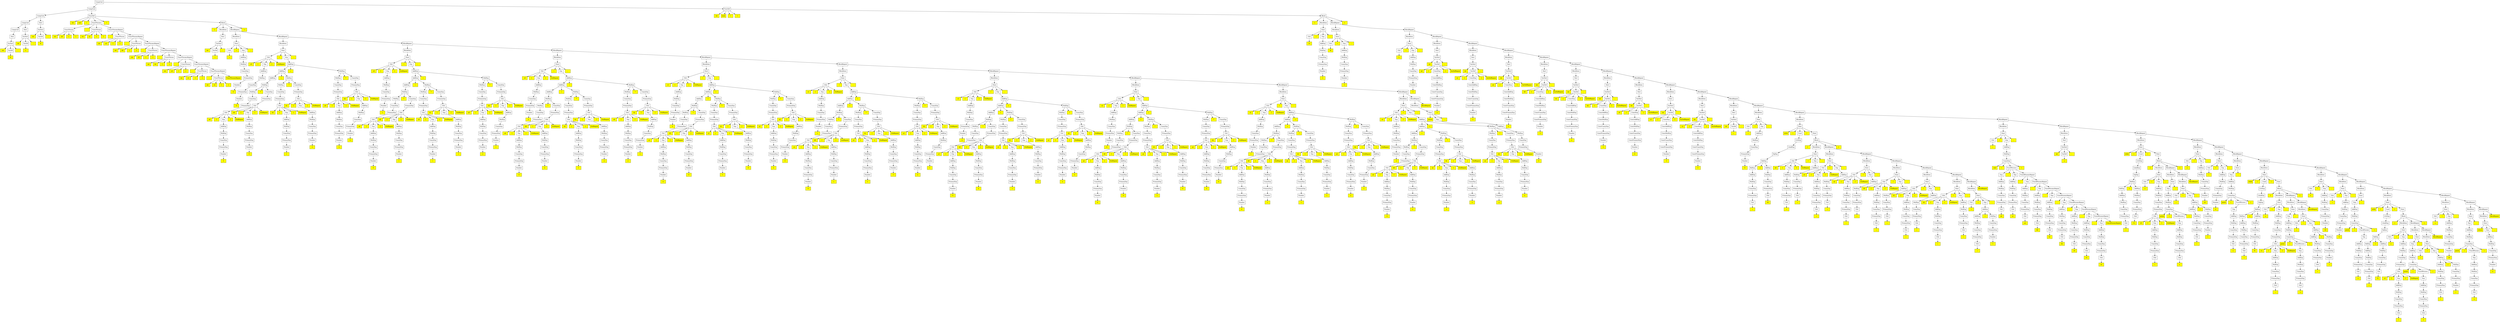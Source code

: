 digraph tree {
	fontname = "Consolas"
	fontsize = 24
	node[shape = "box"]

	"CompUnit (0)(0)" [label="CompUnit"]
	"CompUnit (1)(0)" [label="CompUnit"]
	"FuncDef (1)(0)" [label="FuncDef"]
	"CompUnit (2)(0)" [label="CompUnit"]
	"FuncDef (2)(0)" [label="FuncDef"]
	"int (2)(0)" [label="int" style=filled fillcolor=yellow ]
	"main (2)(0)" [label="main" style=filled fillcolor=yellow ]
	"( (2)(0)" [label="(" style=filled fillcolor=yellow ]
	") (2)(0)" [label=")" style=filled fillcolor=yellow ]
	"Block (2)(0)" [label="Block"]
	"CompUnit (3)(0)" [label="CompUnit"]
	"Decl (3)(0)" [label="Decl"]
	"int (3)(0)" [label="int" style=filled fillcolor=yellow ]
	"mul (3)(0)" [label="mul" style=filled fillcolor=yellow ]
	"( (3)(0)" [label="(" style=filled fillcolor=yellow ]
	"FuncFParams (3)(0)" [label="FuncFParams"]
	") (3)(0)" [label=")" style=filled fillcolor=yellow ]
	"Block (3)(0)" [label="Block"]
	"{ (3)(0)" [label="{" style=filled fillcolor=yellow ]
	"BlockItem (3)(0)" [label="BlockItem"]
	"BlockRepeat (3)(0)" [label="BlockRepeat"]
	"} (3)(0)" [label="}" style=filled fillcolor=yellow ]
	"CompUnit (4)(0)" [label="CompUnit"]
	"Decl (4)(0)" [label="Decl"]
	"VarDecl (4)(0)" [label="VarDecl"]
	"FuncFParam (4)(0)" [label="FuncFParam"]
	", (4)(0)" [label="," style=filled fillcolor=yellow ]
	"FuncFParam (4)(1)" [label="FuncFParam"]
	"FuncFParamsRepeat (4)(0)" [label="FuncFParamsRepeat"]
	"{ (4)(0)" [label="{" style=filled fillcolor=yellow ]
	"BlockItem (4)(0)" [label="BlockItem"]
	"BlockRepeat (4)(0)" [label="BlockRepeat"]
	"} (4)(0)" [label="}" style=filled fillcolor=yellow ]
	"Stmt (4)(0)" [label="Stmt"]
	"BlockItem (4)(1)" [label="BlockItem"]
	"BlockRepeat (4)(1)" [label="BlockRepeat"]
	"Decl (5)(0)" [label="Decl"]
	"VarDecl (5)(0)" [label="VarDecl"]
	"int (5)(0)" [label="int" style=filled fillcolor=yellow ]
	"VarDef (5)(0)" [label="VarDef"]
	"; (5)(0)" [label=";" style=filled fillcolor=yellow ]
	"int (5)(1)" [label="int" style=filled fillcolor=yellow ]
	"a0 (5)(0)" [label="a0" style=filled fillcolor=yellow ]
	"[ (5)(0)" [label="[" style=filled fillcolor=yellow ]
	"] (5)(0)" [label="]" style=filled fillcolor=yellow ]
	"int (5)(2)" [label="int" style=filled fillcolor=yellow ]
	"a1 (5)(0)" [label="a1" style=filled fillcolor=yellow ]
	"[ (5)(1)" [label="[" style=filled fillcolor=yellow ]
	"] (5)(1)" [label="]" style=filled fillcolor=yellow ]
	", (5)(0)" [label="," style=filled fillcolor=yellow ]
	"FuncFParam (5)(0)" [label="FuncFParam"]
	"FuncFParamsRepeat (5)(0)" [label="FuncFParamsRepeat"]
	"Decl (5)(1)" [label="Decl"]
	"BlockItem (5)(0)" [label="BlockItem"]
	"BlockRepeat (5)(0)" [label="BlockRepeat"]
	"LVal (5)(0)" [label="LVal"]
	"= (5)(0)" [label="=" style=filled fillcolor=yellow ]
	"Exp (5)(0)" [label="Exp"]
	"; (5)(1)" [label=";" style=filled fillcolor=yellow ]
	"Stmt (5)(0)" [label="Stmt"]
	"BlockItem (5)(1)" [label="BlockItem"]
	"BlockRepeat (5)(1)" [label="BlockRepeat"]
	"VarDecl (6)(0)" [label="VarDecl"]
	"int (6)(0)" [label="int" style=filled fillcolor=yellow ]
	"VarDef (6)(0)" [label="VarDef"]
	"; (6)(0)" [label=";" style=filled fillcolor=yellow ]
	"N (6)(0)" [label="N" style=filled fillcolor=yellow ]
	"int (6)(1)" [label="int" style=filled fillcolor=yellow ]
	"a2 (6)(0)" [label="a2" style=filled fillcolor=yellow ]
	"[ (6)(0)" [label="[" style=filled fillcolor=yellow ]
	"] (6)(0)" [label="]" style=filled fillcolor=yellow ]
	", (6)(0)" [label="," style=filled fillcolor=yellow ]
	"FuncFParam (6)(0)" [label="FuncFParam"]
	"FuncFParamsRepeat (6)(0)" [label="FuncFParamsRepeat"]
	"VarDecl (6)(1)" [label="VarDecl"]
	"Stmt (6)(0)" [label="Stmt"]
	"BlockItem (6)(0)" [label="BlockItem"]
	"BlockRepeat (6)(0)" [label="BlockRepeat"]
	"N (6)(1)" [label="N" style=filled fillcolor=yellow ]
	"AddExp (6)(0)" [label="AddExp"]
	"LVal (6)(0)" [label="LVal"]
	"= (6)(0)" [label="=" style=filled fillcolor=yellow ]
	"Exp (6)(0)" [label="Exp"]
	"; (6)(1)" [label=";" style=filled fillcolor=yellow ]
	"Stmt (6)(1)" [label="Stmt"]
	"BlockItem (6)(1)" [label="BlockItem"]
	"BlockRepeat (6)(1)" [label="BlockRepeat"]
	"int (7)(0)" [label="int" style=filled fillcolor=yellow ]
	"VarDef (7)(0)" [label="VarDef"]
	"; (7)(0)" [label=";" style=filled fillcolor=yellow ]
	"L (7)(0)" [label="L" style=filled fillcolor=yellow ]
	"int (7)(1)" [label="int" style=filled fillcolor=yellow ]
	"b0 (7)(0)" [label="b0" style=filled fillcolor=yellow ]
	"[ (7)(0)" [label="[" style=filled fillcolor=yellow ]
	"] (7)(0)" [label="]" style=filled fillcolor=yellow ]
	", (7)(0)" [label="," style=filled fillcolor=yellow ]
	"FuncFParam (7)(0)" [label="FuncFParam"]
	"FuncFParamsRepeat (7)(0)" [label="FuncFParamsRepeat"]
	"int (7)(2)" [label="int" style=filled fillcolor=yellow ]
	"VarDef (7)(1)" [label="VarDef"]
	"; (7)(1)" [label=";" style=filled fillcolor=yellow ]
	"LVal (7)(0)" [label="LVal"]
	"= (7)(0)" [label="=" style=filled fillcolor=yellow ]
	"Exp (7)(0)" [label="Exp"]
	"; (7)(2)" [label=";" style=filled fillcolor=yellow ]
	"Stmt (7)(0)" [label="Stmt"]
	"BlockItem (7)(0)" [label="BlockItem"]
	"BlockRepeat (7)(0)" [label="BlockRepeat"]
	"MulExp (7)(0)" [label="MulExp"]
	"M (7)(0)" [label="M" style=filled fillcolor=yellow ]
	"AddExp (7)(0)" [label="AddExp"]
	"LVal (7)(1)" [label="LVal"]
	"= (7)(1)" [label="=" style=filled fillcolor=yellow ]
	"Exp (7)(1)" [label="Exp"]
	"; (7)(3)" [label=";" style=filled fillcolor=yellow ]
	"Decl (7)(0)" [label="Decl"]
	"BlockItem (7)(1)" [label="BlockItem"]
	"BlockRepeat (7)(1)" [label="BlockRepeat"]
	"M (8)(0)" [label="M" style=filled fillcolor=yellow ]
	"int (8)(0)" [label="int" style=filled fillcolor=yellow ]
	"b1 (8)(0)" [label="b1" style=filled fillcolor=yellow ]
	"[ (8)(0)" [label="[" style=filled fillcolor=yellow ]
	"] (8)(0)" [label="]" style=filled fillcolor=yellow ]
	", (8)(0)" [label="," style=filled fillcolor=yellow ]
	"FuncFParam (8)(0)" [label="FuncFParam"]
	"FuncFParamsRepeat (8)(0)" [label="FuncFParamsRepeat"]
	"i (8)(0)" [label="i" style=filled fillcolor=yellow ]
	"i (8)(1)" [label="i" style=filled fillcolor=yellow ]
	"AddExp (8)(0)" [label="AddExp"]
	"LVal (8)(0)" [label="LVal"]
	"= (8)(0)" [label="=" style=filled fillcolor=yellow ]
	"Exp (8)(0)" [label="Exp"]
	"; (8)(0)" [label=";" style=filled fillcolor=yellow ]
	"Stmt (8)(0)" [label="Stmt"]
	"BlockItem (8)(0)" [label="BlockItem"]
	"BlockRepeat (8)(0)" [label="BlockRepeat"]
	"UnaryExp (8)(0)" [label="UnaryExp"]
	"MulExp (8)(0)" [label="MulExp"]
	"L (8)(0)" [label="L" style=filled fillcolor=yellow ]
	"AddExp (8)(1)" [label="AddExp"]
	"VarDecl (8)(0)" [label="VarDecl"]
	"Decl (8)(0)" [label="Decl"]
	"BlockItem (8)(1)" [label="BlockItem"]
	"BlockRepeat (8)(1)" [label="BlockRepeat"]
	"int (9)(0)" [label="int" style=filled fillcolor=yellow ]
	"b2 (9)(0)" [label="b2" style=filled fillcolor=yellow ]
	"[ (9)(0)" [label="[" style=filled fillcolor=yellow ]
	"] (9)(0)" [label="]" style=filled fillcolor=yellow ]
	", (9)(0)" [label="," style=filled fillcolor=yellow ]
	"FuncFParam (9)(0)" [label="FuncFParam"]
	"FuncFParamsRepeat (9)(0)" [label="FuncFParamsRepeat"]
	"MulExp (9)(0)" [label="MulExp"]
	"c0 (9)(0)" [label="c0" style=filled fillcolor=yellow ]
	"[ (9)(1)" [label="[" style=filled fillcolor=yellow ]
	"Exp (9)(0)" [label="Exp"]
	"] (9)(1)" [label="]" style=filled fillcolor=yellow ]
	"LValRepeat (9)(0)" [label="LValRepeat" style=filled fillcolor=yellow ]
	"AddExp (9)(0)" [label="AddExp"]
	"LVal (9)(0)" [label="LVal"]
	"= (9)(0)" [label="=" style=filled fillcolor=yellow ]
	"Exp (9)(1)" [label="Exp"]
	"; (9)(0)" [label=";" style=filled fillcolor=yellow ]
	"Stmt (9)(0)" [label="Stmt"]
	"BlockItem (9)(0)" [label="BlockItem"]
	"BlockRepeat (9)(0)" [label="BlockRepeat"]
	"PrimaryExp (9)(0)" [label="PrimaryExp"]
	"UnaryExp (9)(0)" [label="UnaryExp"]
	"MulExp (9)(1)" [label="MulExp"]
	"int (9)(1)" [label="int" style=filled fillcolor=yellow ]
	"VarDef (9)(0)" [label="VarDef"]
	"; (9)(1)" [label=";" style=filled fillcolor=yellow ]
	"VarDecl (9)(0)" [label="VarDecl"]
	"Decl (9)(0)" [label="Decl"]
	"BlockItem (9)(1)" [label="BlockItem"]
	"BlockRepeat (9)(1)" [label="BlockRepeat"]
	"int (10)(0)" [label="int" style=filled fillcolor=yellow ]
	"c0 (10)(0)" [label="c0" style=filled fillcolor=yellow ]
	"[ (10)(0)" [label="[" style=filled fillcolor=yellow ]
	"] (10)(0)" [label="]" style=filled fillcolor=yellow ]
	", (10)(0)" [label="," style=filled fillcolor=yellow ]
	"FuncFParam (10)(0)" [label="FuncFParam"]
	"FuncFParamsRepeat (10)(0)" [label="FuncFParamsRepeat"]
	"UnaryExp (10)(0)" [label="UnaryExp"]
	"AddExp (10)(0)" [label="AddExp"]
	"AddExp (10)(1)" [label="AddExp"]
	"+ (10)(0)" [label="+" style=filled fillcolor=yellow ]
	"MulExp (10)(0)" [label="MulExp"]
	"c0 (10)(1)" [label="c0" style=filled fillcolor=yellow ]
	"[ (10)(1)" [label="[" style=filled fillcolor=yellow ]
	"Exp (10)(0)" [label="Exp"]
	"] (10)(1)" [label="]" style=filled fillcolor=yellow ]
	"LValRepeat (10)(0)" [label="LValRepeat" style=filled fillcolor=yellow ]
	"AddExp (10)(2)" [label="AddExp"]
	"LVal (10)(0)" [label="LVal"]
	"= (10)(0)" [label="=" style=filled fillcolor=yellow ]
	"Exp (10)(1)" [label="Exp"]
	"; (10)(0)" [label=";" style=filled fillcolor=yellow ]
	"Stmt (10)(0)" [label="Stmt"]
	"BlockItem (10)(0)" [label="BlockItem"]
	"BlockRepeat (10)(0)" [label="BlockRepeat"]
	"Number (10)(0)" [label="Number"]
	"PrimaryExp (10)(0)" [label="PrimaryExp"]
	"UnaryExp (10)(1)" [label="UnaryExp"]
	"a0 (10)(0)" [label="a0" style=filled fillcolor=yellow ]
	"[ (10)(2)" [label="[" style=filled fillcolor=yellow ]
	"ConstExp (10)(0)" [label="ConstExp"]
	"] (10)(2)" [label="]" style=filled fillcolor=yellow ]
	"VarDefRepeat (10)(0)" [label="VarDefRepeat" style=filled fillcolor=yellow ]
	"int (10)(1)" [label="int" style=filled fillcolor=yellow ]
	"VarDef (10)(0)" [label="VarDef"]
	"; (10)(1)" [label=";" style=filled fillcolor=yellow ]
	"VarDecl (10)(0)" [label="VarDecl"]
	"Decl (10)(0)" [label="Decl"]
	"BlockItem (10)(1)" [label="BlockItem"]
	"BlockRepeat (10)(1)" [label="BlockRepeat"]
	"int (11)(0)" [label="int" style=filled fillcolor=yellow ]
	"c1 (11)(0)" [label="c1" style=filled fillcolor=yellow ]
	"[ (11)(0)" [label="[" style=filled fillcolor=yellow ]
	"] (11)(0)" [label="]" style=filled fillcolor=yellow ]
	", (11)(0)" [label="," style=filled fillcolor=yellow ]
	"FuncFParam (11)(0)" [label="FuncFParam"]
	"FuncFParamsRepeat (11)(0)" [label="FuncFParamsRepeat" style=filled fillcolor=yellow ]
	"PrimaryExp (11)(0)" [label="PrimaryExp"]
	"MulExp (11)(0)" [label="MulExp"]
	"AddExp (11)(0)" [label="AddExp"]
	"+ (11)(0)" [label="+" style=filled fillcolor=yellow ]
	"MulExp (11)(1)" [label="MulExp"]
	"MulExp (11)(2)" [label="MulExp"]
	"* (11)(0)" [label="*" style=filled fillcolor=yellow ]
	"UnaryExp (11)(0)" [label="UnaryExp"]
	"AddExp (11)(1)" [label="AddExp"]
	"AddExp (11)(2)" [label="AddExp"]
	"+ (11)(1)" [label="+" style=filled fillcolor=yellow ]
	"MulExp (11)(3)" [label="MulExp"]
	"c0 (11)(0)" [label="c0" style=filled fillcolor=yellow ]
	"[ (11)(1)" [label="[" style=filled fillcolor=yellow ]
	"Exp (11)(0)" [label="Exp"]
	"] (11)(1)" [label="]" style=filled fillcolor=yellow ]
	"LValRepeat (11)(0)" [label="LValRepeat" style=filled fillcolor=yellow ]
	"AddExp (11)(3)" [label="AddExp"]
	"LVal (11)(0)" [label="LVal"]
	"= (11)(0)" [label="=" style=filled fillcolor=yellow ]
	"Exp (11)(1)" [label="Exp"]
	"; (11)(0)" [label=";" style=filled fillcolor=yellow ]
	"Stmt (11)(0)" [label="Stmt"]
	"BlockItem (11)(0)" [label="BlockItem"]
	"BlockRepeat (11)(0)" [label="BlockRepeat"]
	"3 (11)(0)" [label="3" style=filled fillcolor=yellow ]
	"Number (11)(0)" [label="Number"]
	"PrimaryExp (11)(1)" [label="PrimaryExp"]
	"ConstAddExp (11)(0)" [label="ConstAddExp"]
	"a1 (11)(0)" [label="a1" style=filled fillcolor=yellow ]
	"[ (11)(2)" [label="[" style=filled fillcolor=yellow ]
	"ConstExp (11)(0)" [label="ConstExp"]
	"] (11)(2)" [label="]" style=filled fillcolor=yellow ]
	"VarDefRepeat (11)(0)" [label="VarDefRepeat" style=filled fillcolor=yellow ]
	"int (11)(1)" [label="int" style=filled fillcolor=yellow ]
	"VarDef (11)(0)" [label="VarDef"]
	"; (11)(1)" [label=";" style=filled fillcolor=yellow ]
	"VarDecl (11)(0)" [label="VarDecl"]
	"Decl (11)(0)" [label="Decl"]
	"BlockItem (11)(1)" [label="BlockItem"]
	"BlockRepeat (11)(1)" [label="BlockRepeat"]
	"int (12)(0)" [label="int" style=filled fillcolor=yellow ]
	"c2 (12)(0)" [label="c2" style=filled fillcolor=yellow ]
	"[ (12)(0)" [label="[" style=filled fillcolor=yellow ]
	"] (12)(0)" [label="]" style=filled fillcolor=yellow ]
	"Number (12)(0)" [label="Number"]
	"UnaryExp (12)(0)" [label="UnaryExp"]
	"MulExp (12)(0)" [label="MulExp"]
	"MulExp (12)(1)" [label="MulExp"]
	"* (12)(0)" [label="*" style=filled fillcolor=yellow ]
	"UnaryExp (12)(1)" [label="UnaryExp"]
	"UnaryExp (12)(2)" [label="UnaryExp"]
	"PrimaryExp (12)(0)" [label="PrimaryExp"]
	"MulExp (12)(2)" [label="MulExp"]
	"AddExp (12)(0)" [label="AddExp"]
	"+ (12)(0)" [label="+" style=filled fillcolor=yellow ]
	"MulExp (12)(3)" [label="MulExp"]
	"MulExp (12)(4)" [label="MulExp"]
	"* (12)(1)" [label="*" style=filled fillcolor=yellow ]
	"UnaryExp (12)(3)" [label="UnaryExp"]
	"AddExp (12)(1)" [label="AddExp"]
	"AddExp (12)(2)" [label="AddExp"]
	"+ (12)(1)" [label="+" style=filled fillcolor=yellow ]
	"MulExp (12)(5)" [label="MulExp"]
	"c1 (12)(0)" [label="c1" style=filled fillcolor=yellow ]
	"[ (12)(1)" [label="[" style=filled fillcolor=yellow ]
	"Exp (12)(0)" [label="Exp"]
	"] (12)(1)" [label="]" style=filled fillcolor=yellow ]
	"LValRepeat (12)(0)" [label="LValRepeat" style=filled fillcolor=yellow ]
	"AddExp (12)(3)" [label="AddExp"]
	"LVal (12)(0)" [label="LVal"]
	"= (12)(0)" [label="=" style=filled fillcolor=yellow ]
	"Exp (12)(1)" [label="Exp"]
	"; (12)(0)" [label=";" style=filled fillcolor=yellow ]
	"Stmt (12)(0)" [label="Stmt"]
	"BlockItem (12)(0)" [label="BlockItem"]
	"BlockRepeat (12)(0)" [label="BlockRepeat"]
	"3 (12)(0)" [label="3" style=filled fillcolor=yellow ]
	"Number (12)(1)" [label="Number"]
	"ConstMulExp (12)(0)" [label="ConstMulExp"]
	"ConstAddExp (12)(0)" [label="ConstAddExp"]
	"a2 (12)(0)" [label="a2" style=filled fillcolor=yellow ]
	"[ (12)(2)" [label="[" style=filled fillcolor=yellow ]
	"ConstExp (12)(0)" [label="ConstExp"]
	"] (12)(2)" [label="]" style=filled fillcolor=yellow ]
	"VarDefRepeat (12)(0)" [label="VarDefRepeat" style=filled fillcolor=yellow ]
	"int (12)(1)" [label="int" style=filled fillcolor=yellow ]
	"VarDef (12)(0)" [label="VarDef"]
	"; (12)(1)" [label=";" style=filled fillcolor=yellow ]
	"VarDecl (12)(0)" [label="VarDecl"]
	"Decl (12)(0)" [label="Decl"]
	"BlockItem (12)(1)" [label="BlockItem"]
	"BlockRepeat (12)(1)" [label="BlockRepeat"]
	"0 (13)(0)" [label="0" style=filled fillcolor=yellow ]
	"PrimaryExp (13)(0)" [label="PrimaryExp"]
	"MulExp (13)(0)" [label="MulExp"]
	"* (13)(0)" [label="*" style=filled fillcolor=yellow ]
	"UnaryExp (13)(0)" [label="UnaryExp"]
	"UnaryExp (13)(1)" [label="UnaryExp"]
	"PrimaryExp (13)(1)" [label="PrimaryExp"]
	"PrimaryExp (13)(2)" [label="PrimaryExp"]
	"LVal (13)(0)" [label="LVal"]
	"UnaryExp (13)(2)" [label="UnaryExp"]
	"MulExp (13)(1)" [label="MulExp"]
	"MulExp (13)(2)" [label="MulExp"]
	"* (13)(1)" [label="*" style=filled fillcolor=yellow ]
	"UnaryExp (13)(3)" [label="UnaryExp"]
	"UnaryExp (13)(4)" [label="UnaryExp"]
	"PrimaryExp (13)(3)" [label="PrimaryExp"]
	"MulExp (13)(3)" [label="MulExp"]
	"AddExp (13)(0)" [label="AddExp"]
	"+ (13)(0)" [label="+" style=filled fillcolor=yellow ]
	"MulExp (13)(4)" [label="MulExp"]
	"MulExp (13)(5)" [label="MulExp"]
	"* (13)(2)" [label="*" style=filled fillcolor=yellow ]
	"UnaryExp (13)(5)" [label="UnaryExp"]
	"AddExp (13)(1)" [label="AddExp"]
	"AddExp (13)(2)" [label="AddExp"]
	"+ (13)(1)" [label="+" style=filled fillcolor=yellow ]
	"MulExp (13)(6)" [label="MulExp"]
	"c1 (13)(0)" [label="c1" style=filled fillcolor=yellow ]
	"[ (13)(0)" [label="[" style=filled fillcolor=yellow ]
	"Exp (13)(0)" [label="Exp"]
	"] (13)(0)" [label="]" style=filled fillcolor=yellow ]
	"LValRepeat (13)(0)" [label="LValRepeat" style=filled fillcolor=yellow ]
	"AddExp (13)(3)" [label="AddExp"]
	"LVal (13)(1)" [label="LVal"]
	"= (13)(0)" [label="=" style=filled fillcolor=yellow ]
	"Exp (13)(1)" [label="Exp"]
	"; (13)(0)" [label=";" style=filled fillcolor=yellow ]
	"Stmt (13)(0)" [label="Stmt"]
	"BlockItem (13)(0)" [label="BlockItem"]
	"BlockRepeat (13)(0)" [label="BlockRepeat"]
	"3 (13)(0)" [label="3" style=filled fillcolor=yellow ]
	"ConstUnaryExp (13)(0)" [label="ConstUnaryExp"]
	"ConstMulExp (13)(0)" [label="ConstMulExp"]
	"ConstAddExp (13)(0)" [label="ConstAddExp"]
	"b0 (13)(0)" [label="b0" style=filled fillcolor=yellow ]
	"[ (13)(1)" [label="[" style=filled fillcolor=yellow ]
	"ConstExp (13)(0)" [label="ConstExp"]
	"] (13)(1)" [label="]" style=filled fillcolor=yellow ]
	"VarDefRepeat (13)(0)" [label="VarDefRepeat" style=filled fillcolor=yellow ]
	"int (13)(0)" [label="int" style=filled fillcolor=yellow ]
	"VarDef (13)(0)" [label="VarDef"]
	"; (13)(1)" [label=";" style=filled fillcolor=yellow ]
	"VarDecl (13)(0)" [label="VarDecl"]
	"Decl (13)(0)" [label="Decl"]
	"BlockItem (13)(1)" [label="BlockItem"]
	"BlockRepeat (13)(1)" [label="BlockRepeat"]
	"Number (14)(0)" [label="Number"]
	"UnaryExp (14)(0)" [label="UnaryExp"]
	"PrimaryExp (14)(0)" [label="PrimaryExp"]
	"PrimaryExp (14)(1)" [label="PrimaryExp"]
	"LVal (14)(0)" [label="LVal"]
	"LVal (14)(1)" [label="LVal"]
	"b2 (14)(0)" [label="b2" style=filled fillcolor=yellow ]
	"[ (14)(0)" [label="[" style=filled fillcolor=yellow ]
	"Exp (14)(0)" [label="Exp"]
	"] (14)(0)" [label="]" style=filled fillcolor=yellow ]
	"LValRepeat (14)(0)" [label="LValRepeat" style=filled fillcolor=yellow ]
	"PrimaryExp (14)(2)" [label="PrimaryExp"]
	"MulExp (14)(0)" [label="MulExp"]
	"* (14)(0)" [label="*" style=filled fillcolor=yellow ]
	"UnaryExp (14)(1)" [label="UnaryExp"]
	"UnaryExp (14)(2)" [label="UnaryExp"]
	"PrimaryExp (14)(3)" [label="PrimaryExp"]
	"PrimaryExp (14)(4)" [label="PrimaryExp"]
	"LVal (14)(2)" [label="LVal"]
	"UnaryExp (14)(3)" [label="UnaryExp"]
	"MulExp (14)(1)" [label="MulExp"]
	"MulExp (14)(2)" [label="MulExp"]
	"* (14)(1)" [label="*" style=filled fillcolor=yellow ]
	"UnaryExp (14)(4)" [label="UnaryExp"]
	"UnaryExp (14)(5)" [label="UnaryExp"]
	"PrimaryExp (14)(5)" [label="PrimaryExp"]
	"MulExp (14)(3)" [label="MulExp"]
	"AddExp (14)(0)" [label="AddExp"]
	"+ (14)(0)" [label="+" style=filled fillcolor=yellow ]
	"MulExp (14)(4)" [label="MulExp"]
	"MulExp (14)(5)" [label="MulExp"]
	"* (14)(2)" [label="*" style=filled fillcolor=yellow ]
	"UnaryExp (14)(6)" [label="UnaryExp"]
	"AddExp (14)(1)" [label="AddExp"]
	"AddExp (14)(2)" [label="AddExp"]
	"+ (14)(1)" [label="+" style=filled fillcolor=yellow ]
	"MulExp (14)(6)" [label="MulExp"]
	"c1 (14)(0)" [label="c1" style=filled fillcolor=yellow ]
	"[ (14)(1)" [label="[" style=filled fillcolor=yellow ]
	"Exp (14)(1)" [label="Exp"]
	"] (14)(1)" [label="]" style=filled fillcolor=yellow ]
	"LValRepeat (14)(1)" [label="LValRepeat" style=filled fillcolor=yellow ]
	"AddExp (14)(3)" [label="AddExp"]
	"LVal (14)(3)" [label="LVal"]
	"= (14)(0)" [label="=" style=filled fillcolor=yellow ]
	"Exp (14)(2)" [label="Exp"]
	"; (14)(0)" [label=";" style=filled fillcolor=yellow ]
	"Stmt (14)(0)" [label="Stmt"]
	"BlockItem (14)(0)" [label="BlockItem"]
	"BlockRepeat (14)(0)" [label="BlockRepeat"]
	"ConstPrimaryExp (14)(0)" [label="ConstPrimaryExp"]
	"ConstUnaryExp (14)(0)" [label="ConstUnaryExp"]
	"ConstMulExp (14)(0)" [label="ConstMulExp"]
	"ConstAddExp (14)(0)" [label="ConstAddExp"]
	"b1 (14)(0)" [label="b1" style=filled fillcolor=yellow ]
	"[ (14)(2)" [label="[" style=filled fillcolor=yellow ]
	"ConstExp (14)(0)" [label="ConstExp"]
	"] (14)(2)" [label="]" style=filled fillcolor=yellow ]
	"VarDefRepeat (14)(0)" [label="VarDefRepeat" style=filled fillcolor=yellow ]
	"int (14)(0)" [label="int" style=filled fillcolor=yellow ]
	"VarDef (14)(0)" [label="VarDef"]
	"; (14)(1)" [label=";" style=filled fillcolor=yellow ]
	"VarDecl (14)(0)" [label="VarDecl"]
	"Decl (14)(0)" [label="Decl"]
	"BlockItem (14)(1)" [label="BlockItem"]
	"BlockRepeat (14)(1)" [label="BlockRepeat"]
	"0 (15)(0)" [label="0" style=filled fillcolor=yellow ]
	"PrimaryExp (15)(0)" [label="PrimaryExp"]
	"LVal (15)(0)" [label="LVal"]
	"LVal (15)(1)" [label="LVal"]
	"b1 (15)(0)" [label="b1" style=filled fillcolor=yellow ]
	"[ (15)(0)" [label="[" style=filled fillcolor=yellow ]
	"Exp (15)(0)" [label="Exp"]
	"] (15)(0)" [label="]" style=filled fillcolor=yellow ]
	"LValRepeat (15)(0)" [label="LValRepeat" style=filled fillcolor=yellow ]
	"a0 (15)(0)" [label="a0" style=filled fillcolor=yellow ]
	"[ (15)(1)" [label="[" style=filled fillcolor=yellow ]
	"Exp (15)(1)" [label="Exp"]
	"] (15)(1)" [label="]" style=filled fillcolor=yellow ]
	"LValRepeat (15)(1)" [label="LValRepeat" style=filled fillcolor=yellow ]
	"AddExp (15)(0)" [label="AddExp"]
	"Number (15)(0)" [label="Number"]
	"UnaryExp (15)(0)" [label="UnaryExp"]
	"PrimaryExp (15)(1)" [label="PrimaryExp"]
	"PrimaryExp (15)(2)" [label="PrimaryExp"]
	"LVal (15)(2)" [label="LVal"]
	"LVal (15)(3)" [label="LVal"]
	"b2 (15)(0)" [label="b2" style=filled fillcolor=yellow ]
	"[ (15)(2)" [label="[" style=filled fillcolor=yellow ]
	"Exp (15)(2)" [label="Exp"]
	"] (15)(2)" [label="]" style=filled fillcolor=yellow ]
	"LValRepeat (15)(2)" [label="LValRepeat" style=filled fillcolor=yellow ]
	"PrimaryExp (15)(3)" [label="PrimaryExp"]
	"MulExp (15)(0)" [label="MulExp"]
	"* (15)(0)" [label="*" style=filled fillcolor=yellow ]
	"UnaryExp (15)(1)" [label="UnaryExp"]
	"UnaryExp (15)(2)" [label="UnaryExp"]
	"PrimaryExp (15)(4)" [label="PrimaryExp"]
	"PrimaryExp (15)(5)" [label="PrimaryExp"]
	"LVal (15)(4)" [label="LVal"]
	"UnaryExp (15)(3)" [label="UnaryExp"]
	"MulExp (15)(1)" [label="MulExp"]
	"MulExp (15)(2)" [label="MulExp"]
	"* (15)(1)" [label="*" style=filled fillcolor=yellow ]
	"UnaryExp (15)(4)" [label="UnaryExp"]
	"UnaryExp (15)(5)" [label="UnaryExp"]
	"PrimaryExp (15)(6)" [label="PrimaryExp"]
	"MulExp (15)(3)" [label="MulExp"]
	"AddExp (15)(1)" [label="AddExp"]
	"+ (15)(0)" [label="+" style=filled fillcolor=yellow ]
	"MulExp (15)(4)" [label="MulExp"]
	"MulExp (15)(5)" [label="MulExp"]
	"* (15)(2)" [label="*" style=filled fillcolor=yellow ]
	"UnaryExp (15)(6)" [label="UnaryExp"]
	"AddExp (15)(2)" [label="AddExp"]
	"AddExp (15)(3)" [label="AddExp"]
	"+ (15)(1)" [label="+" style=filled fillcolor=yellow ]
	"MulExp (15)(6)" [label="MulExp"]
	"c2 (15)(0)" [label="c2" style=filled fillcolor=yellow ]
	"[ (15)(3)" [label="[" style=filled fillcolor=yellow ]
	"Exp (15)(3)" [label="Exp"]
	"] (15)(3)" [label="]" style=filled fillcolor=yellow ]
	"LValRepeat (15)(3)" [label="LValRepeat" style=filled fillcolor=yellow ]
	"AddExp (15)(4)" [label="AddExp"]
	"LVal (15)(5)" [label="LVal"]
	"= (15)(0)" [label="=" style=filled fillcolor=yellow ]
	"Exp (15)(4)" [label="Exp"]
	"; (15)(0)" [label=";" style=filled fillcolor=yellow ]
	"Stmt (15)(0)" [label="Stmt"]
	"BlockItem (15)(0)" [label="BlockItem"]
	"BlockRepeat (15)(0)" [label="BlockRepeat" style=filled fillcolor=yellow ]
	"Number (15)(1)" [label="Number"]
	"ConstPrimaryExp (15)(0)" [label="ConstPrimaryExp"]
	"ConstUnaryExp (15)(0)" [label="ConstUnaryExp"]
	"ConstMulExp (15)(0)" [label="ConstMulExp"]
	"ConstAddExp (15)(0)" [label="ConstAddExp"]
	"b2 (15)(1)" [label="b2" style=filled fillcolor=yellow ]
	"[ (15)(4)" [label="[" style=filled fillcolor=yellow ]
	"ConstExp (15)(0)" [label="ConstExp"]
	"] (15)(4)" [label="]" style=filled fillcolor=yellow ]
	"VarDefRepeat (15)(0)" [label="VarDefRepeat" style=filled fillcolor=yellow ]
	"int (15)(0)" [label="int" style=filled fillcolor=yellow ]
	"VarDef (15)(0)" [label="VarDef"]
	"; (15)(1)" [label=";" style=filled fillcolor=yellow ]
	"VarDecl (15)(0)" [label="VarDecl"]
	"Decl (15)(0)" [label="Decl"]
	"BlockItem (15)(1)" [label="BlockItem"]
	"BlockRepeat (15)(1)" [label="BlockRepeat"]
	"LVal (16)(0)" [label="LVal"]
	"b0 (16)(0)" [label="b0" style=filled fillcolor=yellow ]
	"[ (16)(0)" [label="[" style=filled fillcolor=yellow ]
	"Exp (16)(0)" [label="Exp"]
	"] (16)(0)" [label="]" style=filled fillcolor=yellow ]
	"LValRepeat (16)(0)" [label="LValRepeat" style=filled fillcolor=yellow ]
	"a0 (16)(0)" [label="a0" style=filled fillcolor=yellow ]
	"[ (16)(1)" [label="[" style=filled fillcolor=yellow ]
	"Exp (16)(1)" [label="Exp"]
	"] (16)(1)" [label="]" style=filled fillcolor=yellow ]
	"LValRepeat (16)(1)" [label="LValRepeat" style=filled fillcolor=yellow ]
	"AddExp (16)(0)" [label="AddExp"]
	"AddExp (16)(1)" [label="AddExp"]
	"MulExp (16)(0)" [label="MulExp"]
	"1 (16)(0)" [label="1" style=filled fillcolor=yellow ]
	"PrimaryExp (16)(0)" [label="PrimaryExp"]
	"LVal (16)(1)" [label="LVal"]
	"LVal (16)(2)" [label="LVal"]
	"b1 (16)(0)" [label="b1" style=filled fillcolor=yellow ]
	"[ (16)(2)" [label="[" style=filled fillcolor=yellow ]
	"Exp (16)(2)" [label="Exp"]
	"] (16)(2)" [label="]" style=filled fillcolor=yellow ]
	"LValRepeat (16)(2)" [label="LValRepeat" style=filled fillcolor=yellow ]
	"a0 (16)(1)" [label="a0" style=filled fillcolor=yellow ]
	"[ (16)(3)" [label="[" style=filled fillcolor=yellow ]
	"Exp (16)(3)" [label="Exp"]
	"] (16)(3)" [label="]" style=filled fillcolor=yellow ]
	"LValRepeat (16)(3)" [label="LValRepeat" style=filled fillcolor=yellow ]
	"AddExp (16)(2)" [label="AddExp"]
	"Number (16)(0)" [label="Number"]
	"UnaryExp (16)(0)" [label="UnaryExp"]
	"PrimaryExp (16)(1)" [label="PrimaryExp"]
	"PrimaryExp (16)(2)" [label="PrimaryExp"]
	"LVal (16)(3)" [label="LVal"]
	"LVal (16)(4)" [label="LVal"]
	"b2 (16)(0)" [label="b2" style=filled fillcolor=yellow ]
	"[ (16)(4)" [label="[" style=filled fillcolor=yellow ]
	"Exp (16)(4)" [label="Exp"]
	"] (16)(4)" [label="]" style=filled fillcolor=yellow ]
	"LValRepeat (16)(4)" [label="LValRepeat" style=filled fillcolor=yellow ]
	"PrimaryExp (16)(3)" [label="PrimaryExp"]
	"MulExp (16)(1)" [label="MulExp"]
	"* (16)(0)" [label="*" style=filled fillcolor=yellow ]
	"UnaryExp (16)(1)" [label="UnaryExp"]
	"UnaryExp (16)(2)" [label="UnaryExp"]
	"PrimaryExp (16)(4)" [label="PrimaryExp"]
	"PrimaryExp (16)(5)" [label="PrimaryExp"]
	"LVal (16)(5)" [label="LVal"]
	"UnaryExp (16)(3)" [label="UnaryExp"]
	"MulExp (16)(2)" [label="MulExp"]
	"MulExp (16)(3)" [label="MulExp"]
	"* (16)(1)" [label="*" style=filled fillcolor=yellow ]
	"UnaryExp (16)(4)" [label="UnaryExp"]
	"UnaryExp (16)(5)" [label="UnaryExp"]
	"PrimaryExp (16)(6)" [label="PrimaryExp"]
	"MulExp (16)(4)" [label="MulExp"]
	"AddExp (16)(3)" [label="AddExp"]
	"+ (16)(0)" [label="+" style=filled fillcolor=yellow ]
	"MulExp (16)(5)" [label="MulExp"]
	"MulExp (16)(6)" [label="MulExp"]
	"* (16)(2)" [label="*" style=filled fillcolor=yellow ]
	"UnaryExp (16)(6)" [label="UnaryExp"]
	"AddExp (16)(4)" [label="AddExp"]
	"AddExp (16)(5)" [label="AddExp"]
	"+ (16)(1)" [label="+" style=filled fillcolor=yellow ]
	"MulExp (16)(7)" [label="MulExp"]
	"c2 (16)(0)" [label="c2" style=filled fillcolor=yellow ]
	"[ (16)(5)" [label="[" style=filled fillcolor=yellow ]
	"Exp (16)(5)" [label="Exp"]
	"] (16)(5)" [label="]" style=filled fillcolor=yellow ]
	"LValRepeat (16)(5)" [label="LValRepeat" style=filled fillcolor=yellow ]
	"AddExp (16)(6)" [label="AddExp"]
	"LVal (16)(6)" [label="LVal"]
	"= (16)(0)" [label="=" style=filled fillcolor=yellow ]
	"Exp (16)(6)" [label="Exp"]
	"; (16)(0)" [label=";" style=filled fillcolor=yellow ]
	"Stmt (16)(0)" [label="Stmt"]
	"3 (16)(0)" [label="3" style=filled fillcolor=yellow ]
	"Number (16)(1)" [label="Number"]
	"ConstPrimaryExp (16)(0)" [label="ConstPrimaryExp"]
	"ConstUnaryExp (16)(0)" [label="ConstUnaryExp"]
	"ConstMulExp (16)(0)" [label="ConstMulExp"]
	"ConstAddExp (16)(0)" [label="ConstAddExp"]
	"c0 (16)(0)" [label="c0" style=filled fillcolor=yellow ]
	"[ (16)(6)" [label="[" style=filled fillcolor=yellow ]
	"ConstExp (16)(0)" [label="ConstExp"]
	"] (16)(6)" [label="]" style=filled fillcolor=yellow ]
	"VarDefRepeat (16)(0)" [label="VarDefRepeat" style=filled fillcolor=yellow ]
	"int (16)(0)" [label="int" style=filled fillcolor=yellow ]
	"VarDef (16)(0)" [label="VarDef"]
	"; (16)(1)" [label=";" style=filled fillcolor=yellow ]
	"VarDecl (16)(0)" [label="VarDecl"]
	"Decl (16)(0)" [label="Decl"]
	"BlockItem (16)(0)" [label="BlockItem"]
	"BlockRepeat (16)(0)" [label="BlockRepeat"]
	"a0 (17)(0)" [label="a0" style=filled fillcolor=yellow ]
	"[ (17)(0)" [label="[" style=filled fillcolor=yellow ]
	"Exp (17)(0)" [label="Exp"]
	"] (17)(0)" [label="]" style=filled fillcolor=yellow ]
	"LValRepeat (17)(0)" [label="LValRepeat" style=filled fillcolor=yellow ]
	"AddExp (17)(0)" [label="AddExp"]
	"AddExp (17)(1)" [label="AddExp"]
	"MulExp (17)(0)" [label="MulExp"]
	"MulExp (17)(1)" [label="MulExp"]
	"UnaryExp (17)(0)" [label="UnaryExp"]
	"LVal (17)(0)" [label="LVal"]
	"b0 (17)(0)" [label="b0" style=filled fillcolor=yellow ]
	"[ (17)(1)" [label="[" style=filled fillcolor=yellow ]
	"Exp (17)(1)" [label="Exp"]
	"] (17)(1)" [label="]" style=filled fillcolor=yellow ]
	"LValRepeat (17)(1)" [label="LValRepeat" style=filled fillcolor=yellow ]
	"a0 (17)(1)" [label="a0" style=filled fillcolor=yellow ]
	"[ (17)(2)" [label="[" style=filled fillcolor=yellow ]
	"Exp (17)(2)" [label="Exp"]
	"] (17)(2)" [label="]" style=filled fillcolor=yellow ]
	"LValRepeat (17)(2)" [label="LValRepeat" style=filled fillcolor=yellow ]
	"AddExp (17)(2)" [label="AddExp"]
	"AddExp (17)(3)" [label="AddExp"]
	"MulExp (17)(2)" [label="MulExp"]
	"2 (17)(0)" [label="2" style=filled fillcolor=yellow ]
	"PrimaryExp (17)(0)" [label="PrimaryExp"]
	"LVal (17)(1)" [label="LVal"]
	"LVal (17)(2)" [label="LVal"]
	"b1 (17)(0)" [label="b1" style=filled fillcolor=yellow ]
	"[ (17)(3)" [label="[" style=filled fillcolor=yellow ]
	"Exp (17)(3)" [label="Exp"]
	"] (17)(3)" [label="]" style=filled fillcolor=yellow ]
	"LValRepeat (17)(3)" [label="LValRepeat" style=filled fillcolor=yellow ]
	"a0 (17)(2)" [label="a0" style=filled fillcolor=yellow ]
	"[ (17)(4)" [label="[" style=filled fillcolor=yellow ]
	"Exp (17)(4)" [label="Exp"]
	"] (17)(4)" [label="]" style=filled fillcolor=yellow ]
	"LValRepeat (17)(4)" [label="LValRepeat" style=filled fillcolor=yellow ]
	"AddExp (17)(4)" [label="AddExp"]
	"Number (17)(0)" [label="Number"]
	"UnaryExp (17)(1)" [label="UnaryExp"]
	"PrimaryExp (17)(1)" [label="PrimaryExp"]
	"PrimaryExp (17)(2)" [label="PrimaryExp"]
	"LVal (17)(3)" [label="LVal"]
	"LVal (17)(4)" [label="LVal"]
	"b2 (17)(0)" [label="b2" style=filled fillcolor=yellow ]
	"[ (17)(5)" [label="[" style=filled fillcolor=yellow ]
	"Exp (17)(5)" [label="Exp"]
	"] (17)(5)" [label="]" style=filled fillcolor=yellow ]
	"LValRepeat (17)(5)" [label="LValRepeat" style=filled fillcolor=yellow ]
	"PrimaryExp (17)(3)" [label="PrimaryExp"]
	"MulExp (17)(3)" [label="MulExp"]
	"* (17)(0)" [label="*" style=filled fillcolor=yellow ]
	"UnaryExp (17)(2)" [label="UnaryExp"]
	"UnaryExp (17)(3)" [label="UnaryExp"]
	"PrimaryExp (17)(4)" [label="PrimaryExp"]
	"PrimaryExp (17)(5)" [label="PrimaryExp"]
	"LVal (17)(5)" [label="LVal"]
	"UnaryExp (17)(4)" [label="UnaryExp"]
	"MulExp (17)(4)" [label="MulExp"]
	"MulExp (17)(5)" [label="MulExp"]
	"* (17)(1)" [label="*" style=filled fillcolor=yellow ]
	"UnaryExp (17)(5)" [label="UnaryExp"]
	"UnaryExp (17)(6)" [label="UnaryExp"]
	"PrimaryExp (17)(6)" [label="PrimaryExp"]
	"MulExp (17)(6)" [label="MulExp"]
	"AddExp (17)(5)" [label="AddExp"]
	"+ (17)(0)" [label="+" style=filled fillcolor=yellow ]
	"MulExp (17)(7)" [label="MulExp"]
	"MulExp (17)(8)" [label="MulExp"]
	"* (17)(2)" [label="*" style=filled fillcolor=yellow ]
	"UnaryExp (17)(7)" [label="UnaryExp"]
	"AddExp (17)(6)" [label="AddExp"]
	"AddExp (17)(7)" [label="AddExp"]
	"+ (17)(1)" [label="+" style=filled fillcolor=yellow ]
	"MulExp (17)(9)" [label="MulExp"]
	"c2 (17)(0)" [label="c2" style=filled fillcolor=yellow ]
	"[ (17)(6)" [label="[" style=filled fillcolor=yellow ]
	"Exp (17)(6)" [label="Exp"]
	"] (17)(6)" [label="]" style=filled fillcolor=yellow ]
	"LValRepeat (17)(6)" [label="LValRepeat" style=filled fillcolor=yellow ]
	"AddExp (17)(8)" [label="AddExp"]
	"return (17)(0)" [label="return" style=filled fillcolor=yellow ]
	"Exp (17)(7)" [label="Exp"]
	"; (17)(0)" [label=";" style=filled fillcolor=yellow ]
	"3 (17)(0)" [label="3" style=filled fillcolor=yellow ]
	"Number (17)(1)" [label="Number"]
	"ConstPrimaryExp (17)(0)" [label="ConstPrimaryExp"]
	"ConstUnaryExp (17)(0)" [label="ConstUnaryExp"]
	"ConstMulExp (17)(0)" [label="ConstMulExp"]
	"ConstAddExp (17)(0)" [label="ConstAddExp"]
	"c1 (17)(0)" [label="c1" style=filled fillcolor=yellow ]
	"[ (17)(7)" [label="[" style=filled fillcolor=yellow ]
	"ConstExp (17)(0)" [label="ConstExp"]
	"] (17)(7)" [label="]" style=filled fillcolor=yellow ]
	"VarDefRepeat (17)(0)" [label="VarDefRepeat" style=filled fillcolor=yellow ]
	"int (17)(0)" [label="int" style=filled fillcolor=yellow ]
	"VarDef (17)(0)" [label="VarDef"]
	"; (17)(1)" [label=";" style=filled fillcolor=yellow ]
	"VarDecl (17)(0)" [label="VarDecl"]
	"Stmt (17)(0)" [label="Stmt"]
	"BlockItem (17)(0)" [label="BlockItem"]
	"BlockRepeat (17)(0)" [label="BlockRepeat"]
	"AddExp (18)(0)" [label="AddExp"]
	"MulExp (18)(0)" [label="MulExp"]
	"MulExp (18)(1)" [label="MulExp"]
	"UnaryExp (18)(0)" [label="UnaryExp"]
	"UnaryExp (18)(1)" [label="UnaryExp"]
	"PrimaryExp (18)(0)" [label="PrimaryExp"]
	"a0 (18)(0)" [label="a0" style=filled fillcolor=yellow ]
	"[ (18)(0)" [label="[" style=filled fillcolor=yellow ]
	"Exp (18)(0)" [label="Exp"]
	"] (18)(0)" [label="]" style=filled fillcolor=yellow ]
	"LValRepeat (18)(0)" [label="LValRepeat" style=filled fillcolor=yellow ]
	"AddExp (18)(1)" [label="AddExp"]
	"AddExp (18)(2)" [label="AddExp"]
	"MulExp (18)(2)" [label="MulExp"]
	"MulExp (18)(3)" [label="MulExp"]
	"UnaryExp (18)(2)" [label="UnaryExp"]
	"LVal (18)(0)" [label="LVal"]
	"b0 (18)(0)" [label="b0" style=filled fillcolor=yellow ]
	"[ (18)(1)" [label="[" style=filled fillcolor=yellow ]
	"Exp (18)(1)" [label="Exp"]
	"] (18)(1)" [label="]" style=filled fillcolor=yellow ]
	"LValRepeat (18)(1)" [label="LValRepeat" style=filled fillcolor=yellow ]
	"a0 (18)(1)" [label="a0" style=filled fillcolor=yellow ]
	"[ (18)(2)" [label="[" style=filled fillcolor=yellow ]
	"Exp (18)(2)" [label="Exp"]
	"] (18)(2)" [label="]" style=filled fillcolor=yellow ]
	"LValRepeat (18)(2)" [label="LValRepeat" style=filled fillcolor=yellow ]
	"AddExp (18)(3)" [label="AddExp"]
	"AddExp (18)(4)" [label="AddExp"]
	"MulExp (18)(4)" [label="MulExp"]
	"0 (18)(0)" [label="0" style=filled fillcolor=yellow ]
	"PrimaryExp (18)(1)" [label="PrimaryExp"]
	"LVal (18)(1)" [label="LVal"]
	"LVal (18)(2)" [label="LVal"]
	"b1 (18)(0)" [label="b1" style=filled fillcolor=yellow ]
	"[ (18)(3)" [label="[" style=filled fillcolor=yellow ]
	"Exp (18)(3)" [label="Exp"]
	"] (18)(3)" [label="]" style=filled fillcolor=yellow ]
	"LValRepeat (18)(3)" [label="LValRepeat" style=filled fillcolor=yellow ]
	"a1 (18)(0)" [label="a1" style=filled fillcolor=yellow ]
	"[ (18)(4)" [label="[" style=filled fillcolor=yellow ]
	"Exp (18)(4)" [label="Exp"]
	"] (18)(4)" [label="]" style=filled fillcolor=yellow ]
	"LValRepeat (18)(4)" [label="LValRepeat" style=filled fillcolor=yellow ]
	"AddExp (18)(5)" [label="AddExp"]
	"Number (18)(0)" [label="Number"]
	"UnaryExp (18)(3)" [label="UnaryExp"]
	"PrimaryExp (18)(2)" [label="PrimaryExp"]
	"PrimaryExp (18)(3)" [label="PrimaryExp"]
	"LVal (18)(3)" [label="LVal"]
	"LVal (18)(4)" [label="LVal"]
	"b2 (18)(0)" [label="b2" style=filled fillcolor=yellow ]
	"[ (18)(5)" [label="[" style=filled fillcolor=yellow ]
	"Exp (18)(5)" [label="Exp"]
	"] (18)(5)" [label="]" style=filled fillcolor=yellow ]
	"LValRepeat (18)(5)" [label="LValRepeat" style=filled fillcolor=yellow ]
	"PrimaryExp (18)(4)" [label="PrimaryExp"]
	"MulExp (18)(5)" [label="MulExp"]
	"* (18)(0)" [label="*" style=filled fillcolor=yellow ]
	"UnaryExp (18)(4)" [label="UnaryExp"]
	"UnaryExp (18)(5)" [label="UnaryExp"]
	"PrimaryExp (18)(5)" [label="PrimaryExp"]
	"PrimaryExp (18)(6)" [label="PrimaryExp"]
	"LVal (18)(5)" [label="LVal"]
	"UnaryExp (18)(6)" [label="UnaryExp"]
	"MulExp (18)(6)" [label="MulExp"]
	"MulExp (18)(7)" [label="MulExp"]
	"* (18)(1)" [label="*" style=filled fillcolor=yellow ]
	"UnaryExp (18)(7)" [label="UnaryExp"]
	"UnaryExp (18)(8)" [label="UnaryExp"]
	"PrimaryExp (18)(7)" [label="PrimaryExp"]
	"MulExp (18)(8)" [label="MulExp"]
	"AddExp (18)(6)" [label="AddExp"]
	"+ (18)(0)" [label="+" style=filled fillcolor=yellow ]
	"MulExp (18)(9)" [label="MulExp"]
	"MulExp (18)(10)" [label="MulExp"]
	"* (18)(2)" [label="*" style=filled fillcolor=yellow ]
	"UnaryExp (18)(9)" [label="UnaryExp"]
	"AddExp (18)(7)" [label="AddExp"]
	"AddExp (18)(8)" [label="AddExp"]
	"+ (18)(1)" [label="+" style=filled fillcolor=yellow ]
	"MulExp (18)(11)" [label="MulExp"]
	"AddExp (18)(9)" [label="AddExp"]
	"3 (18)(0)" [label="3" style=filled fillcolor=yellow ]
	"Number (18)(1)" [label="Number"]
	"ConstPrimaryExp (18)(0)" [label="ConstPrimaryExp"]
	"ConstUnaryExp (18)(0)" [label="ConstUnaryExp"]
	"ConstMulExp (18)(0)" [label="ConstMulExp"]
	"ConstAddExp (18)(0)" [label="ConstAddExp"]
	"c2 (18)(0)" [label="c2" style=filled fillcolor=yellow ]
	"[ (18)(6)" [label="[" style=filled fillcolor=yellow ]
	"ConstExp (18)(0)" [label="ConstExp"]
	"] (18)(6)" [label="]" style=filled fillcolor=yellow ]
	"VarDefRepeat (18)(0)" [label="VarDefRepeat" style=filled fillcolor=yellow ]
	"int (18)(0)" [label="int" style=filled fillcolor=yellow ]
	"VarDef (18)(0)" [label="VarDef"]
	"; (18)(0)" [label=";" style=filled fillcolor=yellow ]
	"LVal (18)(6)" [label="LVal"]
	"= (18)(0)" [label="=" style=filled fillcolor=yellow ]
	"Exp (18)(6)" [label="Exp"]
	"; (18)(1)" [label=";" style=filled fillcolor=yellow ]
	"Stmt (18)(0)" [label="Stmt"]
	"BlockItem (18)(0)" [label="BlockItem"]
	"BlockRepeat (18)(0)" [label="BlockRepeat"]
	"MulExp (19)(0)" [label="MulExp"]
	"UnaryExp (19)(0)" [label="UnaryExp"]
	"UnaryExp (19)(1)" [label="UnaryExp"]
	"PrimaryExp (19)(0)" [label="PrimaryExp"]
	"PrimaryExp (19)(1)" [label="PrimaryExp"]
	"Number (19)(0)" [label="Number"]
	"AddExp (19)(0)" [label="AddExp"]
	"MulExp (19)(1)" [label="MulExp"]
	"MulExp (19)(2)" [label="MulExp"]
	"UnaryExp (19)(2)" [label="UnaryExp"]
	"UnaryExp (19)(3)" [label="UnaryExp"]
	"PrimaryExp (19)(2)" [label="PrimaryExp"]
	"a0 (19)(0)" [label="a0" style=filled fillcolor=yellow ]
	"[ (19)(0)" [label="[" style=filled fillcolor=yellow ]
	"Exp (19)(0)" [label="Exp"]
	"] (19)(0)" [label="]" style=filled fillcolor=yellow ]
	"LValRepeat (19)(0)" [label="LValRepeat" style=filled fillcolor=yellow ]
	"AddExp (19)(1)" [label="AddExp"]
	"AddExp (19)(2)" [label="AddExp"]
	"MulExp (19)(3)" [label="MulExp"]
	"MulExp (19)(4)" [label="MulExp"]
	"UnaryExp (19)(4)" [label="UnaryExp"]
	"LVal (19)(0)" [label="LVal"]
	"b0 (19)(0)" [label="b0" style=filled fillcolor=yellow ]
	"[ (19)(1)" [label="[" style=filled fillcolor=yellow ]
	"Exp (19)(1)" [label="Exp"]
	"] (19)(1)" [label="]" style=filled fillcolor=yellow ]
	"LValRepeat (19)(1)" [label="LValRepeat" style=filled fillcolor=yellow ]
	"a1 (19)(0)" [label="a1" style=filled fillcolor=yellow ]
	"[ (19)(2)" [label="[" style=filled fillcolor=yellow ]
	"Exp (19)(2)" [label="Exp"]
	"] (19)(2)" [label="]" style=filled fillcolor=yellow ]
	"LValRepeat (19)(2)" [label="LValRepeat" style=filled fillcolor=yellow ]
	"AddExp (19)(3)" [label="AddExp"]
	"AddExp (19)(4)" [label="AddExp"]
	"MulExp (19)(5)" [label="MulExp"]
	"1 (19)(0)" [label="1" style=filled fillcolor=yellow ]
	"PrimaryExp (19)(3)" [label="PrimaryExp"]
	"LVal (19)(1)" [label="LVal"]
	"LVal (19)(2)" [label="LVal"]
	"b1 (19)(0)" [label="b1" style=filled fillcolor=yellow ]
	"[ (19)(3)" [label="[" style=filled fillcolor=yellow ]
	"Exp (19)(3)" [label="Exp"]
	"] (19)(3)" [label="]" style=filled fillcolor=yellow ]
	"LValRepeat (19)(3)" [label="LValRepeat" style=filled fillcolor=yellow ]
	"a1 (19)(1)" [label="a1" style=filled fillcolor=yellow ]
	"[ (19)(4)" [label="[" style=filled fillcolor=yellow ]
	"Exp (19)(4)" [label="Exp"]
	"] (19)(4)" [label="]" style=filled fillcolor=yellow ]
	"LValRepeat (19)(4)" [label="LValRepeat" style=filled fillcolor=yellow ]
	"AddExp (19)(5)" [label="AddExp"]
	"Number (19)(1)" [label="Number"]
	"UnaryExp (19)(5)" [label="UnaryExp"]
	"PrimaryExp (19)(4)" [label="PrimaryExp"]
	"PrimaryExp (19)(5)" [label="PrimaryExp"]
	"LVal (19)(3)" [label="LVal"]
	"LVal (19)(4)" [label="LVal"]
	"b2 (19)(0)" [label="b2" style=filled fillcolor=yellow ]
	"[ (19)(5)" [label="[" style=filled fillcolor=yellow ]
	"Exp (19)(5)" [label="Exp"]
	"] (19)(5)" [label="]" style=filled fillcolor=yellow ]
	"LValRepeat (19)(5)" [label="LValRepeat" style=filled fillcolor=yellow ]
	"PrimaryExp (19)(6)" [label="PrimaryExp"]
	"MulExp (19)(6)" [label="MulExp"]
	"* (19)(0)" [label="*" style=filled fillcolor=yellow ]
	"UnaryExp (19)(6)" [label="UnaryExp"]
	"UnaryExp (19)(7)" [label="UnaryExp"]
	"PrimaryExp (19)(7)" [label="PrimaryExp"]
	"PrimaryExp (19)(8)" [label="PrimaryExp"]
	"LVal (19)(5)" [label="LVal"]
	"UnaryExp (19)(8)" [label="UnaryExp"]
	"MulExp (19)(7)" [label="MulExp"]
	"MulExp (19)(8)" [label="MulExp"]
	"* (19)(1)" [label="*" style=filled fillcolor=yellow ]
	"UnaryExp (19)(9)" [label="UnaryExp"]
	"UnaryExp (19)(10)" [label="UnaryExp"]
	"PrimaryExp (19)(9)" [label="PrimaryExp"]
	"MulExp (19)(9)" [label="MulExp"]
	"AddExp (19)(6)" [label="AddExp"]
	"+ (19)(0)" [label="+" style=filled fillcolor=yellow ]
	"MulExp (19)(10)" [label="MulExp"]
	"MulExp (19)(11)" [label="MulExp"]
	"* (19)(2)" [label="*" style=filled fillcolor=yellow ]
	"UnaryExp (19)(11)" [label="UnaryExp"]
	"MulExp (19)(12)" [label="MulExp"]
	"3 (19)(0)" [label="3" style=filled fillcolor=yellow ]
	"Number (19)(2)" [label="Number"]
	"ConstPrimaryExp (19)(0)" [label="ConstPrimaryExp"]
	"ConstUnaryExp (19)(0)" [label="ConstUnaryExp"]
	"ConstMulExp (19)(0)" [label="ConstMulExp"]
	"ConstAddExp (19)(0)" [label="ConstAddExp"]
	"i (19)(0)" [label="i" style=filled fillcolor=yellow ]
	"i (19)(1)" [label="i" style=filled fillcolor=yellow ]
	"AddExp (19)(7)" [label="AddExp"]
	"while (19)(0)" [label="while" style=filled fillcolor=yellow ]
	"( (19)(0)" [label="(" style=filled fillcolor=yellow ]
	"Cond (19)(0)" [label="Cond"]
	") (19)(0)" [label=")" style=filled fillcolor=yellow ]
	"Stmt (19)(0)" [label="Stmt"]
	"Stmt (19)(1)" [label="Stmt"]
	"BlockItem (19)(0)" [label="BlockItem"]
	"BlockRepeat (19)(0)" [label="BlockRepeat"]
	"UnaryExp (20)(0)" [label="UnaryExp"]
	"PrimaryExp (20)(0)" [label="PrimaryExp"]
	"PrimaryExp (20)(1)" [label="PrimaryExp"]
	"Number (20)(0)" [label="Number"]
	"Number (20)(1)" [label="Number"]
	"0 (20)(0)" [label="0" style=filled fillcolor=yellow ]
	"MulExp (20)(0)" [label="MulExp"]
	"UnaryExp (20)(1)" [label="UnaryExp"]
	"UnaryExp (20)(2)" [label="UnaryExp"]
	"PrimaryExp (20)(2)" [label="PrimaryExp"]
	"PrimaryExp (20)(3)" [label="PrimaryExp"]
	"Number (20)(2)" [label="Number"]
	"AddExp (20)(0)" [label="AddExp"]
	"MulExp (20)(1)" [label="MulExp"]
	"MulExp (20)(2)" [label="MulExp"]
	"UnaryExp (20)(3)" [label="UnaryExp"]
	"UnaryExp (20)(4)" [label="UnaryExp"]
	"PrimaryExp (20)(4)" [label="PrimaryExp"]
	"a1 (20)(0)" [label="a1" style=filled fillcolor=yellow ]
	"[ (20)(0)" [label="[" style=filled fillcolor=yellow ]
	"Exp (20)(0)" [label="Exp"]
	"] (20)(0)" [label="]" style=filled fillcolor=yellow ]
	"LValRepeat (20)(0)" [label="LValRepeat" style=filled fillcolor=yellow ]
	"AddExp (20)(1)" [label="AddExp"]
	"AddExp (20)(2)" [label="AddExp"]
	"MulExp (20)(3)" [label="MulExp"]
	"MulExp (20)(4)" [label="MulExp"]
	"UnaryExp (20)(5)" [label="UnaryExp"]
	"LVal (20)(0)" [label="LVal"]
	"b0 (20)(0)" [label="b0" style=filled fillcolor=yellow ]
	"[ (20)(1)" [label="[" style=filled fillcolor=yellow ]
	"Exp (20)(1)" [label="Exp"]
	"] (20)(1)" [label="]" style=filled fillcolor=yellow ]
	"LValRepeat (20)(1)" [label="LValRepeat" style=filled fillcolor=yellow ]
	"a1 (20)(1)" [label="a1" style=filled fillcolor=yellow ]
	"[ (20)(2)" [label="[" style=filled fillcolor=yellow ]
	"Exp (20)(2)" [label="Exp"]
	"] (20)(2)" [label="]" style=filled fillcolor=yellow ]
	"LValRepeat (20)(2)" [label="LValRepeat" style=filled fillcolor=yellow ]
	"AddExp (20)(3)" [label="AddExp"]
	"AddExp (20)(4)" [label="AddExp"]
	"MulExp (20)(5)" [label="MulExp"]
	"2 (20)(0)" [label="2" style=filled fillcolor=yellow ]
	"PrimaryExp (20)(5)" [label="PrimaryExp"]
	"LVal (20)(1)" [label="LVal"]
	"LVal (20)(2)" [label="LVal"]
	"b1 (20)(0)" [label="b1" style=filled fillcolor=yellow ]
	"[ (20)(3)" [label="[" style=filled fillcolor=yellow ]
	"Exp (20)(3)" [label="Exp"]
	"] (20)(3)" [label="]" style=filled fillcolor=yellow ]
	"LValRepeat (20)(3)" [label="LValRepeat" style=filled fillcolor=yellow ]
	"a1 (20)(2)" [label="a1" style=filled fillcolor=yellow ]
	"[ (20)(4)" [label="[" style=filled fillcolor=yellow ]
	"Exp (20)(4)" [label="Exp"]
	"] (20)(4)" [label="]" style=filled fillcolor=yellow ]
	"LValRepeat (20)(4)" [label="LValRepeat" style=filled fillcolor=yellow ]
	"AddExp (20)(5)" [label="AddExp"]
	"Number (20)(3)" [label="Number"]
	"UnaryExp (20)(6)" [label="UnaryExp"]
	"PrimaryExp (20)(6)" [label="PrimaryExp"]
	"PrimaryExp (20)(7)" [label="PrimaryExp"]
	"LVal (20)(3)" [label="LVal"]
	"LVal (20)(4)" [label="LVal"]
	"b2 (20)(0)" [label="b2" style=filled fillcolor=yellow ]
	"[ (20)(5)" [label="[" style=filled fillcolor=yellow ]
	"Exp (20)(5)" [label="Exp"]
	"] (20)(5)" [label="]" style=filled fillcolor=yellow ]
	"LValRepeat (20)(5)" [label="LValRepeat" style=filled fillcolor=yellow ]
	"PrimaryExp (20)(8)" [label="PrimaryExp"]
	"MulExp (20)(6)" [label="MulExp"]
	"* (20)(0)" [label="*" style=filled fillcolor=yellow ]
	"UnaryExp (20)(7)" [label="UnaryExp"]
	"UnaryExp (20)(8)" [label="UnaryExp"]
	"PrimaryExp (20)(9)" [label="PrimaryExp"]
	"PrimaryExp (20)(10)" [label="PrimaryExp"]
	"LVal (20)(5)" [label="LVal"]
	"UnaryExp (20)(9)" [label="UnaryExp"]
	"MulExp (20)(7)" [label="MulExp"]
	"MulExp (20)(8)" [label="MulExp"]
	"* (20)(1)" [label="*" style=filled fillcolor=yellow ]
	"UnaryExp (20)(10)" [label="UnaryExp"]
	"UnaryExp (20)(11)" [label="UnaryExp"]
	"PrimaryExp (20)(11)" [label="PrimaryExp"]
	"UnaryExp (20)(12)" [label="UnaryExp"]
	"3 (20)(0)" [label="3" style=filled fillcolor=yellow ]
	"Number (20)(4)" [label="Number"]
	"ConstPrimaryExp (20)(0)" [label="ConstPrimaryExp"]
	"ConstUnaryExp (20)(0)" [label="ConstUnaryExp"]
	"ConstMulExp (20)(0)" [label="ConstMulExp"]
	"MulExp (20)(9)" [label="MulExp"]
	"LOrExp (20)(0)" [label="LOrExp"]
	"Block (20)(0)" [label="Block"]
	"LVal (20)(6)" [label="LVal"]
	"= (20)(0)" [label="=" style=filled fillcolor=yellow ]
	"Exp (20)(6)" [label="Exp"]
	"; (20)(0)" [label=";" style=filled fillcolor=yellow ]
	"Decl (20)(0)" [label="Decl"]
	"BlockItem (20)(0)" [label="BlockItem"]
	"BlockRepeat (20)(0)" [label="BlockRepeat"]
	"PrimaryExp (21)(0)" [label="PrimaryExp"]
	"Number (21)(0)" [label="Number"]
	"Number (21)(1)" [label="Number"]
	"0 (21)(0)" [label="0" style=filled fillcolor=yellow ]
	"2 (21)(0)" [label="2" style=filled fillcolor=yellow ]
	"UnaryExp (21)(0)" [label="UnaryExp"]
	"PrimaryExp (21)(1)" [label="PrimaryExp"]
	"PrimaryExp (21)(2)" [label="PrimaryExp"]
	"Number (21)(2)" [label="Number"]
	"Number (21)(3)" [label="Number"]
	"1 (21)(0)" [label="1" style=filled fillcolor=yellow ]
	"MulExp (21)(0)" [label="MulExp"]
	"UnaryExp (21)(1)" [label="UnaryExp"]
	"UnaryExp (21)(2)" [label="UnaryExp"]
	"PrimaryExp (21)(3)" [label="PrimaryExp"]
	"PrimaryExp (21)(4)" [label="PrimaryExp"]
	"Number (21)(4)" [label="Number"]
	"AddExp (21)(0)" [label="AddExp"]
	"MulExp (21)(1)" [label="MulExp"]
	"MulExp (21)(2)" [label="MulExp"]
	"UnaryExp (21)(3)" [label="UnaryExp"]
	"UnaryExp (21)(4)" [label="UnaryExp"]
	"PrimaryExp (21)(5)" [label="PrimaryExp"]
	"a1 (21)(0)" [label="a1" style=filled fillcolor=yellow ]
	"[ (21)(0)" [label="[" style=filled fillcolor=yellow ]
	"Exp (21)(0)" [label="Exp"]
	"] (21)(0)" [label="]" style=filled fillcolor=yellow ]
	"LValRepeat (21)(0)" [label="LValRepeat" style=filled fillcolor=yellow ]
	"AddExp (21)(1)" [label="AddExp"]
	"AddExp (21)(2)" [label="AddExp"]
	"MulExp (21)(3)" [label="MulExp"]
	"MulExp (21)(4)" [label="MulExp"]
	"UnaryExp (21)(5)" [label="UnaryExp"]
	"LVal (21)(0)" [label="LVal"]
	"b0 (21)(0)" [label="b0" style=filled fillcolor=yellow ]
	"[ (21)(1)" [label="[" style=filled fillcolor=yellow ]
	"Exp (21)(1)" [label="Exp"]
	"] (21)(1)" [label="]" style=filled fillcolor=yellow ]
	"LValRepeat (21)(1)" [label="LValRepeat" style=filled fillcolor=yellow ]
	"a1 (21)(1)" [label="a1" style=filled fillcolor=yellow ]
	"[ (21)(2)" [label="[" style=filled fillcolor=yellow ]
	"Exp (21)(2)" [label="Exp"]
	"] (21)(2)" [label="]" style=filled fillcolor=yellow ]
	"LValRepeat (21)(2)" [label="LValRepeat" style=filled fillcolor=yellow ]
	"AddExp (21)(3)" [label="AddExp"]
	"AddExp (21)(4)" [label="AddExp"]
	"MulExp (21)(5)" [label="MulExp"]
	"0 (21)(1)" [label="0" style=filled fillcolor=yellow ]
	"PrimaryExp (21)(6)" [label="PrimaryExp"]
	"LVal (21)(1)" [label="LVal"]
	"LVal (21)(2)" [label="LVal"]
	"b1 (21)(0)" [label="b1" style=filled fillcolor=yellow ]
	"[ (21)(3)" [label="[" style=filled fillcolor=yellow ]
	"Exp (21)(3)" [label="Exp"]
	"] (21)(3)" [label="]" style=filled fillcolor=yellow ]
	"LValRepeat (21)(3)" [label="LValRepeat" style=filled fillcolor=yellow ]
	"a2 (21)(0)" [label="a2" style=filled fillcolor=yellow ]
	"[ (21)(4)" [label="[" style=filled fillcolor=yellow ]
	"Exp (21)(4)" [label="Exp"]
	"] (21)(4)" [label="]" style=filled fillcolor=yellow ]
	"LValRepeat (21)(4)" [label="LValRepeat" style=filled fillcolor=yellow ]
	"AddExp (21)(5)" [label="AddExp"]
	"Number (21)(5)" [label="Number"]
	"UnaryExp (21)(6)" [label="UnaryExp"]
	"PrimaryExp (21)(7)" [label="PrimaryExp"]
	"PrimaryExp (21)(8)" [label="PrimaryExp"]
	"LVal (21)(3)" [label="LVal"]
	"LVal (21)(4)" [label="LVal"]
	"b2 (21)(0)" [label="b2" style=filled fillcolor=yellow ]
	"[ (21)(5)" [label="[" style=filled fillcolor=yellow ]
	"Exp (21)(5)" [label="Exp"]
	"] (21)(5)" [label="]" style=filled fillcolor=yellow ]
	"LValRepeat (21)(5)" [label="LValRepeat" style=filled fillcolor=yellow ]
	"PrimaryExp (21)(9)" [label="PrimaryExp"]
	"MulExp (21)(6)" [label="MulExp"]
	"* (21)(0)" [label="*" style=filled fillcolor=yellow ]
	"UnaryExp (21)(7)" [label="UnaryExp"]
	"UnaryExp (21)(8)" [label="UnaryExp"]
	"PrimaryExp (21)(10)" [label="PrimaryExp"]
	"PrimaryExp (21)(11)" [label="PrimaryExp"]
	"LVal (21)(5)" [label="LVal"]
	"PrimaryExp (21)(12)" [label="PrimaryExp"]
	"3 (21)(0)" [label="3" style=filled fillcolor=yellow ]
	"Number (21)(6)" [label="Number"]
	"ConstPrimaryExp (21)(0)" [label="ConstPrimaryExp"]
	"ConstUnaryExp (21)(0)" [label="ConstUnaryExp"]
	"UnaryExp (21)(9)" [label="UnaryExp"]
	"LAndExp (21)(0)" [label="LAndExp"]
	"{ (21)(0)" [label="{" style=filled fillcolor=yellow ]
	"BlockItem (21)(0)" [label="BlockItem"]
	"BlockRepeat (21)(0)" [label="BlockRepeat"]
	"} (21)(0)" [label="}" style=filled fillcolor=yellow ]
	"i (21)(0)" [label="i" style=filled fillcolor=yellow ]
	"AddExp (21)(6)" [label="AddExp"]
	"VarDecl (21)(0)" [label="VarDecl"]
	"Stmt (21)(0)" [label="Stmt"]
	"BlockItem (21)(1)" [label="BlockItem"]
	"BlockRepeat (21)(1)" [label="BlockRepeat"]
	"Number (22)(0)" [label="Number"]
	"0 (22)(0)" [label="0" style=filled fillcolor=yellow ]
	"1 (22)(0)" [label="1" style=filled fillcolor=yellow ]
	"PrimaryExp (22)(0)" [label="PrimaryExp"]
	"Number (22)(1)" [label="Number"]
	"Number (22)(2)" [label="Number"]
	"1 (22)(1)" [label="1" style=filled fillcolor=yellow ]
	"2 (22)(0)" [label="2" style=filled fillcolor=yellow ]
	"UnaryExp (22)(0)" [label="UnaryExp"]
	"PrimaryExp (22)(1)" [label="PrimaryExp"]
	"PrimaryExp (22)(2)" [label="PrimaryExp"]
	"Number (22)(3)" [label="Number"]
	"Number (22)(4)" [label="Number"]
	"2 (22)(1)" [label="2" style=filled fillcolor=yellow ]
	"MulExp (22)(0)" [label="MulExp"]
	"UnaryExp (22)(1)" [label="UnaryExp"]
	"UnaryExp (22)(2)" [label="UnaryExp"]
	"PrimaryExp (22)(3)" [label="PrimaryExp"]
	"PrimaryExp (22)(4)" [label="PrimaryExp"]
	"Number (22)(5)" [label="Number"]
	"AddExp (22)(0)" [label="AddExp"]
	"MulExp (22)(1)" [label="MulExp"]
	"MulExp (22)(2)" [label="MulExp"]
	"UnaryExp (22)(3)" [label="UnaryExp"]
	"UnaryExp (22)(4)" [label="UnaryExp"]
	"PrimaryExp (22)(5)" [label="PrimaryExp"]
	"a1 (22)(0)" [label="a1" style=filled fillcolor=yellow ]
	"[ (22)(0)" [label="[" style=filled fillcolor=yellow ]
	"Exp (22)(0)" [label="Exp"]
	"] (22)(0)" [label="]" style=filled fillcolor=yellow ]
	"LValRepeat (22)(0)" [label="LValRepeat" style=filled fillcolor=yellow ]
	"AddExp (22)(1)" [label="AddExp"]
	"AddExp (22)(2)" [label="AddExp"]
	"MulExp (22)(3)" [label="MulExp"]
	"MulExp (22)(4)" [label="MulExp"]
	"UnaryExp (22)(5)" [label="UnaryExp"]
	"LVal (22)(0)" [label="LVal"]
	"b0 (22)(0)" [label="b0" style=filled fillcolor=yellow ]
	"[ (22)(1)" [label="[" style=filled fillcolor=yellow ]
	"Exp (22)(1)" [label="Exp"]
	"] (22)(1)" [label="]" style=filled fillcolor=yellow ]
	"LValRepeat (22)(1)" [label="LValRepeat" style=filled fillcolor=yellow ]
	"a2 (22)(0)" [label="a2" style=filled fillcolor=yellow ]
	"[ (22)(2)" [label="[" style=filled fillcolor=yellow ]
	"Exp (22)(2)" [label="Exp"]
	"] (22)(2)" [label="]" style=filled fillcolor=yellow ]
	"LValRepeat (22)(2)" [label="LValRepeat" style=filled fillcolor=yellow ]
	"AddExp (22)(3)" [label="AddExp"]
	"AddExp (22)(4)" [label="AddExp"]
	"MulExp (22)(5)" [label="MulExp"]
	"1 (22)(2)" [label="1" style=filled fillcolor=yellow ]
	"PrimaryExp (22)(6)" [label="PrimaryExp"]
	"LVal (22)(1)" [label="LVal"]
	"LVal (22)(2)" [label="LVal"]
	"b1 (22)(0)" [label="b1" style=filled fillcolor=yellow ]
	"[ (22)(3)" [label="[" style=filled fillcolor=yellow ]
	"Exp (22)(3)" [label="Exp"]
	"] (22)(3)" [label="]" style=filled fillcolor=yellow ]
	"LValRepeat (22)(3)" [label="LValRepeat" style=filled fillcolor=yellow ]
	"a2 (22)(1)" [label="a2" style=filled fillcolor=yellow ]
	"[ (22)(4)" [label="[" style=filled fillcolor=yellow ]
	"Exp (22)(4)" [label="Exp"]
	"] (22)(4)" [label="]" style=filled fillcolor=yellow ]
	"LValRepeat (22)(4)" [label="LValRepeat" style=filled fillcolor=yellow ]
	"AddExp (22)(5)" [label="AddExp"]
	"Number (22)(6)" [label="Number"]
	"UnaryExp (22)(6)" [label="UnaryExp"]
	"PrimaryExp (22)(7)" [label="PrimaryExp"]
	"PrimaryExp (22)(8)" [label="PrimaryExp"]
	"LVal (22)(3)" [label="LVal"]
	"LVal (22)(4)" [label="LVal"]
	"b2 (22)(0)" [label="b2" style=filled fillcolor=yellow ]
	"[ (22)(5)" [label="[" style=filled fillcolor=yellow ]
	"Exp (22)(5)" [label="Exp"]
	"] (22)(5)" [label="]" style=filled fillcolor=yellow ]
	"LValRepeat (22)(5)" [label="LValRepeat" style=filled fillcolor=yellow ]
	"Number (22)(7)" [label="Number"]
	"6 (22)(0)" [label="6" style=filled fillcolor=yellow ]
	"Number (22)(8)" [label="Number"]
	"ConstPrimaryExp (22)(0)" [label="ConstPrimaryExp"]
	"PrimaryExp (22)(9)" [label="PrimaryExp"]
	"EqExp (22)(0)" [label="EqExp"]
	"Stmt (22)(0)" [label="Stmt"]
	"BlockItem (22)(0)" [label="BlockItem"]
	"BlockRepeat (22)(0)" [label="BlockRepeat"]
	"MulExp (22)(6)" [label="MulExp"]
	"int (22)(0)" [label="int" style=filled fillcolor=yellow ]
	"VarDef (22)(0)" [label="VarDef"]
	"; (22)(0)" [label=";" style=filled fillcolor=yellow ]
	"while (22)(0)" [label="while" style=filled fillcolor=yellow ]
	"( (22)(0)" [label="(" style=filled fillcolor=yellow ]
	"Cond (22)(0)" [label="Cond"]
	") (22)(0)" [label=")" style=filled fillcolor=yellow ]
	"Stmt (22)(1)" [label="Stmt"]
	"Stmt (22)(2)" [label="Stmt"]
	"BlockItem (22)(1)" [label="BlockItem"]
	"BlockRepeat (22)(1)" [label="BlockRepeat"]
	"0 (23)(0)" [label="0" style=filled fillcolor=yellow ]
	"Number (23)(0)" [label="Number"]
	"1 (23)(0)" [label="1" style=filled fillcolor=yellow ]
	"1 (23)(1)" [label="1" style=filled fillcolor=yellow ]
	"PrimaryExp (23)(0)" [label="PrimaryExp"]
	"Number (23)(1)" [label="Number"]
	"Number (23)(2)" [label="Number"]
	"2 (23)(0)" [label="2" style=filled fillcolor=yellow ]
	"2 (23)(1)" [label="2" style=filled fillcolor=yellow ]
	"UnaryExp (23)(0)" [label="UnaryExp"]
	"PrimaryExp (23)(1)" [label="PrimaryExp"]
	"PrimaryExp (23)(2)" [label="PrimaryExp"]
	"Number (23)(3)" [label="Number"]
	"Number (23)(4)" [label="Number"]
	"0 (23)(1)" [label="0" style=filled fillcolor=yellow ]
	"MulExp (23)(0)" [label="MulExp"]
	"UnaryExp (23)(1)" [label="UnaryExp"]
	"UnaryExp (23)(2)" [label="UnaryExp"]
	"PrimaryExp (23)(3)" [label="PrimaryExp"]
	"PrimaryExp (23)(4)" [label="PrimaryExp"]
	"Number (23)(5)" [label="Number"]
	"AddExp (23)(0)" [label="AddExp"]
	"MulExp (23)(1)" [label="MulExp"]
	"MulExp (23)(2)" [label="MulExp"]
	"UnaryExp (23)(3)" [label="UnaryExp"]
	"UnaryExp (23)(4)" [label="UnaryExp"]
	"PrimaryExp (23)(5)" [label="PrimaryExp"]
	"a2 (23)(0)" [label="a2" style=filled fillcolor=yellow ]
	"[ (23)(0)" [label="[" style=filled fillcolor=yellow ]
	"Exp (23)(0)" [label="Exp"]
	"] (23)(0)" [label="]" style=filled fillcolor=yellow ]
	"LValRepeat (23)(0)" [label="LValRepeat" style=filled fillcolor=yellow ]
	"AddExp (23)(1)" [label="AddExp"]
	"AddExp (23)(2)" [label="AddExp"]
	"MulExp (23)(3)" [label="MulExp"]
	"MulExp (23)(4)" [label="MulExp"]
	"UnaryExp (23)(5)" [label="UnaryExp"]
	"LVal (23)(0)" [label="LVal"]
	"b0 (23)(0)" [label="b0" style=filled fillcolor=yellow ]
	"[ (23)(1)" [label="[" style=filled fillcolor=yellow ]
	"Exp (23)(1)" [label="Exp"]
	"] (23)(1)" [label="]" style=filled fillcolor=yellow ]
	"LValRepeat (23)(1)" [label="LValRepeat" style=filled fillcolor=yellow ]
	"a2 (23)(1)" [label="a2" style=filled fillcolor=yellow ]
	"[ (23)(2)" [label="[" style=filled fillcolor=yellow ]
	"Exp (23)(2)" [label="Exp"]
	"] (23)(2)" [label="]" style=filled fillcolor=yellow ]
	"LValRepeat (23)(2)" [label="LValRepeat" style=filled fillcolor=yellow ]
	"AddExp (23)(3)" [label="AddExp"]
	"AddExp (23)(4)" [label="AddExp"]
	"MulExp (23)(5)" [label="MulExp"]
	"2 (23)(2)" [label="2" style=filled fillcolor=yellow ]
	"PrimaryExp (23)(6)" [label="PrimaryExp"]
	"LVal (23)(1)" [label="LVal"]
	"LVal (23)(2)" [label="LVal"]
	"b1 (23)(0)" [label="b1" style=filled fillcolor=yellow ]
	"[ (23)(3)" [label="[" style=filled fillcolor=yellow ]
	"Exp (23)(3)" [label="Exp"]
	"] (23)(3)" [label="]" style=filled fillcolor=yellow ]
	"LValRepeat (23)(3)" [label="LValRepeat" style=filled fillcolor=yellow ]
	"a2 (23)(2)" [label="a2" style=filled fillcolor=yellow ]
	"[ (23)(4)" [label="[" style=filled fillcolor=yellow ]
	"Exp (23)(4)" [label="Exp"]
	"] (23)(4)" [label="]" style=filled fillcolor=yellow ]
	"LValRepeat (23)(4)" [label="LValRepeat" style=filled fillcolor=yellow ]
	"AddExp (23)(5)" [label="AddExp"]
	"0 (23)(2)" [label="0" style=filled fillcolor=yellow ]
	"3 (23)(0)" [label="3" style=filled fillcolor=yellow ]
	"Number (23)(6)" [label="Number"]
	"Number (23)(7)" [label="Number"]
	"RelExp (23)(0)" [label="RelExp"]
	"LVal (23)(3)" [label="LVal"]
	"= (23)(0)" [label="=" style=filled fillcolor=yellow ]
	"Exp (23)(5)" [label="Exp"]
	"; (23)(0)" [label=";" style=filled fillcolor=yellow ]
	"Stmt (23)(0)" [label="Stmt"]
	"BlockItem (23)(0)" [label="BlockItem"]
	"BlockRepeat (23)(0)" [label="BlockRepeat"]
	"UnaryExp (23)(6)" [label="UnaryExp"]
	"x (23)(0)" [label="x" style=filled fillcolor=yellow ]
	"LOrExp (23)(0)" [label="LOrExp"]
	"Block (23)(0)" [label="Block"]
	"LVal (23)(4)" [label="LVal"]
	"= (23)(1)" [label="=" style=filled fillcolor=yellow ]
	"Exp (23)(6)" [label="Exp"]
	"; (23)(1)" [label=";" style=filled fillcolor=yellow ]
	"Stmt (23)(1)" [label="Stmt"]
	"BlockItem (23)(1)" [label="BlockItem"]
	"BlockRepeat (23)(1)" [label="BlockRepeat"]
	"0 (24)(0)" [label="0" style=filled fillcolor=yellow ]
	"Number (24)(0)" [label="Number"]
	"2 (24)(0)" [label="2" style=filled fillcolor=yellow ]
	"1 (24)(0)" [label="1" style=filled fillcolor=yellow ]
	"PrimaryExp (24)(0)" [label="PrimaryExp"]
	"Number (24)(1)" [label="Number"]
	"Number (24)(2)" [label="Number"]
	"0 (24)(1)" [label="0" style=filled fillcolor=yellow ]
	"2 (24)(1)" [label="2" style=filled fillcolor=yellow ]
	"UnaryExp (24)(0)" [label="UnaryExp"]
	"PrimaryExp (24)(1)" [label="PrimaryExp"]
	"PrimaryExp (24)(2)" [label="PrimaryExp"]
	"Number (24)(3)" [label="Number"]
	"Number (24)(4)" [label="Number"]
	"1 (24)(1)" [label="1" style=filled fillcolor=yellow ]
	"MulExp (24)(0)" [label="MulExp"]
	"UnaryExp (24)(1)" [label="UnaryExp"]
	"UnaryExp (24)(2)" [label="UnaryExp"]
	"PrimaryExp (24)(3)" [label="PrimaryExp"]
	"PrimaryExp (24)(4)" [label="PrimaryExp"]
	"Number (24)(5)" [label="Number"]
	"AddExp (24)(0)" [label="AddExp"]
	"MulExp (24)(1)" [label="MulExp"]
	"MulExp (24)(2)" [label="MulExp"]
	"UnaryExp (24)(3)" [label="UnaryExp"]
	"UnaryExp (24)(4)" [label="UnaryExp"]
	"PrimaryExp (24)(5)" [label="PrimaryExp"]
	"a2 (24)(0)" [label="a2" style=filled fillcolor=yellow ]
	"[ (24)(0)" [label="[" style=filled fillcolor=yellow ]
	"Exp (24)(0)" [label="Exp"]
	"] (24)(0)" [label="]" style=filled fillcolor=yellow ]
	"LValRepeat (24)(0)" [label="LValRepeat" style=filled fillcolor=yellow ]
	"AddExp (24)(1)" [label="AddExp"]
	"AddExp (24)(2)" [label="AddExp"]
	"MulExp (24)(3)" [label="MulExp"]
	"MulExp (24)(4)" [label="MulExp"]
	"UnaryExp (24)(5)" [label="UnaryExp"]
	"LVal (24)(0)" [label="LVal"]
	"b0 (24)(0)" [label="b0" style=filled fillcolor=yellow ]
	"[ (24)(1)" [label="[" style=filled fillcolor=yellow ]
	"Exp (24)(1)" [label="Exp"]
	"] (24)(1)" [label="]" style=filled fillcolor=yellow ]
	"LValRepeat (24)(1)" [label="LValRepeat" style=filled fillcolor=yellow ]
	"a2 (24)(1)" [label="a2" style=filled fillcolor=yellow ]
	"[ (24)(2)" [label="[" style=filled fillcolor=yellow ]
	"Exp (24)(2)" [label="Exp"]
	"] (24)(2)" [label="]" style=filled fillcolor=yellow ]
	"LValRepeat (24)(2)" [label="LValRepeat" style=filled fillcolor=yellow ]
	"AddExp (24)(3)" [label="AddExp"]
	"AddExp (24)(4)" [label="AddExp"]
	"MulExp (24)(5)" [label="MulExp"]
	"3 (24)(0)" [label="3" style=filled fillcolor=yellow ]
	"0 (24)(2)" [label="0" style=filled fillcolor=yellow ]
	"RelExp (24)(0)" [label="RelExp"]
	"< (24)(0)" [label="<" style=filled fillcolor=yellow ]
	"AddExp (24)(5)" [label="AddExp"]
	"a0 (24)(0)" [label="a0" style=filled fillcolor=yellow ]
	"[ (24)(3)" [label="[" style=filled fillcolor=yellow ]
	"Exp (24)(3)" [label="Exp"]
	"] (24)(3)" [label="]" style=filled fillcolor=yellow ]
	"LValRepeat (24)(3)" [label="LValRepeat" style=filled fillcolor=yellow ]
	"AddExp (24)(6)" [label="AddExp"]
	"LVal (24)(1)" [label="LVal"]
	"= (24)(0)" [label="=" style=filled fillcolor=yellow ]
	"Exp (24)(4)" [label="Exp"]
	"; (24)(0)" [label=";" style=filled fillcolor=yellow ]
	"Stmt (24)(0)" [label="Stmt"]
	"BlockItem (24)(0)" [label="BlockItem"]
	"BlockRepeat (24)(0)" [label="BlockRepeat"]
	"mul (24)(0)" [label="mul" style=filled fillcolor=yellow ]
	"( (24)(0)" [label="(" style=filled fillcolor=yellow ]
	"FuncRParams (24)(0)" [label="FuncRParams"]
	") (24)(0)" [label=")" style=filled fillcolor=yellow ]
	"LAndExp (24)(0)" [label="LAndExp"]
	"{ (24)(0)" [label="{" style=filled fillcolor=yellow ]
	"BlockItem (24)(1)" [label="BlockItem"]
	"BlockRepeat (24)(1)" [label="BlockRepeat"]
	"} (24)(0)" [label="}" style=filled fillcolor=yellow ]
	"x (24)(0)" [label="x" style=filled fillcolor=yellow ]
	"AddExp (24)(7)" [label="AddExp"]
	"LVal (24)(2)" [label="LVal"]
	"= (24)(1)" [label="=" style=filled fillcolor=yellow ]
	"Exp (24)(5)" [label="Exp"]
	"; (24)(1)" [label=";" style=filled fillcolor=yellow ]
	"Stmt (24)(1)" [label="Stmt"]
	"BlockItem (24)(2)" [label="BlockItem"]
	"BlockRepeat (24)(2)" [label="BlockRepeat"]
	"0 (25)(0)" [label="0" style=filled fillcolor=yellow ]
	"Number (25)(0)" [label="Number"]
	"0 (25)(1)" [label="0" style=filled fillcolor=yellow ]
	"1 (25)(0)" [label="1" style=filled fillcolor=yellow ]
	"PrimaryExp (25)(0)" [label="PrimaryExp"]
	"Number (25)(1)" [label="Number"]
	"Number (25)(2)" [label="Number"]
	"1 (25)(1)" [label="1" style=filled fillcolor=yellow ]
	"2 (25)(0)" [label="2" style=filled fillcolor=yellow ]
	"UnaryExp (25)(0)" [label="UnaryExp"]
	"PrimaryExp (25)(1)" [label="PrimaryExp"]
	"PrimaryExp (25)(2)" [label="PrimaryExp"]
	"Number (25)(3)" [label="Number"]
	"Number (25)(4)" [label="Number"]
	"2 (25)(1)" [label="2" style=filled fillcolor=yellow ]
	"MulExp (25)(0)" [label="MulExp"]
	"UnaryExp (25)(1)" [label="UnaryExp"]
	"UnaryExp (25)(2)" [label="UnaryExp"]
	"PrimaryExp (25)(3)" [label="PrimaryExp"]
	"PrimaryExp (25)(4)" [label="PrimaryExp"]
	"Number (25)(5)" [label="Number"]
	"AddExp (25)(0)" [label="AddExp"]
	"MulExp (25)(1)" [label="MulExp"]
	"MulExp (25)(2)" [label="MulExp"]
	"UnaryExp (25)(3)" [label="UnaryExp"]
	"UnaryExp (25)(4)" [label="UnaryExp"]
	"PrimaryExp (25)(5)" [label="PrimaryExp"]
	"a2 (25)(0)" [label="a2" style=filled fillcolor=yellow ]
	"[ (25)(0)" [label="[" style=filled fillcolor=yellow ]
	"Exp (25)(0)" [label="Exp"]
	"] (25)(0)" [label="]" style=filled fillcolor=yellow ]
	"LValRepeat (25)(0)" [label="LValRepeat" style=filled fillcolor=yellow ]
	"AddExp (25)(1)" [label="AddExp"]
	"AddExp (25)(2)" [label="AddExp"]
	"MulExp (25)(3)" [label="MulExp"]
	"MulExp (25)(4)" [label="MulExp"]
	"UnaryExp (25)(5)" [label="UnaryExp"]
	"AddExp (25)(3)" [label="AddExp"]
	"MulExp (25)(5)" [label="MulExp"]
	"AddExp (25)(4)" [label="AddExp"]
	"MulExp (25)(6)" [label="MulExp"]
	"a1 (25)(0)" [label="a1" style=filled fillcolor=yellow ]
	"[ (25)(1)" [label="[" style=filled fillcolor=yellow ]
	"Exp (25)(1)" [label="Exp"]
	"] (25)(1)" [label="]" style=filled fillcolor=yellow ]
	"LValRepeat (25)(1)" [label="LValRepeat" style=filled fillcolor=yellow ]
	"AddExp (25)(5)" [label="AddExp"]
	"LVal (25)(0)" [label="LVal"]
	"= (25)(0)" [label="=" style=filled fillcolor=yellow ]
	"Exp (25)(2)" [label="Exp"]
	"; (25)(0)" [label=";" style=filled fillcolor=yellow ]
	"Stmt (25)(0)" [label="Stmt"]
	"BlockItem (25)(0)" [label="BlockItem"]
	"BlockRepeat (25)(0)" [label="BlockRepeat"]
	"Exp (25)(3)" [label="Exp"]
	", (25)(0)" [label="," style=filled fillcolor=yellow ]
	"Exp (25)(4)" [label="Exp"]
	"FuncRParamsRepeat (25)(0)" [label="FuncRParamsRepeat"]
	"EqExp (25)(0)" [label="EqExp"]
	"Stmt (25)(1)" [label="Stmt"]
	"BlockItem (25)(1)" [label="BlockItem"]
	"BlockRepeat (25)(1)" [label="BlockRepeat"]
	"MulExp (25)(7)" [label="MulExp"]
	"i (25)(0)" [label="i" style=filled fillcolor=yellow ]
	"AddExp (25)(6)" [label="AddExp"]
	"Exp (25)(5)" [label="Exp"]
	"; (25)(1)" [label=";" style=filled fillcolor=yellow ]
	"Stmt (25)(2)" [label="Stmt"]
	"BlockItem (25)(2)" [label="BlockItem"]
	"BlockRepeat (25)(2)" [label="BlockRepeat"]
	"0 (26)(0)" [label="0" style=filled fillcolor=yellow ]
	"Number (26)(0)" [label="Number"]
	"1 (26)(0)" [label="1" style=filled fillcolor=yellow ]
	"1 (26)(1)" [label="1" style=filled fillcolor=yellow ]
	"PrimaryExp (26)(0)" [label="PrimaryExp"]
	"Number (26)(1)" [label="Number"]
	"Number (26)(2)" [label="Number"]
	"2 (26)(0)" [label="2" style=filled fillcolor=yellow ]
	"2 (26)(1)" [label="2" style=filled fillcolor=yellow ]
	"UnaryExp (26)(0)" [label="UnaryExp"]
	"PrimaryExp (26)(1)" [label="PrimaryExp"]
	"PrimaryExp (26)(2)" [label="PrimaryExp"]
	"Number (26)(3)" [label="Number"]
	"Number (26)(4)" [label="Number"]
	"0 (26)(1)" [label="0" style=filled fillcolor=yellow ]
	"MulExp (26)(0)" [label="MulExp"]
	"UnaryExp (26)(1)" [label="UnaryExp"]
	"UnaryExp (26)(2)" [label="UnaryExp"]
	"PrimaryExp (26)(3)" [label="PrimaryExp"]
	"PrimaryExp (26)(4)" [label="PrimaryExp"]
	"Number (26)(5)" [label="Number"]
	"AddExp (26)(0)" [label="AddExp"]
	"MulExp (26)(1)" [label="MulExp"]
	"MulExp (26)(2)" [label="MulExp"]
	"UnaryExp (26)(3)" [label="UnaryExp"]
	"UnaryExp (26)(4)" [label="UnaryExp"]
	"PrimaryExp (26)(5)" [label="PrimaryExp"]
	"MulExp (26)(3)" [label="MulExp"]
	"UnaryExp (26)(5)" [label="UnaryExp"]
	"MulExp (26)(4)" [label="MulExp"]
	"UnaryExp (26)(6)" [label="UnaryExp"]
	"AddExp (26)(1)" [label="AddExp"]
	"MulExp (26)(5)" [label="MulExp"]
	"a2 (26)(0)" [label="a2" style=filled fillcolor=yellow ]
	"[ (26)(0)" [label="[" style=filled fillcolor=yellow ]
	"Exp (26)(0)" [label="Exp"]
	"] (26)(0)" [label="]" style=filled fillcolor=yellow ]
	"LValRepeat (26)(0)" [label="LValRepeat" style=filled fillcolor=yellow ]
	"AddExp (26)(2)" [label="AddExp"]
	"LVal (26)(0)" [label="LVal"]
	"= (26)(0)" [label="=" style=filled fillcolor=yellow ]
	"Exp (26)(1)" [label="Exp"]
	"; (26)(0)" [label=";" style=filled fillcolor=yellow ]
	"Stmt (26)(0)" [label="Stmt"]
	"BlockItem (26)(0)" [label="BlockItem"]
	"BlockRepeat (26)(0)" [label="BlockRepeat"]
	"AddExp (26)(3)" [label="AddExp"]
	"AddExp (26)(4)" [label="AddExp"]
	", (26)(0)" [label="," style=filled fillcolor=yellow ]
	"Exp (26)(2)" [label="Exp"]
	"FuncRParamsRepeat (26)(0)" [label="FuncRParamsRepeat"]
	"RelExp (26)(0)" [label="RelExp"]
	"LVal (26)(1)" [label="LVal"]
	"= (26)(1)" [label="=" style=filled fillcolor=yellow ]
	"Exp (26)(3)" [label="Exp"]
	"; (26)(1)" [label=";" style=filled fillcolor=yellow ]
	"Stmt (26)(1)" [label="Stmt"]
	"BlockItem (26)(1)" [label="BlockItem"]
	"BlockRepeat (26)(1)" [label="BlockRepeat" style=filled fillcolor=yellow ]
	"UnaryExp (26)(7)" [label="UnaryExp"]
	"MulExp (26)(6)" [label="MulExp"]
	"AddExp (26)(5)" [label="AddExp"]
	"while (26)(0)" [label="while" style=filled fillcolor=yellow ]
	"( (26)(0)" [label="(" style=filled fillcolor=yellow ]
	"Cond (26)(0)" [label="Cond"]
	") (26)(0)" [label=")" style=filled fillcolor=yellow ]
	"Stmt (26)(2)" [label="Stmt"]
	"Stmt (26)(3)" [label="Stmt"]
	"BlockItem (26)(2)" [label="BlockItem"]
	"BlockRepeat (26)(2)" [label="BlockRepeat"]
	"0 (27)(0)" [label="0" style=filled fillcolor=yellow ]
	"Number (27)(0)" [label="Number"]
	"2 (27)(0)" [label="2" style=filled fillcolor=yellow ]
	"1 (27)(0)" [label="1" style=filled fillcolor=yellow ]
	"PrimaryExp (27)(0)" [label="PrimaryExp"]
	"Number (27)(1)" [label="Number"]
	"Number (27)(2)" [label="Number"]
	"0 (27)(1)" [label="0" style=filled fillcolor=yellow ]
	"2 (27)(1)" [label="2" style=filled fillcolor=yellow ]
	"UnaryExp (27)(0)" [label="UnaryExp"]
	"PrimaryExp (27)(1)" [label="PrimaryExp"]
	"PrimaryExp (27)(2)" [label="PrimaryExp"]
	"Number (27)(3)" [label="Number"]
	"Number (27)(4)" [label="Number"]
	"1 (27)(1)" [label="1" style=filled fillcolor=yellow ]
	"MulExp (27)(0)" [label="MulExp"]
	"UnaryExp (27)(1)" [label="UnaryExp"]
	"UnaryExp (27)(2)" [label="UnaryExp"]
	"PrimaryExp (27)(3)" [label="PrimaryExp"]
	"PrimaryExp (27)(4)" [label="PrimaryExp"]
	"Number (27)(5)" [label="Number"]
	"UnaryExp (27)(3)" [label="UnaryExp"]
	"PrimaryExp (27)(5)" [label="PrimaryExp"]
	"UnaryExp (27)(4)" [label="UnaryExp"]
	"PrimaryExp (27)(6)" [label="PrimaryExp"]
	"MulExp (27)(1)" [label="MulExp"]
	"UnaryExp (27)(5)" [label="UnaryExp"]
	"AddExp (27)(0)" [label="AddExp"]
	"MulExp (27)(2)" [label="MulExp"]
	"b0 (27)(0)" [label="b0" style=filled fillcolor=yellow ]
	"[ (27)(0)" [label="[" style=filled fillcolor=yellow ]
	"Exp (27)(0)" [label="Exp"]
	"] (27)(0)" [label="]" style=filled fillcolor=yellow ]
	"LValRepeat (27)(0)" [label="LValRepeat" style=filled fillcolor=yellow ]
	"AddExp (27)(1)" [label="AddExp"]
	"LVal (27)(0)" [label="LVal"]
	"= (27)(0)" [label="=" style=filled fillcolor=yellow ]
	"Exp (27)(1)" [label="Exp"]
	"; (27)(0)" [label=";" style=filled fillcolor=yellow ]
	"Stmt (27)(0)" [label="Stmt"]
	"BlockItem (27)(0)" [label="BlockItem"]
	"BlockRepeat (27)(0)" [label="BlockRepeat" style=filled fillcolor=yellow ]
	"MulExp (27)(3)" [label="MulExp"]
	"MulExp (27)(4)" [label="MulExp"]
	"AddExp (27)(2)" [label="AddExp"]
	", (27)(0)" [label="," style=filled fillcolor=yellow ]
	"Exp (27)(2)" [label="Exp"]
	"FuncRParamsRepeat (27)(0)" [label="FuncRParamsRepeat"]
	"RelExp (27)(0)" [label="RelExp"]
	"< (27)(0)" [label="<" style=filled fillcolor=yellow ]
	"AddExp (27)(3)" [label="AddExp"]
	"x (27)(0)" [label="x" style=filled fillcolor=yellow ]
	"AddExp (27)(4)" [label="AddExp"]
	"Exp (27)(3)" [label="Exp"]
	"; (27)(1)" [label=";" style=filled fillcolor=yellow ]
	"Stmt (27)(1)" [label="Stmt"]
	"PrimaryExp (27)(7)" [label="PrimaryExp"]
	"UnaryExp (27)(6)" [label="UnaryExp"]
	"MulExp (27)(5)" [label="MulExp"]
	"LOrExp (27)(0)" [label="LOrExp"]
	"Block (27)(0)" [label="Block"]
	"LVal (27)(1)" [label="LVal"]
	"= (27)(1)" [label="=" style=filled fillcolor=yellow ]
	"Exp (27)(4)" [label="Exp"]
	"; (27)(2)" [label=";" style=filled fillcolor=yellow ]
	"Stmt (27)(2)" [label="Stmt"]
	"BlockItem (27)(1)" [label="BlockItem"]
	"BlockRepeat (27)(1)" [label="BlockRepeat"]
	"0 (28)(0)" [label="0" style=filled fillcolor=yellow ]
	"Number (28)(0)" [label="Number"]
	"0 (28)(1)" [label="0" style=filled fillcolor=yellow ]
	"1 (28)(0)" [label="1" style=filled fillcolor=yellow ]
	"PrimaryExp (28)(0)" [label="PrimaryExp"]
	"Number (28)(1)" [label="Number"]
	"Number (28)(2)" [label="Number"]
	"1 (28)(1)" [label="1" style=filled fillcolor=yellow ]
	"2 (28)(0)" [label="2" style=filled fillcolor=yellow ]
	"UnaryExp (28)(0)" [label="UnaryExp"]
	"PrimaryExp (28)(1)" [label="PrimaryExp"]
	"PrimaryExp (28)(2)" [label="PrimaryExp"]
	"Number (28)(3)" [label="Number"]
	"Number (28)(4)" [label="Number"]
	"2 (28)(1)" [label="2" style=filled fillcolor=yellow ]
	"PrimaryExp (28)(3)" [label="PrimaryExp"]
	"LVal (28)(0)" [label="LVal"]
	"PrimaryExp (28)(4)" [label="PrimaryExp"]
	"LVal (28)(1)" [label="LVal"]
	"UnaryExp (28)(1)" [label="UnaryExp"]
	"PrimaryExp (28)(5)" [label="PrimaryExp"]
	"MulExp (28)(0)" [label="MulExp"]
	"UnaryExp (28)(2)" [label="UnaryExp"]
	"AddExp (28)(0)" [label="AddExp"]
	"MulExp (28)(1)" [label="MulExp"]
	"b1 (28)(0)" [label="b1" style=filled fillcolor=yellow ]
	"[ (28)(0)" [label="[" style=filled fillcolor=yellow ]
	"Exp (28)(0)" [label="Exp"]
	"] (28)(0)" [label="]" style=filled fillcolor=yellow ]
	"LValRepeat (28)(0)" [label="LValRepeat" style=filled fillcolor=yellow ]
	"AddExp (28)(1)" [label="AddExp"]
	"LVal (28)(2)" [label="LVal"]
	"= (28)(0)" [label="=" style=filled fillcolor=yellow ]
	"Exp (28)(1)" [label="Exp"]
	"; (28)(0)" [label=";" style=filled fillcolor=yellow ]
	"Stmt (28)(0)" [label="Stmt"]
	"UnaryExp (28)(3)" [label="UnaryExp"]
	"UnaryExp (28)(4)" [label="UnaryExp"]
	"MulExp (28)(2)" [label="MulExp"]
	"AddExp (28)(2)" [label="AddExp"]
	", (28)(0)" [label="," style=filled fillcolor=yellow ]
	"Exp (28)(2)" [label="Exp"]
	"FuncRParamsRepeat (28)(0)" [label="FuncRParamsRepeat"]
	"AddExp (28)(3)" [label="AddExp"]
	"MulExp (28)(3)" [label="MulExp"]
	"MulExp (28)(4)" [label="MulExp"]
	"AddExp (28)(4)" [label="AddExp"]
	"LVal (28)(3)" [label="LVal"]
	"= (28)(1)" [label="=" style=filled fillcolor=yellow ]
	"Exp (28)(3)" [label="Exp"]
	"; (28)(1)" [label=";" style=filled fillcolor=yellow ]
	"Number (28)(5)" [label="Number"]
	"PrimaryExp (28)(6)" [label="PrimaryExp"]
	"UnaryExp (28)(5)" [label="UnaryExp"]
	"LAndExp (28)(0)" [label="LAndExp"]
	"{ (28)(0)" [label="{" style=filled fillcolor=yellow ]
	"BlockItem (28)(0)" [label="BlockItem"]
	"BlockRepeat (28)(0)" [label="BlockRepeat"]
	"} (28)(0)" [label="}" style=filled fillcolor=yellow ]
	"x (28)(0)" [label="x" style=filled fillcolor=yellow ]
	"AddExp (28)(5)" [label="AddExp"]
	"LVal (28)(4)" [label="LVal"]
	"= (28)(2)" [label="=" style=filled fillcolor=yellow ]
	"Exp (28)(4)" [label="Exp"]
	"; (28)(2)" [label=";" style=filled fillcolor=yellow ]
	"Stmt (28)(1)" [label="Stmt"]
	"BlockItem (28)(1)" [label="BlockItem"]
	"BlockRepeat (28)(1)" [label="BlockRepeat"]
	"0 (29)(0)" [label="0" style=filled fillcolor=yellow ]
	"Number (29)(0)" [label="Number"]
	"1 (29)(0)" [label="1" style=filled fillcolor=yellow ]
	"1 (29)(1)" [label="1" style=filled fillcolor=yellow ]
	"PrimaryExp (29)(0)" [label="PrimaryExp"]
	"Number (29)(1)" [label="Number"]
	"Number (29)(2)" [label="Number"]
	"2 (29)(0)" [label="2" style=filled fillcolor=yellow ]
	"2 (29)(1)" [label="2" style=filled fillcolor=yellow ]
	"LVal (29)(0)" [label="LVal"]
	"M (29)(0)" [label="M" style=filled fillcolor=yellow ]
	"LVal (29)(1)" [label="LVal"]
	"i (29)(0)" [label="i" style=filled fillcolor=yellow ]
	"PrimaryExp (29)(1)" [label="PrimaryExp"]
	"LVal (29)(2)" [label="LVal"]
	"UnaryExp (29)(0)" [label="UnaryExp"]
	"PrimaryExp (29)(2)" [label="PrimaryExp"]
	"MulExp (29)(0)" [label="MulExp"]
	"UnaryExp (29)(1)" [label="UnaryExp"]
	"AddExp (29)(0)" [label="AddExp"]
	"MulExp (29)(1)" [label="MulExp"]
	"b2 (29)(0)" [label="b2" style=filled fillcolor=yellow ]
	"[ (29)(0)" [label="[" style=filled fillcolor=yellow ]
	"Exp (29)(0)" [label="Exp"]
	"] (29)(0)" [label="]" style=filled fillcolor=yellow ]
	"LValRepeat (29)(0)" [label="LValRepeat" style=filled fillcolor=yellow ]
	"AddExp (29)(1)" [label="AddExp"]
	"LVal (29)(3)" [label="LVal"]
	"= (29)(0)" [label="=" style=filled fillcolor=yellow ]
	"Exp (29)(1)" [label="Exp"]
	"; (29)(0)" [label=";" style=filled fillcolor=yellow ]
	"PrimaryExp (29)(3)" [label="PrimaryExp"]
	"PrimaryExp (29)(4)" [label="PrimaryExp"]
	"UnaryExp (29)(2)" [label="UnaryExp"]
	"MulExp (29)(2)" [label="MulExp"]
	"AddExp (29)(2)" [label="AddExp"]
	", (29)(0)" [label="," style=filled fillcolor=yellow ]
	"Exp (29)(2)" [label="Exp"]
	"FuncRParamsRepeat (29)(0)" [label="FuncRParamsRepeat"]
	"MulExp (29)(3)" [label="MulExp"]
	"UnaryExp (29)(3)" [label="UnaryExp"]
	"UnaryExp (29)(4)" [label="UnaryExp"]
	"MulExp (29)(4)" [label="MulExp"]
	"i (29)(1)" [label="i" style=filled fillcolor=yellow ]
	"AddExp (29)(3)" [label="AddExp"]
	"10 (29)(0)" [label="10" style=filled fillcolor=yellow ]
	"Number (29)(3)" [label="Number"]
	"putch (29)(0)" [label="putch" style=filled fillcolor=yellow ]
	"( (29)(0)" [label="(" style=filled fillcolor=yellow ]
	"FuncRParams (29)(0)" [label="FuncRParams"]
	") (29)(0)" [label=")" style=filled fillcolor=yellow ]
	"EqExp (29)(0)" [label="EqExp"]
	"Stmt (29)(0)" [label="Stmt"]
	"BlockItem (29)(0)" [label="BlockItem"]
	"BlockRepeat (29)(0)" [label="BlockRepeat"]
	"MulExp (29)(5)" [label="MulExp"]
	"i (29)(2)" [label="i" style=filled fillcolor=yellow ]
	"AddExp (29)(4)" [label="AddExp"]
	"Exp (29)(3)" [label="Exp"]
	"; (29)(1)" [label=";" style=filled fillcolor=yellow ]
	"Stmt (29)(1)" [label="Stmt"]
	"BlockItem (29)(1)" [label="BlockItem"]
	"BlockRepeat (29)(1)" [label="BlockRepeat"]
	"0 (30)(0)" [label="0" style=filled fillcolor=yellow ]
	"Number (30)(0)" [label="Number"]
	"2 (30)(0)" [label="2" style=filled fillcolor=yellow ]
	"1 (30)(0)" [label="1" style=filled fillcolor=yellow ]
	"i (30)(0)" [label="i" style=filled fillcolor=yellow ]
	"i (30)(1)" [label="i" style=filled fillcolor=yellow ]
	"LVal (30)(0)" [label="LVal"]
	"i (30)(2)" [label="i" style=filled fillcolor=yellow ]
	"PrimaryExp (30)(0)" [label="PrimaryExp"]
	"LVal (30)(1)" [label="LVal"]
	"UnaryExp (30)(0)" [label="UnaryExp"]
	"PrimaryExp (30)(1)" [label="PrimaryExp"]
	"MulExp (30)(0)" [label="MulExp"]
	"UnaryExp (30)(1)" [label="UnaryExp"]
	"AddExp (30)(0)" [label="AddExp"]
	"MulExp (30)(1)" [label="MulExp"]
	"i (30)(3)" [label="i" style=filled fillcolor=yellow ]
	"AddExp (30)(1)" [label="AddExp"]
	"LVal (30)(2)" [label="LVal"]
	"LVal (30)(3)" [label="LVal"]
	"PrimaryExp (30)(2)" [label="PrimaryExp"]
	"UnaryExp (30)(2)" [label="UnaryExp"]
	"MulExp (30)(2)" [label="MulExp"]
	"AddExp (30)(2)" [label="AddExp"]
	", (30)(0)" [label="," style=filled fillcolor=yellow ]
	"Exp (30)(0)" [label="Exp"]
	"FuncRParamsRepeat (30)(0)" [label="FuncRParamsRepeat"]
	"UnaryExp (30)(3)" [label="UnaryExp"]
	"PrimaryExp (30)(3)" [label="PrimaryExp"]
	"PrimaryExp (30)(4)" [label="PrimaryExp"]
	"UnaryExp (30)(4)" [label="UnaryExp"]
	"AddExp (30)(3)" [label="AddExp"]
	"+ (30)(0)" [label="+" style=filled fillcolor=yellow ]
	"MulExp (30)(3)" [label="MulExp"]
	"0 (30)(1)" [label="0" style=filled fillcolor=yellow ]
	"Exp (30)(1)" [label="Exp"]
	"RelExp (30)(0)" [label="RelExp"]
	"LVal (30)(4)" [label="LVal"]
	"= (30)(0)" [label="=" style=filled fillcolor=yellow ]
	"Exp (30)(2)" [label="Exp"]
	"; (30)(0)" [label=";" style=filled fillcolor=yellow ]
	"Stmt (30)(0)" [label="Stmt"]
	"BlockItem (30)(0)" [label="BlockItem"]
	"BlockRepeat (30)(0)" [label="BlockRepeat" style=filled fillcolor=yellow ]
	"UnaryExp (30)(5)" [label="UnaryExp"]
	"MulExp (30)(4)" [label="MulExp"]
	"AddExp (30)(4)" [label="AddExp"]
	"while (30)(0)" [label="while" style=filled fillcolor=yellow ]
	"( (30)(0)" [label="(" style=filled fillcolor=yellow ]
	"Cond (30)(0)" [label="Cond"]
	") (30)(0)" [label=")" style=filled fillcolor=yellow ]
	"Stmt (30)(1)" [label="Stmt"]
	"Stmt (30)(2)" [label="Stmt"]
	"BlockItem (30)(1)" [label="BlockItem"]
	"BlockRepeat (30)(1)" [label="BlockRepeat"]
	"0 (31)(0)" [label="0" style=filled fillcolor=yellow ]
	"i (31)(0)" [label="i" style=filled fillcolor=yellow ]
	"LVal (31)(0)" [label="LVal"]
	"i (31)(1)" [label="i" style=filled fillcolor=yellow ]
	"PrimaryExp (31)(0)" [label="PrimaryExp"]
	"LVal (31)(1)" [label="LVal"]
	"UnaryExp (31)(0)" [label="UnaryExp"]
	"PrimaryExp (31)(1)" [label="PrimaryExp"]
	"MulExp (31)(0)" [label="MulExp"]
	"UnaryExp (31)(1)" [label="UnaryExp"]
	"AddExp (31)(0)" [label="AddExp"]
	"+ (31)(0)" [label="+" style=filled fillcolor=yellow ]
	"MulExp (31)(1)" [label="MulExp"]
	"a0 (31)(0)" [label="a0" style=filled fillcolor=yellow ]
	"a1 (31)(0)" [label="a1" style=filled fillcolor=yellow ]
	"LVal (31)(2)" [label="LVal"]
	"PrimaryExp (31)(2)" [label="PrimaryExp"]
	"UnaryExp (31)(2)" [label="UnaryExp"]
	"MulExp (31)(2)" [label="MulExp"]
	"AddExp (31)(1)" [label="AddExp"]
	", (31)(0)" [label="," style=filled fillcolor=yellow ]
	"Exp (31)(0)" [label="Exp"]
	"FuncRParamsRepeat (31)(0)" [label="FuncRParamsRepeat"]
	"PrimaryExp (31)(3)" [label="PrimaryExp"]
	"LVal (31)(3)" [label="LVal"]
	"LVal (31)(4)" [label="LVal"]
	"putint (31)(0)" [label="putint" style=filled fillcolor=yellow ]
	"( (31)(0)" [label="(" style=filled fillcolor=yellow ]
	"FuncRParams (31)(0)" [label="FuncRParams"]
	") (31)(0)" [label=")" style=filled fillcolor=yellow ]
	"MulExp (31)(3)" [label="MulExp"]
	"UnaryExp (31)(3)" [label="UnaryExp"]
	"AddExp (31)(2)" [label="AddExp"]
	"RelExp (31)(0)" [label="RelExp"]
	"< (31)(0)" [label="<" style=filled fillcolor=yellow ]
	"AddExp (31)(3)" [label="AddExp"]
	"x (31)(0)" [label="x" style=filled fillcolor=yellow ]
	"AddExp (31)(4)" [label="AddExp"]
	"Exp (31)(1)" [label="Exp"]
	"; (31)(0)" [label=";" style=filled fillcolor=yellow ]
	"Stmt (31)(0)" [label="Stmt"]
	"PrimaryExp (31)(4)" [label="PrimaryExp"]
	"UnaryExp (31)(4)" [label="UnaryExp"]
	"MulExp (31)(4)" [label="MulExp"]
	"LOrExp (31)(0)" [label="LOrExp"]
	"Block (31)(0)" [label="Block"]
	"LVal (31)(5)" [label="LVal"]
	"= (31)(0)" [label="=" style=filled fillcolor=yellow ]
	"Exp (31)(2)" [label="Exp"]
	"; (31)(1)" [label=";" style=filled fillcolor=yellow ]
	"Stmt (31)(1)" [label="Stmt"]
	"BlockItem (31)(0)" [label="BlockItem"]
	"BlockRepeat (31)(0)" [label="BlockRepeat" style=filled fillcolor=yellow ]
	"i (32)(0)" [label="i" style=filled fillcolor=yellow ]
	"LVal (32)(0)" [label="LVal"]
	"i (32)(1)" [label="i" style=filled fillcolor=yellow ]
	"PrimaryExp (32)(0)" [label="PrimaryExp"]
	"LVal (32)(1)" [label="LVal"]
	"UnaryExp (32)(0)" [label="UnaryExp"]
	"PrimaryExp (32)(1)" [label="PrimaryExp"]
	"MulExp (32)(0)" [label="MulExp"]
	"UnaryExp (32)(1)" [label="UnaryExp"]
	"a2 (32)(0)" [label="a2" style=filled fillcolor=yellow ]
	"LVal (32)(2)" [label="LVal"]
	"PrimaryExp (32)(2)" [label="PrimaryExp"]
	"UnaryExp (32)(2)" [label="UnaryExp"]
	"MulExp (32)(1)" [label="MulExp"]
	"AddExp (32)(0)" [label="AddExp"]
	", (32)(0)" [label="," style=filled fillcolor=yellow ]
	"Exp (32)(0)" [label="Exp"]
	"FuncRParamsRepeat (32)(0)" [label="FuncRParamsRepeat" style=filled fillcolor=yellow ]
	"LVal (32)(3)" [label="LVal"]
	"N (32)(0)" [label="N" style=filled fillcolor=yellow ]
	"c0 (32)(0)" [label="c0" style=filled fillcolor=yellow ]
	"[ (32)(0)" [label="[" style=filled fillcolor=yellow ]
	"Exp (32)(1)" [label="Exp"]
	"] (32)(0)" [label="]" style=filled fillcolor=yellow ]
	"LValRepeat (32)(0)" [label="LValRepeat" style=filled fillcolor=yellow ]
	"Exp (32)(2)" [label="Exp"]
	"UnaryExp (32)(3)" [label="UnaryExp"]
	"PrimaryExp (32)(3)" [label="PrimaryExp"]
	"MulExp (32)(2)" [label="MulExp"]
	"AddExp (32)(1)" [label="AddExp"]
	"MulExp (32)(3)" [label="MulExp"]
	"MulExp (32)(4)" [label="MulExp"]
	"AddExp (32)(2)" [label="AddExp"]
	"LVal (32)(4)" [label="LVal"]
	"= (32)(0)" [label="=" style=filled fillcolor=yellow ]
	"Exp (32)(3)" [label="Exp"]
	"; (32)(0)" [label=";" style=filled fillcolor=yellow ]
	"Number (32)(0)" [label="Number"]
	"PrimaryExp (32)(4)" [label="PrimaryExp"]
	"UnaryExp (32)(4)" [label="UnaryExp"]
	"LAndExp (32)(0)" [label="LAndExp"]
	"{ (32)(0)" [label="{" style=filled fillcolor=yellow ]
	"BlockItem (32)(0)" [label="BlockItem"]
	"BlockRepeat (32)(0)" [label="BlockRepeat"]
	"} (32)(0)" [label="}" style=filled fillcolor=yellow ]
	"x (32)(0)" [label="x" style=filled fillcolor=yellow ]
	"AddExp (32)(3)" [label="AddExp"]
	"Exp (32)(4)" [label="Exp"]
	"; (32)(1)" [label=";" style=filled fillcolor=yellow ]
	"Stmt (32)(0)" [label="Stmt"]
	"i (33)(0)" [label="i" style=filled fillcolor=yellow ]
	"LVal (33)(0)" [label="LVal"]
	"i (33)(1)" [label="i" style=filled fillcolor=yellow ]
	"PrimaryExp (33)(0)" [label="PrimaryExp"]
	"LVal (33)(1)" [label="LVal"]
	"UnaryExp (33)(0)" [label="UnaryExp"]
	"PrimaryExp (33)(1)" [label="PrimaryExp"]
	"b0 (33)(0)" [label="b0" style=filled fillcolor=yellow ]
	"LVal (33)(2)" [label="LVal"]
	"PrimaryExp (33)(2)" [label="PrimaryExp"]
	"UnaryExp (33)(1)" [label="UnaryExp"]
	"MulExp (33)(0)" [label="MulExp"]
	"AddExp (33)(0)" [label="AddExp"]
	"i (33)(2)" [label="i" style=filled fillcolor=yellow ]
	"AddExp (33)(1)" [label="AddExp"]
	"AddExp (33)(2)" [label="AddExp"]
	"PrimaryExp (33)(3)" [label="PrimaryExp"]
	"Number (33)(0)" [label="Number"]
	"UnaryExp (33)(2)" [label="UnaryExp"]
	"MulExp (33)(1)" [label="MulExp"]
	"UnaryExp (33)(3)" [label="UnaryExp"]
	"UnaryExp (33)(4)" [label="UnaryExp"]
	"MulExp (33)(2)" [label="MulExp"]
	"i (33)(3)" [label="i" style=filled fillcolor=yellow ]
	"AddExp (33)(3)" [label="AddExp"]
	"10 (33)(0)" [label="10" style=filled fillcolor=yellow ]
	"Number (33)(1)" [label="Number"]
	"putch (33)(0)" [label="putch" style=filled fillcolor=yellow ]
	"( (33)(0)" [label="(" style=filled fillcolor=yellow ]
	"FuncRParams (33)(0)" [label="FuncRParams"]
	") (33)(0)" [label=")" style=filled fillcolor=yellow ]
	"EqExp (33)(0)" [label="EqExp"]
	"Stmt (33)(0)" [label="Stmt"]
	"BlockItem (33)(0)" [label="BlockItem"]
	"BlockRepeat (33)(0)" [label="BlockRepeat"]
	"MulExp (33)(3)" [label="MulExp"]
	"AddExp (33)(4)" [label="AddExp"]
	"return (33)(0)" [label="return" style=filled fillcolor=yellow ]
	"Exp (33)(0)" [label="Exp"]
	"; (33)(0)" [label=";" style=filled fillcolor=yellow ]
	"i (34)(0)" [label="i" style=filled fillcolor=yellow ]
	"LVal (34)(0)" [label="LVal"]
	"i (34)(1)" [label="i" style=filled fillcolor=yellow ]
	"PrimaryExp (34)(0)" [label="PrimaryExp"]
	"Number (34)(0)" [label="Number"]
	"b1 (34)(0)" [label="b1" style=filled fillcolor=yellow ]
	"LVal (34)(1)" [label="LVal"]
	"PrimaryExp (34)(1)" [label="PrimaryExp"]
	"UnaryExp (34)(0)" [label="UnaryExp"]
	"MulExp (34)(0)" [label="MulExp"]
	"MulExp (34)(1)" [label="MulExp"]
	"MulExp (34)(2)" [label="MulExp"]
	"LVal (34)(2)" [label="LVal"]
	"1 (34)(0)" [label="1" style=filled fillcolor=yellow ]
	"PrimaryExp (34)(2)" [label="PrimaryExp"]
	"UnaryExp (34)(1)" [label="UnaryExp"]
	"PrimaryExp (34)(3)" [label="PrimaryExp"]
	"PrimaryExp (34)(4)" [label="PrimaryExp"]
	"UnaryExp (34)(2)" [label="UnaryExp"]
	"AddExp (34)(0)" [label="AddExp"]
	"+ (34)(0)" [label="+" style=filled fillcolor=yellow ]
	"MulExp (34)(3)" [label="MulExp"]
	"0 (34)(0)" [label="0" style=filled fillcolor=yellow ]
	"Exp (34)(0)" [label="Exp"]
	"RelExp (34)(0)" [label="RelExp"]
	"LVal (34)(3)" [label="LVal"]
	"= (34)(0)" [label="=" style=filled fillcolor=yellow ]
	"Exp (34)(1)" [label="Exp"]
	"; (34)(0)" [label=";" style=filled fillcolor=yellow ]
	"Stmt (34)(0)" [label="Stmt"]
	"BlockItem (34)(0)" [label="BlockItem"]
	"BlockRepeat (34)(0)" [label="BlockRepeat" style=filled fillcolor=yellow ]
	"UnaryExp (34)(3)" [label="UnaryExp"]
	"MulExp (34)(4)" [label="MulExp"]
	"AddExp (34)(1)" [label="AddExp"]
	"i (35)(0)" [label="i" style=filled fillcolor=yellow ]
	"LVal (35)(0)" [label="LVal"]
	"1 (35)(0)" [label="1" style=filled fillcolor=yellow ]
	"b2 (35)(0)" [label="b2" style=filled fillcolor=yellow ]
	"LVal (35)(1)" [label="LVal"]
	"PrimaryExp (35)(0)" [label="PrimaryExp"]
	"UnaryExp (35)(0)" [label="UnaryExp"]
	"UnaryExp (35)(1)" [label="UnaryExp"]
	"UnaryExp (35)(2)" [label="UnaryExp"]
	"i (35)(1)" [label="i" style=filled fillcolor=yellow ]
	"LVal (35)(2)" [label="LVal"]
	"PrimaryExp (35)(1)" [label="PrimaryExp"]
	"LVal (35)(3)" [label="LVal"]
	"LVal (35)(4)" [label="LVal"]
	"putint (35)(0)" [label="putint" style=filled fillcolor=yellow ]
	"( (35)(0)" [label="(" style=filled fillcolor=yellow ]
	"FuncRParams (35)(0)" [label="FuncRParams"]
	") (35)(0)" [label=")" style=filled fillcolor=yellow ]
	"MulExp (35)(0)" [label="MulExp"]
	"UnaryExp (35)(3)" [label="UnaryExp"]
	"AddExp (35)(0)" [label="AddExp"]
	"RelExp (35)(0)" [label="RelExp"]
	"< (35)(0)" [label="<" style=filled fillcolor=yellow ]
	"AddExp (35)(1)" [label="AddExp"]
	"x (35)(0)" [label="x" style=filled fillcolor=yellow ]
	"AddExp (35)(2)" [label="AddExp"]
	"Exp (35)(0)" [label="Exp"]
	"; (35)(0)" [label=";" style=filled fillcolor=yellow ]
	"Stmt (35)(0)" [label="Stmt"]
	"PrimaryExp (35)(2)" [label="PrimaryExp"]
	"UnaryExp (35)(4)" [label="UnaryExp"]
	"MulExp (35)(1)" [label="MulExp"]
	"i (36)(0)" [label="i" style=filled fillcolor=yellow ]
	"c0 (36)(0)" [label="c0" style=filled fillcolor=yellow ]
	"LVal (36)(0)" [label="LVal"]
	"PrimaryExp (36)(0)" [label="PrimaryExp"]
	"PrimaryExp (36)(1)" [label="PrimaryExp"]
	"PrimaryExp (36)(2)" [label="PrimaryExp"]
	"x (36)(0)" [label="x" style=filled fillcolor=yellow ]
	"LVal (36)(1)" [label="LVal"]
	"N (36)(0)" [label="N" style=filled fillcolor=yellow ]
	"c1 (36)(0)" [label="c1" style=filled fillcolor=yellow ]
	"[ (36)(0)" [label="[" style=filled fillcolor=yellow ]
	"Exp (36)(0)" [label="Exp"]
	"] (36)(0)" [label="]" style=filled fillcolor=yellow ]
	"LValRepeat (36)(0)" [label="LValRepeat" style=filled fillcolor=yellow ]
	"Exp (36)(1)" [label="Exp"]
	"UnaryExp (36)(0)" [label="UnaryExp"]
	"PrimaryExp (36)(3)" [label="PrimaryExp"]
	"MulExp (36)(0)" [label="MulExp"]
	"AddExp (36)(0)" [label="AddExp"]
	"MulExp (36)(1)" [label="MulExp"]
	"MulExp (36)(2)" [label="MulExp"]
	"AddExp (36)(1)" [label="AddExp"]
	"LVal (36)(2)" [label="LVal"]
	"= (36)(0)" [label="=" style=filled fillcolor=yellow ]
	"Exp (36)(2)" [label="Exp"]
	"; (36)(0)" [label=";" style=filled fillcolor=yellow ]
	"Number (36)(0)" [label="Number"]
	"putch (36)(0)" [label="putch" style=filled fillcolor=yellow ]
	"( (36)(0)" [label="(" style=filled fillcolor=yellow ]
	"FuncRParams (36)(0)" [label="FuncRParams"]
	") (36)(0)" [label=")" style=filled fillcolor=yellow ]
	"UnaryExp (36)(1)" [label="UnaryExp"]
	"c1 (37)(0)" [label="c1" style=filled fillcolor=yellow ]
	"LVal (37)(0)" [label="LVal"]
	"LVal (37)(1)" [label="LVal"]
	"LVal (37)(2)" [label="LVal"]
	"i (37)(0)" [label="i" style=filled fillcolor=yellow ]
	"AddExp (37)(0)" [label="AddExp"]
	"AddExp (37)(1)" [label="AddExp"]
	"PrimaryExp (37)(0)" [label="PrimaryExp"]
	"Number (37)(0)" [label="Number"]
	"UnaryExp (37)(0)" [label="UnaryExp"]
	"MulExp (37)(0)" [label="MulExp"]
	"UnaryExp (37)(1)" [label="UnaryExp"]
	"UnaryExp (37)(2)" [label="UnaryExp"]
	"MulExp (37)(1)" [label="MulExp"]
	"i (37)(1)" [label="i" style=filled fillcolor=yellow ]
	"AddExp (37)(2)" [label="AddExp"]
	"10 (37)(0)" [label="10" style=filled fillcolor=yellow ]
	"Exp (37)(0)" [label="Exp"]
	"PrimaryExp (37)(1)" [label="PrimaryExp"]
	"c2 (38)(0)" [label="c2" style=filled fillcolor=yellow ]
	"i (38)(0)" [label="i" style=filled fillcolor=yellow ]
	"x (38)(0)" [label="x" style=filled fillcolor=yellow ]
	"MulExp (38)(0)" [label="MulExp"]
	"MulExp (38)(1)" [label="MulExp"]
	"LVal (38)(0)" [label="LVal"]
	"1 (38)(0)" [label="1" style=filled fillcolor=yellow ]
	"PrimaryExp (38)(0)" [label="PrimaryExp"]
	"UnaryExp (38)(0)" [label="UnaryExp"]
	"PrimaryExp (38)(1)" [label="PrimaryExp"]
	"PrimaryExp (38)(2)" [label="PrimaryExp"]
	"UnaryExp (38)(1)" [label="UnaryExp"]
	"AddExp (38)(0)" [label="AddExp"]
	"+ (38)(0)" [label="+" style=filled fillcolor=yellow ]
	"MulExp (38)(2)" [label="MulExp"]
	"AddExp (38)(1)" [label="AddExp"]
	"Number (38)(0)" [label="Number"]
	"UnaryExp (39)(0)" [label="UnaryExp"]
	"UnaryExp (39)(1)" [label="UnaryExp"]
	"i (39)(0)" [label="i" style=filled fillcolor=yellow ]
	"LVal (39)(0)" [label="LVal"]
	"PrimaryExp (39)(0)" [label="PrimaryExp"]
	"LVal (39)(1)" [label="LVal"]
	"LVal (39)(2)" [label="LVal"]
	"putint (39)(0)" [label="putint" style=filled fillcolor=yellow ]
	"( (39)(0)" [label="(" style=filled fillcolor=yellow ]
	"FuncRParams (39)(0)" [label="FuncRParams"]
	") (39)(0)" [label=")" style=filled fillcolor=yellow ]
	"MulExp (39)(0)" [label="MulExp"]
	"UnaryExp (39)(2)" [label="UnaryExp"]
	"MulExp (39)(1)" [label="MulExp"]
	"0 (39)(0)" [label="0" style=filled fillcolor=yellow ]
	"PrimaryExp (40)(0)" [label="PrimaryExp"]
	"PrimaryExp (40)(1)" [label="PrimaryExp"]
	"x (40)(0)" [label="x" style=filled fillcolor=yellow ]
	"LVal (40)(0)" [label="LVal"]
	"N (40)(0)" [label="N" style=filled fillcolor=yellow ]
	"c2 (40)(0)" [label="c2" style=filled fillcolor=yellow ]
	"[ (40)(0)" [label="[" style=filled fillcolor=yellow ]
	"Exp (40)(0)" [label="Exp"]
	"] (40)(0)" [label="]" style=filled fillcolor=yellow ]
	"LValRepeat (40)(0)" [label="LValRepeat" style=filled fillcolor=yellow ]
	"Exp (40)(1)" [label="Exp"]
	"UnaryExp (40)(0)" [label="UnaryExp"]
	"PrimaryExp (40)(2)" [label="PrimaryExp"]
	"UnaryExp (40)(1)" [label="UnaryExp"]
	"LVal (41)(0)" [label="LVal"]
	"LVal (41)(1)" [label="LVal"]
	"i (41)(0)" [label="i" style=filled fillcolor=yellow ]
	"AddExp (41)(0)" [label="AddExp"]
	"AddExp (41)(1)" [label="AddExp"]
	"PrimaryExp (41)(0)" [label="PrimaryExp"]
	"Number (41)(0)" [label="Number"]
	"PrimaryExp (41)(1)" [label="PrimaryExp"]
	"i (42)(0)" [label="i" style=filled fillcolor=yellow ]
	"x (42)(0)" [label="x" style=filled fillcolor=yellow ]
	"MulExp (42)(0)" [label="MulExp"]
	"MulExp (42)(1)" [label="MulExp"]
	"LVal (42)(0)" [label="LVal"]
	"1 (42)(0)" [label="1" style=filled fillcolor=yellow ]
	"LVal (42)(1)" [label="LVal"]
	"UnaryExp (43)(0)" [label="UnaryExp"]
	"UnaryExp (43)(1)" [label="UnaryExp"]
	"i (43)(0)" [label="i" style=filled fillcolor=yellow ]
	"x (43)(0)" [label="x" style=filled fillcolor=yellow ]
	"PrimaryExp (44)(0)" [label="PrimaryExp"]
	"PrimaryExp (44)(1)" [label="PrimaryExp"]
	"LVal (45)(0)" [label="LVal"]
	"LVal (45)(1)" [label="LVal"]
	"i (46)(0)" [label="i" style=filled fillcolor=yellow ]
	"x (46)(0)" [label="x" style=filled fillcolor=yellow ]
	"CompUnit (0)(0)" -> "CompUnit (1)(0)";
	"CompUnit (0)(0)" -> "FuncDef (1)(0)";
	"CompUnit (1)(0)" -> "CompUnit (2)(0)";
	"CompUnit (1)(0)" -> "FuncDef (2)(0)";
	"FuncDef (1)(0)" -> "int (2)(0)";
	"FuncDef (1)(0)" -> "main (2)(0)";
	"FuncDef (1)(0)" -> "( (2)(0)";
	"FuncDef (1)(0)" -> ") (2)(0)";
	"FuncDef (1)(0)" -> "Block (2)(0)";
	"CompUnit (2)(0)" -> "CompUnit (3)(0)";
	"CompUnit (2)(0)" -> "Decl (3)(0)";
	"FuncDef (2)(0)" -> "int (3)(0)";
	"FuncDef (2)(0)" -> "mul (3)(0)";
	"FuncDef (2)(0)" -> "( (3)(0)";
	"FuncDef (2)(0)" -> "FuncFParams (3)(0)";
	"FuncDef (2)(0)" -> ") (3)(0)";
	"FuncDef (2)(0)" -> "Block (3)(0)";
	"Block (2)(0)" -> "{ (3)(0)";
	"Block (2)(0)" -> "BlockItem (3)(0)";
	"Block (2)(0)" -> "BlockRepeat (3)(0)";
	"Block (2)(0)" -> "} (3)(0)";
	"CompUnit (3)(0)" -> "CompUnit (4)(0)";
	"CompUnit (3)(0)" -> "Decl (4)(0)";
	"Decl (3)(0)" -> "VarDecl (4)(0)";
	"FuncFParams (3)(0)" -> "FuncFParam (4)(0)";
	"FuncFParams (3)(0)" -> ", (4)(0)";
	"FuncFParams (3)(0)" -> "FuncFParam (4)(1)";
	"FuncFParams (3)(0)" -> "FuncFParamsRepeat (4)(0)";
	"Block (3)(0)" -> "{ (4)(0)";
	"Block (3)(0)" -> "BlockItem (4)(0)";
	"Block (3)(0)" -> "BlockRepeat (4)(0)";
	"Block (3)(0)" -> "} (4)(0)";
	"BlockItem (3)(0)" -> "Stmt (4)(0)";
	"BlockRepeat (3)(0)" -> "BlockItem (4)(1)";
	"BlockRepeat (3)(0)" -> "BlockRepeat (4)(1)";
	"CompUnit (4)(0)" -> "Decl (5)(0)";
	"Decl (4)(0)" -> "VarDecl (5)(0)";
	"VarDecl (4)(0)" -> "int (5)(0)";
	"VarDecl (4)(0)" -> "VarDef (5)(0)";
	"VarDecl (4)(0)" -> "; (5)(0)";
	"FuncFParam (4)(0)" -> "int (5)(1)";
	"FuncFParam (4)(0)" -> "a0 (5)(0)";
	"FuncFParam (4)(0)" -> "[ (5)(0)";
	"FuncFParam (4)(0)" -> "] (5)(0)";
	"FuncFParam (4)(1)" -> "int (5)(2)";
	"FuncFParam (4)(1)" -> "a1 (5)(0)";
	"FuncFParam (4)(1)" -> "[ (5)(1)";
	"FuncFParam (4)(1)" -> "] (5)(1)";
	"FuncFParamsRepeat (4)(0)" -> ", (5)(0)";
	"FuncFParamsRepeat (4)(0)" -> "FuncFParam (5)(0)";
	"FuncFParamsRepeat (4)(0)" -> "FuncFParamsRepeat (5)(0)";
	"BlockItem (4)(0)" -> "Decl (5)(1)";
	"BlockRepeat (4)(0)" -> "BlockItem (5)(0)";
	"BlockRepeat (4)(0)" -> "BlockRepeat (5)(0)";
	"Stmt (4)(0)" -> "LVal (5)(0)";
	"Stmt (4)(0)" -> "= (5)(0)";
	"Stmt (4)(0)" -> "Exp (5)(0)";
	"Stmt (4)(0)" -> "; (5)(1)";
	"BlockItem (4)(1)" -> "Stmt (5)(0)";
	"BlockRepeat (4)(1)" -> "BlockItem (5)(1)";
	"BlockRepeat (4)(1)" -> "BlockRepeat (5)(1)";
	"Decl (5)(0)" -> "VarDecl (6)(0)";
	"VarDecl (5)(0)" -> "int (6)(0)";
	"VarDecl (5)(0)" -> "VarDef (6)(0)";
	"VarDecl (5)(0)" -> "; (6)(0)";
	"VarDef (5)(0)" -> "N (6)(0)";
	"FuncFParam (5)(0)" -> "int (6)(1)";
	"FuncFParam (5)(0)" -> "a2 (6)(0)";
	"FuncFParam (5)(0)" -> "[ (6)(0)";
	"FuncFParam (5)(0)" -> "] (6)(0)";
	"FuncFParamsRepeat (5)(0)" -> ", (6)(0)";
	"FuncFParamsRepeat (5)(0)" -> "FuncFParam (6)(0)";
	"FuncFParamsRepeat (5)(0)" -> "FuncFParamsRepeat (6)(0)";
	"Decl (5)(1)" -> "VarDecl (6)(1)";
	"BlockItem (5)(0)" -> "Stmt (6)(0)";
	"BlockRepeat (5)(0)" -> "BlockItem (6)(0)";
	"BlockRepeat (5)(0)" -> "BlockRepeat (6)(0)";
	"LVal (5)(0)" -> "N (6)(1)";
	"Exp (5)(0)" -> "AddExp (6)(0)";
	"Stmt (5)(0)" -> "LVal (6)(0)";
	"Stmt (5)(0)" -> "= (6)(0)";
	"Stmt (5)(0)" -> "Exp (6)(0)";
	"Stmt (5)(0)" -> "; (6)(1)";
	"BlockItem (5)(1)" -> "Stmt (6)(1)";
	"BlockRepeat (5)(1)" -> "BlockItem (6)(1)";
	"BlockRepeat (5)(1)" -> "BlockRepeat (6)(1)";
	"VarDecl (6)(0)" -> "int (7)(0)";
	"VarDecl (6)(0)" -> "VarDef (7)(0)";
	"VarDecl (6)(0)" -> "; (7)(0)";
	"VarDef (6)(0)" -> "L (7)(0)";
	"FuncFParam (6)(0)" -> "int (7)(1)";
	"FuncFParam (6)(0)" -> "b0 (7)(0)";
	"FuncFParam (6)(0)" -> "[ (7)(0)";
	"FuncFParam (6)(0)" -> "] (7)(0)";
	"FuncFParamsRepeat (6)(0)" -> ", (7)(0)";
	"FuncFParamsRepeat (6)(0)" -> "FuncFParam (7)(0)";
	"FuncFParamsRepeat (6)(0)" -> "FuncFParamsRepeat (7)(0)";
	"VarDecl (6)(1)" -> "int (7)(2)";
	"VarDecl (6)(1)" -> "VarDef (7)(1)";
	"VarDecl (6)(1)" -> "; (7)(1)";
	"Stmt (6)(0)" -> "LVal (7)(0)";
	"Stmt (6)(0)" -> "= (7)(0)";
	"Stmt (6)(0)" -> "Exp (7)(0)";
	"Stmt (6)(0)" -> "; (7)(2)";
	"BlockItem (6)(0)" -> "Stmt (7)(0)";
	"BlockRepeat (6)(0)" -> "BlockItem (7)(0)";
	"BlockRepeat (6)(0)" -> "BlockRepeat (7)(0)";
	"AddExp (6)(0)" -> "MulExp (7)(0)";
	"LVal (6)(0)" -> "M (7)(0)";
	"Exp (6)(0)" -> "AddExp (7)(0)";
	"Stmt (6)(1)" -> "LVal (7)(1)";
	"Stmt (6)(1)" -> "= (7)(1)";
	"Stmt (6)(1)" -> "Exp (7)(1)";
	"Stmt (6)(1)" -> "; (7)(3)";
	"BlockItem (6)(1)" -> "Decl (7)(0)";
	"BlockRepeat (6)(1)" -> "BlockItem (7)(1)";
	"BlockRepeat (6)(1)" -> "BlockRepeat (7)(1)";
	"VarDef (7)(0)" -> "M (8)(0)";
	"FuncFParam (7)(0)" -> "int (8)(0)";
	"FuncFParam (7)(0)" -> "b1 (8)(0)";
	"FuncFParam (7)(0)" -> "[ (8)(0)";
	"FuncFParam (7)(0)" -> "] (8)(0)";
	"FuncFParamsRepeat (7)(0)" -> ", (8)(0)";
	"FuncFParamsRepeat (7)(0)" -> "FuncFParam (8)(0)";
	"FuncFParamsRepeat (7)(0)" -> "FuncFParamsRepeat (8)(0)";
	"VarDef (7)(1)" -> "i (8)(0)";
	"LVal (7)(0)" -> "i (8)(1)";
	"Exp (7)(0)" -> "AddExp (8)(0)";
	"Stmt (7)(0)" -> "LVal (8)(0)";
	"Stmt (7)(0)" -> "= (8)(0)";
	"Stmt (7)(0)" -> "Exp (8)(0)";
	"Stmt (7)(0)" -> "; (8)(0)";
	"BlockItem (7)(0)" -> "Stmt (8)(0)";
	"BlockRepeat (7)(0)" -> "BlockItem (8)(0)";
	"BlockRepeat (7)(0)" -> "BlockRepeat (8)(0)";
	"MulExp (7)(0)" -> "UnaryExp (8)(0)";
	"AddExp (7)(0)" -> "MulExp (8)(0)";
	"LVal (7)(1)" -> "L (8)(0)";
	"Exp (7)(1)" -> "AddExp (8)(1)";
	"Decl (7)(0)" -> "VarDecl (8)(0)";
	"BlockItem (7)(1)" -> "Decl (8)(0)";
	"BlockRepeat (7)(1)" -> "BlockItem (8)(1)";
	"BlockRepeat (7)(1)" -> "BlockRepeat (8)(1)";
	"FuncFParam (8)(0)" -> "int (9)(0)";
	"FuncFParam (8)(0)" -> "b2 (9)(0)";
	"FuncFParam (8)(0)" -> "[ (9)(0)";
	"FuncFParam (8)(0)" -> "] (9)(0)";
	"FuncFParamsRepeat (8)(0)" -> ", (9)(0)";
	"FuncFParamsRepeat (8)(0)" -> "FuncFParam (9)(0)";
	"FuncFParamsRepeat (8)(0)" -> "FuncFParamsRepeat (9)(0)";
	"AddExp (8)(0)" -> "MulExp (9)(0)";
	"LVal (8)(0)" -> "c0 (9)(0)";
	"LVal (8)(0)" -> "[ (9)(1)";
	"LVal (8)(0)" -> "Exp (9)(0)";
	"LVal (8)(0)" -> "] (9)(1)";
	"LVal (8)(0)" -> "LValRepeat (9)(0)";
	"Exp (8)(0)" -> "AddExp (9)(0)";
	"Stmt (8)(0)" -> "LVal (9)(0)";
	"Stmt (8)(0)" -> "= (9)(0)";
	"Stmt (8)(0)" -> "Exp (9)(1)";
	"Stmt (8)(0)" -> "; (9)(0)";
	"BlockItem (8)(0)" -> "Stmt (9)(0)";
	"BlockRepeat (8)(0)" -> "BlockItem (9)(0)";
	"BlockRepeat (8)(0)" -> "BlockRepeat (9)(0)";
	"UnaryExp (8)(0)" -> "PrimaryExp (9)(0)";
	"MulExp (8)(0)" -> "UnaryExp (9)(0)";
	"AddExp (8)(1)" -> "MulExp (9)(1)";
	"VarDecl (8)(0)" -> "int (9)(1)";
	"VarDecl (8)(0)" -> "VarDef (9)(0)";
	"VarDecl (8)(0)" -> "; (9)(1)";
	"Decl (8)(0)" -> "VarDecl (9)(0)";
	"BlockItem (8)(1)" -> "Decl (9)(0)";
	"BlockRepeat (8)(1)" -> "BlockItem (9)(1)";
	"BlockRepeat (8)(1)" -> "BlockRepeat (9)(1)";
	"FuncFParam (9)(0)" -> "int (10)(0)";
	"FuncFParam (9)(0)" -> "c0 (10)(0)";
	"FuncFParam (9)(0)" -> "[ (10)(0)";
	"FuncFParam (9)(0)" -> "] (10)(0)";
	"FuncFParamsRepeat (9)(0)" -> ", (10)(0)";
	"FuncFParamsRepeat (9)(0)" -> "FuncFParam (10)(0)";
	"FuncFParamsRepeat (9)(0)" -> "FuncFParamsRepeat (10)(0)";
	"MulExp (9)(0)" -> "UnaryExp (10)(0)";
	"Exp (9)(0)" -> "AddExp (10)(0)";
	"AddExp (9)(0)" -> "AddExp (10)(1)";
	"AddExp (9)(0)" -> "+ (10)(0)";
	"AddExp (9)(0)" -> "MulExp (10)(0)";
	"LVal (9)(0)" -> "c0 (10)(1)";
	"LVal (9)(0)" -> "[ (10)(1)";
	"LVal (9)(0)" -> "Exp (10)(0)";
	"LVal (9)(0)" -> "] (10)(1)";
	"LVal (9)(0)" -> "LValRepeat (10)(0)";
	"Exp (9)(1)" -> "AddExp (10)(2)";
	"Stmt (9)(0)" -> "LVal (10)(0)";
	"Stmt (9)(0)" -> "= (10)(0)";
	"Stmt (9)(0)" -> "Exp (10)(1)";
	"Stmt (9)(0)" -> "; (10)(0)";
	"BlockItem (9)(0)" -> "Stmt (10)(0)";
	"BlockRepeat (9)(0)" -> "BlockItem (10)(0)";
	"BlockRepeat (9)(0)" -> "BlockRepeat (10)(0)";
	"PrimaryExp (9)(0)" -> "Number (10)(0)";
	"UnaryExp (9)(0)" -> "PrimaryExp (10)(0)";
	"MulExp (9)(1)" -> "UnaryExp (10)(1)";
	"VarDef (9)(0)" -> "a0 (10)(0)";
	"VarDef (9)(0)" -> "[ (10)(2)";
	"VarDef (9)(0)" -> "ConstExp (10)(0)";
	"VarDef (9)(0)" -> "] (10)(2)";
	"VarDef (9)(0)" -> "VarDefRepeat (10)(0)";
	"VarDecl (9)(0)" -> "int (10)(1)";
	"VarDecl (9)(0)" -> "VarDef (10)(0)";
	"VarDecl (9)(0)" -> "; (10)(1)";
	"Decl (9)(0)" -> "VarDecl (10)(0)";
	"BlockItem (9)(1)" -> "Decl (10)(0)";
	"BlockRepeat (9)(1)" -> "BlockItem (10)(1)";
	"BlockRepeat (9)(1)" -> "BlockRepeat (10)(1)";
	"FuncFParam (10)(0)" -> "int (11)(0)";
	"FuncFParam (10)(0)" -> "c1 (11)(0)";
	"FuncFParam (10)(0)" -> "[ (11)(0)";
	"FuncFParam (10)(0)" -> "] (11)(0)";
	"FuncFParamsRepeat (10)(0)" -> ", (11)(0)";
	"FuncFParamsRepeat (10)(0)" -> "FuncFParam (11)(0)";
	"FuncFParamsRepeat (10)(0)" -> "FuncFParamsRepeat (11)(0)";
	"UnaryExp (10)(0)" -> "PrimaryExp (11)(0)";
	"AddExp (10)(0)" -> "MulExp (11)(0)";
	"AddExp (10)(1)" -> "AddExp (11)(0)";
	"AddExp (10)(1)" -> "+ (11)(0)";
	"AddExp (10)(1)" -> "MulExp (11)(1)";
	"MulExp (10)(0)" -> "MulExp (11)(2)";
	"MulExp (10)(0)" -> "* (11)(0)";
	"MulExp (10)(0)" -> "UnaryExp (11)(0)";
	"Exp (10)(0)" -> "AddExp (11)(1)";
	"AddExp (10)(2)" -> "AddExp (11)(2)";
	"AddExp (10)(2)" -> "+ (11)(1)";
	"AddExp (10)(2)" -> "MulExp (11)(3)";
	"LVal (10)(0)" -> "c0 (11)(0)";
	"LVal (10)(0)" -> "[ (11)(1)";
	"LVal (10)(0)" -> "Exp (11)(0)";
	"LVal (10)(0)" -> "] (11)(1)";
	"LVal (10)(0)" -> "LValRepeat (11)(0)";
	"Exp (10)(1)" -> "AddExp (11)(3)";
	"Stmt (10)(0)" -> "LVal (11)(0)";
	"Stmt (10)(0)" -> "= (11)(0)";
	"Stmt (10)(0)" -> "Exp (11)(1)";
	"Stmt (10)(0)" -> "; (11)(0)";
	"BlockItem (10)(0)" -> "Stmt (11)(0)";
	"BlockRepeat (10)(0)" -> "BlockItem (11)(0)";
	"BlockRepeat (10)(0)" -> "BlockRepeat (11)(0)";
	"Number (10)(0)" -> "3 (11)(0)";
	"PrimaryExp (10)(0)" -> "Number (11)(0)";
	"UnaryExp (10)(1)" -> "PrimaryExp (11)(1)";
	"ConstExp (10)(0)" -> "ConstAddExp (11)(0)";
	"VarDef (10)(0)" -> "a1 (11)(0)";
	"VarDef (10)(0)" -> "[ (11)(2)";
	"VarDef (10)(0)" -> "ConstExp (11)(0)";
	"VarDef (10)(0)" -> "] (11)(2)";
	"VarDef (10)(0)" -> "VarDefRepeat (11)(0)";
	"VarDecl (10)(0)" -> "int (11)(1)";
	"VarDecl (10)(0)" -> "VarDef (11)(0)";
	"VarDecl (10)(0)" -> "; (11)(1)";
	"Decl (10)(0)" -> "VarDecl (11)(0)";
	"BlockItem (10)(1)" -> "Decl (11)(0)";
	"BlockRepeat (10)(1)" -> "BlockItem (11)(1)";
	"BlockRepeat (10)(1)" -> "BlockRepeat (11)(1)";
	"FuncFParam (11)(0)" -> "int (12)(0)";
	"FuncFParam (11)(0)" -> "c2 (12)(0)";
	"FuncFParam (11)(0)" -> "[ (12)(0)";
	"FuncFParam (11)(0)" -> "] (12)(0)";
	"PrimaryExp (11)(0)" -> "Number (12)(0)";
	"MulExp (11)(0)" -> "UnaryExp (12)(0)";
	"AddExp (11)(0)" -> "MulExp (12)(0)";
	"MulExp (11)(1)" -> "MulExp (12)(1)";
	"MulExp (11)(1)" -> "* (12)(0)";
	"MulExp (11)(1)" -> "UnaryExp (12)(1)";
	"MulExp (11)(2)" -> "UnaryExp (12)(2)";
	"UnaryExp (11)(0)" -> "PrimaryExp (12)(0)";
	"AddExp (11)(1)" -> "MulExp (12)(2)";
	"AddExp (11)(2)" -> "AddExp (12)(0)";
	"AddExp (11)(2)" -> "+ (12)(0)";
	"AddExp (11)(2)" -> "MulExp (12)(3)";
	"MulExp (11)(3)" -> "MulExp (12)(4)";
	"MulExp (11)(3)" -> "* (12)(1)";
	"MulExp (11)(3)" -> "UnaryExp (12)(3)";
	"Exp (11)(0)" -> "AddExp (12)(1)";
	"AddExp (11)(3)" -> "AddExp (12)(2)";
	"AddExp (11)(3)" -> "+ (12)(1)";
	"AddExp (11)(3)" -> "MulExp (12)(5)";
	"LVal (11)(0)" -> "c1 (12)(0)";
	"LVal (11)(0)" -> "[ (12)(1)";
	"LVal (11)(0)" -> "Exp (12)(0)";
	"LVal (11)(0)" -> "] (12)(1)";
	"LVal (11)(0)" -> "LValRepeat (12)(0)";
	"Exp (11)(1)" -> "AddExp (12)(3)";
	"Stmt (11)(0)" -> "LVal (12)(0)";
	"Stmt (11)(0)" -> "= (12)(0)";
	"Stmt (11)(0)" -> "Exp (12)(1)";
	"Stmt (11)(0)" -> "; (12)(0)";
	"BlockItem (11)(0)" -> "Stmt (12)(0)";
	"BlockRepeat (11)(0)" -> "BlockItem (12)(0)";
	"BlockRepeat (11)(0)" -> "BlockRepeat (12)(0)";
	"Number (11)(0)" -> "3 (12)(0)";
	"PrimaryExp (11)(1)" -> "Number (12)(1)";
	"ConstAddExp (11)(0)" -> "ConstMulExp (12)(0)";
	"ConstExp (11)(0)" -> "ConstAddExp (12)(0)";
	"VarDef (11)(0)" -> "a2 (12)(0)";
	"VarDef (11)(0)" -> "[ (12)(2)";
	"VarDef (11)(0)" -> "ConstExp (12)(0)";
	"VarDef (11)(0)" -> "] (12)(2)";
	"VarDef (11)(0)" -> "VarDefRepeat (12)(0)";
	"VarDecl (11)(0)" -> "int (12)(1)";
	"VarDecl (11)(0)" -> "VarDef (12)(0)";
	"VarDecl (11)(0)" -> "; (12)(1)";
	"Decl (11)(0)" -> "VarDecl (12)(0)";
	"BlockItem (11)(1)" -> "Decl (12)(0)";
	"BlockRepeat (11)(1)" -> "BlockItem (12)(1)";
	"BlockRepeat (11)(1)" -> "BlockRepeat (12)(1)";
	"Number (12)(0)" -> "0 (13)(0)";
	"UnaryExp (12)(0)" -> "PrimaryExp (13)(0)";
	"MulExp (12)(0)" -> "MulExp (13)(0)";
	"MulExp (12)(0)" -> "* (13)(0)";
	"MulExp (12)(0)" -> "UnaryExp (13)(0)";
	"MulExp (12)(1)" -> "UnaryExp (13)(1)";
	"UnaryExp (12)(1)" -> "PrimaryExp (13)(1)";
	"UnaryExp (12)(2)" -> "PrimaryExp (13)(2)";
	"PrimaryExp (12)(0)" -> "LVal (13)(0)";
	"MulExp (12)(2)" -> "UnaryExp (13)(2)";
	"AddExp (12)(0)" -> "MulExp (13)(1)";
	"MulExp (12)(3)" -> "MulExp (13)(2)";
	"MulExp (12)(3)" -> "* (13)(1)";
	"MulExp (12)(3)" -> "UnaryExp (13)(3)";
	"MulExp (12)(4)" -> "UnaryExp (13)(4)";
	"UnaryExp (12)(3)" -> "PrimaryExp (13)(3)";
	"AddExp (12)(1)" -> "MulExp (13)(3)";
	"AddExp (12)(2)" -> "AddExp (13)(0)";
	"AddExp (12)(2)" -> "+ (13)(0)";
	"AddExp (12)(2)" -> "MulExp (13)(4)";
	"MulExp (12)(5)" -> "MulExp (13)(5)";
	"MulExp (12)(5)" -> "* (13)(2)";
	"MulExp (12)(5)" -> "UnaryExp (13)(5)";
	"Exp (12)(0)" -> "AddExp (13)(1)";
	"AddExp (12)(3)" -> "AddExp (13)(2)";
	"AddExp (12)(3)" -> "+ (13)(1)";
	"AddExp (12)(3)" -> "MulExp (13)(6)";
	"LVal (12)(0)" -> "c1 (13)(0)";
	"LVal (12)(0)" -> "[ (13)(0)";
	"LVal (12)(0)" -> "Exp (13)(0)";
	"LVal (12)(0)" -> "] (13)(0)";
	"LVal (12)(0)" -> "LValRepeat (13)(0)";
	"Exp (12)(1)" -> "AddExp (13)(3)";
	"Stmt (12)(0)" -> "LVal (13)(1)";
	"Stmt (12)(0)" -> "= (13)(0)";
	"Stmt (12)(0)" -> "Exp (13)(1)";
	"Stmt (12)(0)" -> "; (13)(0)";
	"BlockItem (12)(0)" -> "Stmt (13)(0)";
	"BlockRepeat (12)(0)" -> "BlockItem (13)(0)";
	"BlockRepeat (12)(0)" -> "BlockRepeat (13)(0)";
	"Number (12)(1)" -> "3 (13)(0)";
	"ConstMulExp (12)(0)" -> "ConstUnaryExp (13)(0)";
	"ConstAddExp (12)(0)" -> "ConstMulExp (13)(0)";
	"ConstExp (12)(0)" -> "ConstAddExp (13)(0)";
	"VarDef (12)(0)" -> "b0 (13)(0)";
	"VarDef (12)(0)" -> "[ (13)(1)";
	"VarDef (12)(0)" -> "ConstExp (13)(0)";
	"VarDef (12)(0)" -> "] (13)(1)";
	"VarDef (12)(0)" -> "VarDefRepeat (13)(0)";
	"VarDecl (12)(0)" -> "int (13)(0)";
	"VarDecl (12)(0)" -> "VarDef (13)(0)";
	"VarDecl (12)(0)" -> "; (13)(1)";
	"Decl (12)(0)" -> "VarDecl (13)(0)";
	"BlockItem (12)(1)" -> "Decl (13)(0)";
	"BlockRepeat (12)(1)" -> "BlockItem (13)(1)";
	"BlockRepeat (12)(1)" -> "BlockRepeat (13)(1)";
	"PrimaryExp (13)(0)" -> "Number (14)(0)";
	"MulExp (13)(0)" -> "UnaryExp (14)(0)";
	"UnaryExp (13)(0)" -> "PrimaryExp (14)(0)";
	"UnaryExp (13)(1)" -> "PrimaryExp (14)(1)";
	"PrimaryExp (13)(1)" -> "LVal (14)(0)";
	"PrimaryExp (13)(2)" -> "LVal (14)(1)";
	"LVal (13)(0)" -> "b2 (14)(0)";
	"LVal (13)(0)" -> "[ (14)(0)";
	"LVal (13)(0)" -> "Exp (14)(0)";
	"LVal (13)(0)" -> "] (14)(0)";
	"LVal (13)(0)" -> "LValRepeat (14)(0)";
	"UnaryExp (13)(2)" -> "PrimaryExp (14)(2)";
	"MulExp (13)(1)" -> "MulExp (14)(0)";
	"MulExp (13)(1)" -> "* (14)(0)";
	"MulExp (13)(1)" -> "UnaryExp (14)(1)";
	"MulExp (13)(2)" -> "UnaryExp (14)(2)";
	"UnaryExp (13)(3)" -> "PrimaryExp (14)(3)";
	"UnaryExp (13)(4)" -> "PrimaryExp (14)(4)";
	"PrimaryExp (13)(3)" -> "LVal (14)(2)";
	"MulExp (13)(3)" -> "UnaryExp (14)(3)";
	"AddExp (13)(0)" -> "MulExp (14)(1)";
	"MulExp (13)(4)" -> "MulExp (14)(2)";
	"MulExp (13)(4)" -> "* (14)(1)";
	"MulExp (13)(4)" -> "UnaryExp (14)(4)";
	"MulExp (13)(5)" -> "UnaryExp (14)(5)";
	"UnaryExp (13)(5)" -> "PrimaryExp (14)(5)";
	"AddExp (13)(1)" -> "MulExp (14)(3)";
	"AddExp (13)(2)" -> "AddExp (14)(0)";
	"AddExp (13)(2)" -> "+ (14)(0)";
	"AddExp (13)(2)" -> "MulExp (14)(4)";
	"MulExp (13)(6)" -> "MulExp (14)(5)";
	"MulExp (13)(6)" -> "* (14)(2)";
	"MulExp (13)(6)" -> "UnaryExp (14)(6)";
	"Exp (13)(0)" -> "AddExp (14)(1)";
	"AddExp (13)(3)" -> "AddExp (14)(2)";
	"AddExp (13)(3)" -> "+ (14)(1)";
	"AddExp (13)(3)" -> "MulExp (14)(6)";
	"LVal (13)(1)" -> "c1 (14)(0)";
	"LVal (13)(1)" -> "[ (14)(1)";
	"LVal (13)(1)" -> "Exp (14)(1)";
	"LVal (13)(1)" -> "] (14)(1)";
	"LVal (13)(1)" -> "LValRepeat (14)(1)";
	"Exp (13)(1)" -> "AddExp (14)(3)";
	"Stmt (13)(0)" -> "LVal (14)(3)";
	"Stmt (13)(0)" -> "= (14)(0)";
	"Stmt (13)(0)" -> "Exp (14)(2)";
	"Stmt (13)(0)" -> "; (14)(0)";
	"BlockItem (13)(0)" -> "Stmt (14)(0)";
	"BlockRepeat (13)(0)" -> "BlockItem (14)(0)";
	"BlockRepeat (13)(0)" -> "BlockRepeat (14)(0)";
	"ConstUnaryExp (13)(0)" -> "ConstPrimaryExp (14)(0)";
	"ConstMulExp (13)(0)" -> "ConstUnaryExp (14)(0)";
	"ConstAddExp (13)(0)" -> "ConstMulExp (14)(0)";
	"ConstExp (13)(0)" -> "ConstAddExp (14)(0)";
	"VarDef (13)(0)" -> "b1 (14)(0)";
	"VarDef (13)(0)" -> "[ (14)(2)";
	"VarDef (13)(0)" -> "ConstExp (14)(0)";
	"VarDef (13)(0)" -> "] (14)(2)";
	"VarDef (13)(0)" -> "VarDefRepeat (14)(0)";
	"VarDecl (13)(0)" -> "int (14)(0)";
	"VarDecl (13)(0)" -> "VarDef (14)(0)";
	"VarDecl (13)(0)" -> "; (14)(1)";
	"Decl (13)(0)" -> "VarDecl (14)(0)";
	"BlockItem (13)(1)" -> "Decl (14)(0)";
	"BlockRepeat (13)(1)" -> "BlockItem (14)(1)";
	"BlockRepeat (13)(1)" -> "BlockRepeat (14)(1)";
	"Number (14)(0)" -> "0 (15)(0)";
	"UnaryExp (14)(0)" -> "PrimaryExp (15)(0)";
	"PrimaryExp (14)(0)" -> "LVal (15)(0)";
	"PrimaryExp (14)(1)" -> "LVal (15)(1)";
	"LVal (14)(0)" -> "b1 (15)(0)";
	"LVal (14)(0)" -> "[ (15)(0)";
	"LVal (14)(0)" -> "Exp (15)(0)";
	"LVal (14)(0)" -> "] (15)(0)";
	"LVal (14)(0)" -> "LValRepeat (15)(0)";
	"LVal (14)(1)" -> "a0 (15)(0)";
	"LVal (14)(1)" -> "[ (15)(1)";
	"LVal (14)(1)" -> "Exp (15)(1)";
	"LVal (14)(1)" -> "] (15)(1)";
	"LVal (14)(1)" -> "LValRepeat (15)(1)";
	"Exp (14)(0)" -> "AddExp (15)(0)";
	"PrimaryExp (14)(2)" -> "Number (15)(0)";
	"MulExp (14)(0)" -> "UnaryExp (15)(0)";
	"UnaryExp (14)(1)" -> "PrimaryExp (15)(1)";
	"UnaryExp (14)(2)" -> "PrimaryExp (15)(2)";
	"PrimaryExp (14)(3)" -> "LVal (15)(2)";
	"PrimaryExp (14)(4)" -> "LVal (15)(3)";
	"LVal (14)(2)" -> "b2 (15)(0)";
	"LVal (14)(2)" -> "[ (15)(2)";
	"LVal (14)(2)" -> "Exp (15)(2)";
	"LVal (14)(2)" -> "] (15)(2)";
	"LVal (14)(2)" -> "LValRepeat (15)(2)";
	"UnaryExp (14)(3)" -> "PrimaryExp (15)(3)";
	"MulExp (14)(1)" -> "MulExp (15)(0)";
	"MulExp (14)(1)" -> "* (15)(0)";
	"MulExp (14)(1)" -> "UnaryExp (15)(1)";
	"MulExp (14)(2)" -> "UnaryExp (15)(2)";
	"UnaryExp (14)(4)" -> "PrimaryExp (15)(4)";
	"UnaryExp (14)(5)" -> "PrimaryExp (15)(5)";
	"PrimaryExp (14)(5)" -> "LVal (15)(4)";
	"MulExp (14)(3)" -> "UnaryExp (15)(3)";
	"AddExp (14)(0)" -> "MulExp (15)(1)";
	"MulExp (14)(4)" -> "MulExp (15)(2)";
	"MulExp (14)(4)" -> "* (15)(1)";
	"MulExp (14)(4)" -> "UnaryExp (15)(4)";
	"MulExp (14)(5)" -> "UnaryExp (15)(5)";
	"UnaryExp (14)(6)" -> "PrimaryExp (15)(6)";
	"AddExp (14)(1)" -> "MulExp (15)(3)";
	"AddExp (14)(2)" -> "AddExp (15)(1)";
	"AddExp (14)(2)" -> "+ (15)(0)";
	"AddExp (14)(2)" -> "MulExp (15)(4)";
	"MulExp (14)(6)" -> "MulExp (15)(5)";
	"MulExp (14)(6)" -> "* (15)(2)";
	"MulExp (14)(6)" -> "UnaryExp (15)(6)";
	"Exp (14)(1)" -> "AddExp (15)(2)";
	"AddExp (14)(3)" -> "AddExp (15)(3)";
	"AddExp (14)(3)" -> "+ (15)(1)";
	"AddExp (14)(3)" -> "MulExp (15)(6)";
	"LVal (14)(3)" -> "c2 (15)(0)";
	"LVal (14)(3)" -> "[ (15)(3)";
	"LVal (14)(3)" -> "Exp (15)(3)";
	"LVal (14)(3)" -> "] (15)(3)";
	"LVal (14)(3)" -> "LValRepeat (15)(3)";
	"Exp (14)(2)" -> "AddExp (15)(4)";
	"Stmt (14)(0)" -> "LVal (15)(5)";
	"Stmt (14)(0)" -> "= (15)(0)";
	"Stmt (14)(0)" -> "Exp (15)(4)";
	"Stmt (14)(0)" -> "; (15)(0)";
	"BlockItem (14)(0)" -> "Stmt (15)(0)";
	"BlockRepeat (14)(0)" -> "BlockItem (15)(0)";
	"BlockRepeat (14)(0)" -> "BlockRepeat (15)(0)";
	"ConstPrimaryExp (14)(0)" -> "Number (15)(1)";
	"ConstUnaryExp (14)(0)" -> "ConstPrimaryExp (15)(0)";
	"ConstMulExp (14)(0)" -> "ConstUnaryExp (15)(0)";
	"ConstAddExp (14)(0)" -> "ConstMulExp (15)(0)";
	"ConstExp (14)(0)" -> "ConstAddExp (15)(0)";
	"VarDef (14)(0)" -> "b2 (15)(1)";
	"VarDef (14)(0)" -> "[ (15)(4)";
	"VarDef (14)(0)" -> "ConstExp (15)(0)";
	"VarDef (14)(0)" -> "] (15)(4)";
	"VarDef (14)(0)" -> "VarDefRepeat (15)(0)";
	"VarDecl (14)(0)" -> "int (15)(0)";
	"VarDecl (14)(0)" -> "VarDef (15)(0)";
	"VarDecl (14)(0)" -> "; (15)(1)";
	"Decl (14)(0)" -> "VarDecl (15)(0)";
	"BlockItem (14)(1)" -> "Decl (15)(0)";
	"BlockRepeat (14)(1)" -> "BlockItem (15)(1)";
	"BlockRepeat (14)(1)" -> "BlockRepeat (15)(1)";
	"PrimaryExp (15)(0)" -> "LVal (16)(0)";
	"LVal (15)(0)" -> "b0 (16)(0)";
	"LVal (15)(0)" -> "[ (16)(0)";
	"LVal (15)(0)" -> "Exp (16)(0)";
	"LVal (15)(0)" -> "] (16)(0)";
	"LVal (15)(0)" -> "LValRepeat (16)(0)";
	"LVal (15)(1)" -> "a0 (16)(0)";
	"LVal (15)(1)" -> "[ (16)(1)";
	"LVal (15)(1)" -> "Exp (16)(1)";
	"LVal (15)(1)" -> "] (16)(1)";
	"LVal (15)(1)" -> "LValRepeat (16)(1)";
	"Exp (15)(0)" -> "AddExp (16)(0)";
	"Exp (15)(1)" -> "AddExp (16)(1)";
	"AddExp (15)(0)" -> "MulExp (16)(0)";
	"Number (15)(0)" -> "1 (16)(0)";
	"UnaryExp (15)(0)" -> "PrimaryExp (16)(0)";
	"PrimaryExp (15)(1)" -> "LVal (16)(1)";
	"PrimaryExp (15)(2)" -> "LVal (16)(2)";
	"LVal (15)(2)" -> "b1 (16)(0)";
	"LVal (15)(2)" -> "[ (16)(2)";
	"LVal (15)(2)" -> "Exp (16)(2)";
	"LVal (15)(2)" -> "] (16)(2)";
	"LVal (15)(2)" -> "LValRepeat (16)(2)";
	"LVal (15)(3)" -> "a0 (16)(1)";
	"LVal (15)(3)" -> "[ (16)(3)";
	"LVal (15)(3)" -> "Exp (16)(3)";
	"LVal (15)(3)" -> "] (16)(3)";
	"LVal (15)(3)" -> "LValRepeat (16)(3)";
	"Exp (15)(2)" -> "AddExp (16)(2)";
	"PrimaryExp (15)(3)" -> "Number (16)(0)";
	"MulExp (15)(0)" -> "UnaryExp (16)(0)";
	"UnaryExp (15)(1)" -> "PrimaryExp (16)(1)";
	"UnaryExp (15)(2)" -> "PrimaryExp (16)(2)";
	"PrimaryExp (15)(4)" -> "LVal (16)(3)";
	"PrimaryExp (15)(5)" -> "LVal (16)(4)";
	"LVal (15)(4)" -> "b2 (16)(0)";
	"LVal (15)(4)" -> "[ (16)(4)";
	"LVal (15)(4)" -> "Exp (16)(4)";
	"LVal (15)(4)" -> "] (16)(4)";
	"LVal (15)(4)" -> "LValRepeat (16)(4)";
	"UnaryExp (15)(3)" -> "PrimaryExp (16)(3)";
	"MulExp (15)(1)" -> "MulExp (16)(1)";
	"MulExp (15)(1)" -> "* (16)(0)";
	"MulExp (15)(1)" -> "UnaryExp (16)(1)";
	"MulExp (15)(2)" -> "UnaryExp (16)(2)";
	"UnaryExp (15)(4)" -> "PrimaryExp (16)(4)";
	"UnaryExp (15)(5)" -> "PrimaryExp (16)(5)";
	"PrimaryExp (15)(6)" -> "LVal (16)(5)";
	"MulExp (15)(3)" -> "UnaryExp (16)(3)";
	"AddExp (15)(1)" -> "MulExp (16)(2)";
	"MulExp (15)(4)" -> "MulExp (16)(3)";
	"MulExp (15)(4)" -> "* (16)(1)";
	"MulExp (15)(4)" -> "UnaryExp (16)(4)";
	"MulExp (15)(5)" -> "UnaryExp (16)(5)";
	"UnaryExp (15)(6)" -> "PrimaryExp (16)(6)";
	"AddExp (15)(2)" -> "MulExp (16)(4)";
	"AddExp (15)(3)" -> "AddExp (16)(3)";
	"AddExp (15)(3)" -> "+ (16)(0)";
	"AddExp (15)(3)" -> "MulExp (16)(5)";
	"MulExp (15)(6)" -> "MulExp (16)(6)";
	"MulExp (15)(6)" -> "* (16)(2)";
	"MulExp (15)(6)" -> "UnaryExp (16)(6)";
	"Exp (15)(3)" -> "AddExp (16)(4)";
	"AddExp (15)(4)" -> "AddExp (16)(5)";
	"AddExp (15)(4)" -> "+ (16)(1)";
	"AddExp (15)(4)" -> "MulExp (16)(7)";
	"LVal (15)(5)" -> "c2 (16)(0)";
	"LVal (15)(5)" -> "[ (16)(5)";
	"LVal (15)(5)" -> "Exp (16)(5)";
	"LVal (15)(5)" -> "] (16)(5)";
	"LVal (15)(5)" -> "LValRepeat (16)(5)";
	"Exp (15)(4)" -> "AddExp (16)(6)";
	"Stmt (15)(0)" -> "LVal (16)(6)";
	"Stmt (15)(0)" -> "= (16)(0)";
	"Stmt (15)(0)" -> "Exp (16)(6)";
	"Stmt (15)(0)" -> "; (16)(0)";
	"BlockItem (15)(0)" -> "Stmt (16)(0)";
	"Number (15)(1)" -> "3 (16)(0)";
	"ConstPrimaryExp (15)(0)" -> "Number (16)(1)";
	"ConstUnaryExp (15)(0)" -> "ConstPrimaryExp (16)(0)";
	"ConstMulExp (15)(0)" -> "ConstUnaryExp (16)(0)";
	"ConstAddExp (15)(0)" -> "ConstMulExp (16)(0)";
	"ConstExp (15)(0)" -> "ConstAddExp (16)(0)";
	"VarDef (15)(0)" -> "c0 (16)(0)";
	"VarDef (15)(0)" -> "[ (16)(6)";
	"VarDef (15)(0)" -> "ConstExp (16)(0)";
	"VarDef (15)(0)" -> "] (16)(6)";
	"VarDef (15)(0)" -> "VarDefRepeat (16)(0)";
	"VarDecl (15)(0)" -> "int (16)(0)";
	"VarDecl (15)(0)" -> "VarDef (16)(0)";
	"VarDecl (15)(0)" -> "; (16)(1)";
	"Decl (15)(0)" -> "VarDecl (16)(0)";
	"BlockItem (15)(1)" -> "Decl (16)(0)";
	"BlockRepeat (15)(1)" -> "BlockItem (16)(0)";
	"BlockRepeat (15)(1)" -> "BlockRepeat (16)(0)";
	"LVal (16)(0)" -> "a0 (17)(0)";
	"LVal (16)(0)" -> "[ (17)(0)";
	"LVal (16)(0)" -> "Exp (17)(0)";
	"LVal (16)(0)" -> "] (17)(0)";
	"LVal (16)(0)" -> "LValRepeat (17)(0)";
	"Exp (16)(0)" -> "AddExp (17)(0)";
	"Exp (16)(1)" -> "AddExp (17)(1)";
	"AddExp (16)(0)" -> "MulExp (17)(0)";
	"AddExp (16)(1)" -> "MulExp (17)(1)";
	"MulExp (16)(0)" -> "UnaryExp (17)(0)";
	"PrimaryExp (16)(0)" -> "LVal (17)(0)";
	"LVal (16)(1)" -> "b0 (17)(0)";
	"LVal (16)(1)" -> "[ (17)(1)";
	"LVal (16)(1)" -> "Exp (17)(1)";
	"LVal (16)(1)" -> "] (17)(1)";
	"LVal (16)(1)" -> "LValRepeat (17)(1)";
	"LVal (16)(2)" -> "a0 (17)(1)";
	"LVal (16)(2)" -> "[ (17)(2)";
	"LVal (16)(2)" -> "Exp (17)(2)";
	"LVal (16)(2)" -> "] (17)(2)";
	"LVal (16)(2)" -> "LValRepeat (17)(2)";
	"Exp (16)(2)" -> "AddExp (17)(2)";
	"Exp (16)(3)" -> "AddExp (17)(3)";
	"AddExp (16)(2)" -> "MulExp (17)(2)";
	"Number (16)(0)" -> "2 (17)(0)";
	"UnaryExp (16)(0)" -> "PrimaryExp (17)(0)";
	"PrimaryExp (16)(1)" -> "LVal (17)(1)";
	"PrimaryExp (16)(2)" -> "LVal (17)(2)";
	"LVal (16)(3)" -> "b1 (17)(0)";
	"LVal (16)(3)" -> "[ (17)(3)";
	"LVal (16)(3)" -> "Exp (17)(3)";
	"LVal (16)(3)" -> "] (17)(3)";
	"LVal (16)(3)" -> "LValRepeat (17)(3)";
	"LVal (16)(4)" -> "a0 (17)(2)";
	"LVal (16)(4)" -> "[ (17)(4)";
	"LVal (16)(4)" -> "Exp (17)(4)";
	"LVal (16)(4)" -> "] (17)(4)";
	"LVal (16)(4)" -> "LValRepeat (17)(4)";
	"Exp (16)(4)" -> "AddExp (17)(4)";
	"PrimaryExp (16)(3)" -> "Number (17)(0)";
	"MulExp (16)(1)" -> "UnaryExp (17)(1)";
	"UnaryExp (16)(1)" -> "PrimaryExp (17)(1)";
	"UnaryExp (16)(2)" -> "PrimaryExp (17)(2)";
	"PrimaryExp (16)(4)" -> "LVal (17)(3)";
	"PrimaryExp (16)(5)" -> "LVal (17)(4)";
	"LVal (16)(5)" -> "b2 (17)(0)";
	"LVal (16)(5)" -> "[ (17)(5)";
	"LVal (16)(5)" -> "Exp (17)(5)";
	"LVal (16)(5)" -> "] (17)(5)";
	"LVal (16)(5)" -> "LValRepeat (17)(5)";
	"UnaryExp (16)(3)" -> "PrimaryExp (17)(3)";
	"MulExp (16)(2)" -> "MulExp (17)(3)";
	"MulExp (16)(2)" -> "* (17)(0)";
	"MulExp (16)(2)" -> "UnaryExp (17)(2)";
	"MulExp (16)(3)" -> "UnaryExp (17)(3)";
	"UnaryExp (16)(4)" -> "PrimaryExp (17)(4)";
	"UnaryExp (16)(5)" -> "PrimaryExp (17)(5)";
	"PrimaryExp (16)(6)" -> "LVal (17)(5)";
	"MulExp (16)(4)" -> "UnaryExp (17)(4)";
	"AddExp (16)(3)" -> "MulExp (17)(4)";
	"MulExp (16)(5)" -> "MulExp (17)(5)";
	"MulExp (16)(5)" -> "* (17)(1)";
	"MulExp (16)(5)" -> "UnaryExp (17)(5)";
	"MulExp (16)(6)" -> "UnaryExp (17)(6)";
	"UnaryExp (16)(6)" -> "PrimaryExp (17)(6)";
	"AddExp (16)(4)" -> "MulExp (17)(6)";
	"AddExp (16)(5)" -> "AddExp (17)(5)";
	"AddExp (16)(5)" -> "+ (17)(0)";
	"AddExp (16)(5)" -> "MulExp (17)(7)";
	"MulExp (16)(7)" -> "MulExp (17)(8)";
	"MulExp (16)(7)" -> "* (17)(2)";
	"MulExp (16)(7)" -> "UnaryExp (17)(7)";
	"Exp (16)(5)" -> "AddExp (17)(6)";
	"AddExp (16)(6)" -> "AddExp (17)(7)";
	"AddExp (16)(6)" -> "+ (17)(1)";
	"AddExp (16)(6)" -> "MulExp (17)(9)";
	"LVal (16)(6)" -> "c2 (17)(0)";
	"LVal (16)(6)" -> "[ (17)(6)";
	"LVal (16)(6)" -> "Exp (17)(6)";
	"LVal (16)(6)" -> "] (17)(6)";
	"LVal (16)(6)" -> "LValRepeat (17)(6)";
	"Exp (16)(6)" -> "AddExp (17)(8)";
	"Stmt (16)(0)" -> "return (17)(0)";
	"Stmt (16)(0)" -> "Exp (17)(7)";
	"Stmt (16)(0)" -> "; (17)(0)";
	"Number (16)(1)" -> "3 (17)(0)";
	"ConstPrimaryExp (16)(0)" -> "Number (17)(1)";
	"ConstUnaryExp (16)(0)" -> "ConstPrimaryExp (17)(0)";
	"ConstMulExp (16)(0)" -> "ConstUnaryExp (17)(0)";
	"ConstAddExp (16)(0)" -> "ConstMulExp (17)(0)";
	"ConstExp (16)(0)" -> "ConstAddExp (17)(0)";
	"VarDef (16)(0)" -> "c1 (17)(0)";
	"VarDef (16)(0)" -> "[ (17)(7)";
	"VarDef (16)(0)" -> "ConstExp (17)(0)";
	"VarDef (16)(0)" -> "] (17)(7)";
	"VarDef (16)(0)" -> "VarDefRepeat (17)(0)";
	"VarDecl (16)(0)" -> "int (17)(0)";
	"VarDecl (16)(0)" -> "VarDef (17)(0)";
	"VarDecl (16)(0)" -> "; (17)(1)";
	"Decl (16)(0)" -> "VarDecl (17)(0)";
	"BlockItem (16)(0)" -> "Stmt (17)(0)";
	"BlockRepeat (16)(0)" -> "BlockItem (17)(0)";
	"BlockRepeat (16)(0)" -> "BlockRepeat (17)(0)";
	"Exp (17)(0)" -> "AddExp (18)(0)";
	"AddExp (17)(0)" -> "MulExp (18)(0)";
	"AddExp (17)(1)" -> "MulExp (18)(1)";
	"MulExp (17)(0)" -> "UnaryExp (18)(0)";
	"MulExp (17)(1)" -> "UnaryExp (18)(1)";
	"UnaryExp (17)(0)" -> "PrimaryExp (18)(0)";
	"LVal (17)(0)" -> "a0 (18)(0)";
	"LVal (17)(0)" -> "[ (18)(0)";
	"LVal (17)(0)" -> "Exp (18)(0)";
	"LVal (17)(0)" -> "] (18)(0)";
	"LVal (17)(0)" -> "LValRepeat (18)(0)";
	"Exp (17)(1)" -> "AddExp (18)(1)";
	"Exp (17)(2)" -> "AddExp (18)(2)";
	"AddExp (17)(2)" -> "MulExp (18)(2)";
	"AddExp (17)(3)" -> "MulExp (18)(3)";
	"MulExp (17)(2)" -> "UnaryExp (18)(2)";
	"PrimaryExp (17)(0)" -> "LVal (18)(0)";
	"LVal (17)(1)" -> "b0 (18)(0)";
	"LVal (17)(1)" -> "[ (18)(1)";
	"LVal (17)(1)" -> "Exp (18)(1)";
	"LVal (17)(1)" -> "] (18)(1)";
	"LVal (17)(1)" -> "LValRepeat (18)(1)";
	"LVal (17)(2)" -> "a0 (18)(1)";
	"LVal (17)(2)" -> "[ (18)(2)";
	"LVal (17)(2)" -> "Exp (18)(2)";
	"LVal (17)(2)" -> "] (18)(2)";
	"LVal (17)(2)" -> "LValRepeat (18)(2)";
	"Exp (17)(3)" -> "AddExp (18)(3)";
	"Exp (17)(4)" -> "AddExp (18)(4)";
	"AddExp (17)(4)" -> "MulExp (18)(4)";
	"Number (17)(0)" -> "0 (18)(0)";
	"UnaryExp (17)(1)" -> "PrimaryExp (18)(1)";
	"PrimaryExp (17)(1)" -> "LVal (18)(1)";
	"PrimaryExp (17)(2)" -> "LVal (18)(2)";
	"LVal (17)(3)" -> "b1 (18)(0)";
	"LVal (17)(3)" -> "[ (18)(3)";
	"LVal (17)(3)" -> "Exp (18)(3)";
	"LVal (17)(3)" -> "] (18)(3)";
	"LVal (17)(3)" -> "LValRepeat (18)(3)";
	"LVal (17)(4)" -> "a1 (18)(0)";
	"LVal (17)(4)" -> "[ (18)(4)";
	"LVal (17)(4)" -> "Exp (18)(4)";
	"LVal (17)(4)" -> "] (18)(4)";
	"LVal (17)(4)" -> "LValRepeat (18)(4)";
	"Exp (17)(5)" -> "AddExp (18)(5)";
	"PrimaryExp (17)(3)" -> "Number (18)(0)";
	"MulExp (17)(3)" -> "UnaryExp (18)(3)";
	"UnaryExp (17)(2)" -> "PrimaryExp (18)(2)";
	"UnaryExp (17)(3)" -> "PrimaryExp (18)(3)";
	"PrimaryExp (17)(4)" -> "LVal (18)(3)";
	"PrimaryExp (17)(5)" -> "LVal (18)(4)";
	"LVal (17)(5)" -> "b2 (18)(0)";
	"LVal (17)(5)" -> "[ (18)(5)";
	"LVal (17)(5)" -> "Exp (18)(5)";
	"LVal (17)(5)" -> "] (18)(5)";
	"LVal (17)(5)" -> "LValRepeat (18)(5)";
	"UnaryExp (17)(4)" -> "PrimaryExp (18)(4)";
	"MulExp (17)(4)" -> "MulExp (18)(5)";
	"MulExp (17)(4)" -> "* (18)(0)";
	"MulExp (17)(4)" -> "UnaryExp (18)(4)";
	"MulExp (17)(5)" -> "UnaryExp (18)(5)";
	"UnaryExp (17)(5)" -> "PrimaryExp (18)(5)";
	"UnaryExp (17)(6)" -> "PrimaryExp (18)(6)";
	"PrimaryExp (17)(6)" -> "LVal (18)(5)";
	"MulExp (17)(6)" -> "UnaryExp (18)(6)";
	"AddExp (17)(5)" -> "MulExp (18)(6)";
	"MulExp (17)(7)" -> "MulExp (18)(7)";
	"MulExp (17)(7)" -> "* (18)(1)";
	"MulExp (17)(7)" -> "UnaryExp (18)(7)";
	"MulExp (17)(8)" -> "UnaryExp (18)(8)";
	"UnaryExp (17)(7)" -> "PrimaryExp (18)(7)";
	"AddExp (17)(6)" -> "MulExp (18)(8)";
	"AddExp (17)(7)" -> "AddExp (18)(6)";
	"AddExp (17)(7)" -> "+ (18)(0)";
	"AddExp (17)(7)" -> "MulExp (18)(9)";
	"MulExp (17)(9)" -> "MulExp (18)(10)";
	"MulExp (17)(9)" -> "* (18)(2)";
	"MulExp (17)(9)" -> "UnaryExp (18)(9)";
	"Exp (17)(6)" -> "AddExp (18)(7)";
	"AddExp (17)(8)" -> "AddExp (18)(8)";
	"AddExp (17)(8)" -> "+ (18)(1)";
	"AddExp (17)(8)" -> "MulExp (18)(11)";
	"Exp (17)(7)" -> "AddExp (18)(9)";
	"Number (17)(1)" -> "3 (18)(0)";
	"ConstPrimaryExp (17)(0)" -> "Number (18)(1)";
	"ConstUnaryExp (17)(0)" -> "ConstPrimaryExp (18)(0)";
	"ConstMulExp (17)(0)" -> "ConstUnaryExp (18)(0)";
	"ConstAddExp (17)(0)" -> "ConstMulExp (18)(0)";
	"ConstExp (17)(0)" -> "ConstAddExp (18)(0)";
	"VarDef (17)(0)" -> "c2 (18)(0)";
	"VarDef (17)(0)" -> "[ (18)(6)";
	"VarDef (17)(0)" -> "ConstExp (18)(0)";
	"VarDef (17)(0)" -> "] (18)(6)";
	"VarDef (17)(0)" -> "VarDefRepeat (18)(0)";
	"VarDecl (17)(0)" -> "int (18)(0)";
	"VarDecl (17)(0)" -> "VarDef (18)(0)";
	"VarDecl (17)(0)" -> "; (18)(0)";
	"Stmt (17)(0)" -> "LVal (18)(6)";
	"Stmt (17)(0)" -> "= (18)(0)";
	"Stmt (17)(0)" -> "Exp (18)(6)";
	"Stmt (17)(0)" -> "; (18)(1)";
	"BlockItem (17)(0)" -> "Stmt (18)(0)";
	"BlockRepeat (17)(0)" -> "BlockItem (18)(0)";
	"BlockRepeat (17)(0)" -> "BlockRepeat (18)(0)";
	"AddExp (18)(0)" -> "MulExp (19)(0)";
	"MulExp (18)(0)" -> "UnaryExp (19)(0)";
	"MulExp (18)(1)" -> "UnaryExp (19)(1)";
	"UnaryExp (18)(0)" -> "PrimaryExp (19)(0)";
	"UnaryExp (18)(1)" -> "PrimaryExp (19)(1)";
	"PrimaryExp (18)(0)" -> "Number (19)(0)";
	"Exp (18)(0)" -> "AddExp (19)(0)";
	"AddExp (18)(1)" -> "MulExp (19)(1)";
	"AddExp (18)(2)" -> "MulExp (19)(2)";
	"MulExp (18)(2)" -> "UnaryExp (19)(2)";
	"MulExp (18)(3)" -> "UnaryExp (19)(3)";
	"UnaryExp (18)(2)" -> "PrimaryExp (19)(2)";
	"LVal (18)(0)" -> "a0 (19)(0)";
	"LVal (18)(0)" -> "[ (19)(0)";
	"LVal (18)(0)" -> "Exp (19)(0)";
	"LVal (18)(0)" -> "] (19)(0)";
	"LVal (18)(0)" -> "LValRepeat (19)(0)";
	"Exp (18)(1)" -> "AddExp (19)(1)";
	"Exp (18)(2)" -> "AddExp (19)(2)";
	"AddExp (18)(3)" -> "MulExp (19)(3)";
	"AddExp (18)(4)" -> "MulExp (19)(4)";
	"MulExp (18)(4)" -> "UnaryExp (19)(4)";
	"PrimaryExp (18)(1)" -> "LVal (19)(0)";
	"LVal (18)(1)" -> "b0 (19)(0)";
	"LVal (18)(1)" -> "[ (19)(1)";
	"LVal (18)(1)" -> "Exp (19)(1)";
	"LVal (18)(1)" -> "] (19)(1)";
	"LVal (18)(1)" -> "LValRepeat (19)(1)";
	"LVal (18)(2)" -> "a1 (19)(0)";
	"LVal (18)(2)" -> "[ (19)(2)";
	"LVal (18)(2)" -> "Exp (19)(2)";
	"LVal (18)(2)" -> "] (19)(2)";
	"LVal (18)(2)" -> "LValRepeat (19)(2)";
	"Exp (18)(3)" -> "AddExp (19)(3)";
	"Exp (18)(4)" -> "AddExp (19)(4)";
	"AddExp (18)(5)" -> "MulExp (19)(5)";
	"Number (18)(0)" -> "1 (19)(0)";
	"UnaryExp (18)(3)" -> "PrimaryExp (19)(3)";
	"PrimaryExp (18)(2)" -> "LVal (19)(1)";
	"PrimaryExp (18)(3)" -> "LVal (19)(2)";
	"LVal (18)(3)" -> "b1 (19)(0)";
	"LVal (18)(3)" -> "[ (19)(3)";
	"LVal (18)(3)" -> "Exp (19)(3)";
	"LVal (18)(3)" -> "] (19)(3)";
	"LVal (18)(3)" -> "LValRepeat (19)(3)";
	"LVal (18)(4)" -> "a1 (19)(1)";
	"LVal (18)(4)" -> "[ (19)(4)";
	"LVal (18)(4)" -> "Exp (19)(4)";
	"LVal (18)(4)" -> "] (19)(4)";
	"LVal (18)(4)" -> "LValRepeat (19)(4)";
	"Exp (18)(5)" -> "AddExp (19)(5)";
	"PrimaryExp (18)(4)" -> "Number (19)(1)";
	"MulExp (18)(5)" -> "UnaryExp (19)(5)";
	"UnaryExp (18)(4)" -> "PrimaryExp (19)(4)";
	"UnaryExp (18)(5)" -> "PrimaryExp (19)(5)";
	"PrimaryExp (18)(5)" -> "LVal (19)(3)";
	"PrimaryExp (18)(6)" -> "LVal (19)(4)";
	"LVal (18)(5)" -> "b2 (19)(0)";
	"LVal (18)(5)" -> "[ (19)(5)";
	"LVal (18)(5)" -> "Exp (19)(5)";
	"LVal (18)(5)" -> "] (19)(5)";
	"LVal (18)(5)" -> "LValRepeat (19)(5)";
	"UnaryExp (18)(6)" -> "PrimaryExp (19)(6)";
	"MulExp (18)(6)" -> "MulExp (19)(6)";
	"MulExp (18)(6)" -> "* (19)(0)";
	"MulExp (18)(6)" -> "UnaryExp (19)(6)";
	"MulExp (18)(7)" -> "UnaryExp (19)(7)";
	"UnaryExp (18)(7)" -> "PrimaryExp (19)(7)";
	"UnaryExp (18)(8)" -> "PrimaryExp (19)(8)";
	"PrimaryExp (18)(7)" -> "LVal (19)(5)";
	"MulExp (18)(8)" -> "UnaryExp (19)(8)";
	"AddExp (18)(6)" -> "MulExp (19)(7)";
	"MulExp (18)(9)" -> "MulExp (19)(8)";
	"MulExp (18)(9)" -> "* (19)(1)";
	"MulExp (18)(9)" -> "UnaryExp (19)(9)";
	"MulExp (18)(10)" -> "UnaryExp (19)(10)";
	"UnaryExp (18)(9)" -> "PrimaryExp (19)(9)";
	"AddExp (18)(7)" -> "MulExp (19)(9)";
	"AddExp (18)(8)" -> "AddExp (19)(6)";
	"AddExp (18)(8)" -> "+ (19)(0)";
	"AddExp (18)(8)" -> "MulExp (19)(10)";
	"MulExp (18)(11)" -> "MulExp (19)(11)";
	"MulExp (18)(11)" -> "* (19)(2)";
	"MulExp (18)(11)" -> "UnaryExp (19)(11)";
	"AddExp (18)(9)" -> "MulExp (19)(12)";
	"Number (18)(1)" -> "3 (19)(0)";
	"ConstPrimaryExp (18)(0)" -> "Number (19)(2)";
	"ConstUnaryExp (18)(0)" -> "ConstPrimaryExp (19)(0)";
	"ConstMulExp (18)(0)" -> "ConstUnaryExp (19)(0)";
	"ConstAddExp (18)(0)" -> "ConstMulExp (19)(0)";
	"ConstExp (18)(0)" -> "ConstAddExp (19)(0)";
	"VarDef (18)(0)" -> "i (19)(0)";
	"LVal (18)(6)" -> "i (19)(1)";
	"Exp (18)(6)" -> "AddExp (19)(7)";
	"Stmt (18)(0)" -> "while (19)(0)";
	"Stmt (18)(0)" -> "( (19)(0)";
	"Stmt (18)(0)" -> "Cond (19)(0)";
	"Stmt (18)(0)" -> ") (19)(0)";
	"Stmt (18)(0)" -> "Stmt (19)(0)";
	"BlockItem (18)(0)" -> "Stmt (19)(1)";
	"BlockRepeat (18)(0)" -> "BlockItem (19)(0)";
	"BlockRepeat (18)(0)" -> "BlockRepeat (19)(0)";
	"MulExp (19)(0)" -> "UnaryExp (20)(0)";
	"UnaryExp (19)(0)" -> "PrimaryExp (20)(0)";
	"UnaryExp (19)(1)" -> "PrimaryExp (20)(1)";
	"PrimaryExp (19)(0)" -> "Number (20)(0)";
	"PrimaryExp (19)(1)" -> "Number (20)(1)";
	"Number (19)(0)" -> "0 (20)(0)";
	"AddExp (19)(0)" -> "MulExp (20)(0)";
	"MulExp (19)(1)" -> "UnaryExp (20)(1)";
	"MulExp (19)(2)" -> "UnaryExp (20)(2)";
	"UnaryExp (19)(2)" -> "PrimaryExp (20)(2)";
	"UnaryExp (19)(3)" -> "PrimaryExp (20)(3)";
	"PrimaryExp (19)(2)" -> "Number (20)(2)";
	"Exp (19)(0)" -> "AddExp (20)(0)";
	"AddExp (19)(1)" -> "MulExp (20)(1)";
	"AddExp (19)(2)" -> "MulExp (20)(2)";
	"MulExp (19)(3)" -> "UnaryExp (20)(3)";
	"MulExp (19)(4)" -> "UnaryExp (20)(4)";
	"UnaryExp (19)(4)" -> "PrimaryExp (20)(4)";
	"LVal (19)(0)" -> "a1 (20)(0)";
	"LVal (19)(0)" -> "[ (20)(0)";
	"LVal (19)(0)" -> "Exp (20)(0)";
	"LVal (19)(0)" -> "] (20)(0)";
	"LVal (19)(0)" -> "LValRepeat (20)(0)";
	"Exp (19)(1)" -> "AddExp (20)(1)";
	"Exp (19)(2)" -> "AddExp (20)(2)";
	"AddExp (19)(3)" -> "MulExp (20)(3)";
	"AddExp (19)(4)" -> "MulExp (20)(4)";
	"MulExp (19)(5)" -> "UnaryExp (20)(5)";
	"PrimaryExp (19)(3)" -> "LVal (20)(0)";
	"LVal (19)(1)" -> "b0 (20)(0)";
	"LVal (19)(1)" -> "[ (20)(1)";
	"LVal (19)(1)" -> "Exp (20)(1)";
	"LVal (19)(1)" -> "] (20)(1)";
	"LVal (19)(1)" -> "LValRepeat (20)(1)";
	"LVal (19)(2)" -> "a1 (20)(1)";
	"LVal (19)(2)" -> "[ (20)(2)";
	"LVal (19)(2)" -> "Exp (20)(2)";
	"LVal (19)(2)" -> "] (20)(2)";
	"LVal (19)(2)" -> "LValRepeat (20)(2)";
	"Exp (19)(3)" -> "AddExp (20)(3)";
	"Exp (19)(4)" -> "AddExp (20)(4)";
	"AddExp (19)(5)" -> "MulExp (20)(5)";
	"Number (19)(1)" -> "2 (20)(0)";
	"UnaryExp (19)(5)" -> "PrimaryExp (20)(5)";
	"PrimaryExp (19)(4)" -> "LVal (20)(1)";
	"PrimaryExp (19)(5)" -> "LVal (20)(2)";
	"LVal (19)(3)" -> "b1 (20)(0)";
	"LVal (19)(3)" -> "[ (20)(3)";
	"LVal (19)(3)" -> "Exp (20)(3)";
	"LVal (19)(3)" -> "] (20)(3)";
	"LVal (19)(3)" -> "LValRepeat (20)(3)";
	"LVal (19)(4)" -> "a1 (20)(2)";
	"LVal (19)(4)" -> "[ (20)(4)";
	"LVal (19)(4)" -> "Exp (20)(4)";
	"LVal (19)(4)" -> "] (20)(4)";
	"LVal (19)(4)" -> "LValRepeat (20)(4)";
	"Exp (19)(5)" -> "AddExp (20)(5)";
	"PrimaryExp (19)(6)" -> "Number (20)(3)";
	"MulExp (19)(6)" -> "UnaryExp (20)(6)";
	"UnaryExp (19)(6)" -> "PrimaryExp (20)(6)";
	"UnaryExp (19)(7)" -> "PrimaryExp (20)(7)";
	"PrimaryExp (19)(7)" -> "LVal (20)(3)";
	"PrimaryExp (19)(8)" -> "LVal (20)(4)";
	"LVal (19)(5)" -> "b2 (20)(0)";
	"LVal (19)(5)" -> "[ (20)(5)";
	"LVal (19)(5)" -> "Exp (20)(5)";
	"LVal (19)(5)" -> "] (20)(5)";
	"LVal (19)(5)" -> "LValRepeat (20)(5)";
	"UnaryExp (19)(8)" -> "PrimaryExp (20)(8)";
	"MulExp (19)(7)" -> "MulExp (20)(6)";
	"MulExp (19)(7)" -> "* (20)(0)";
	"MulExp (19)(7)" -> "UnaryExp (20)(7)";
	"MulExp (19)(8)" -> "UnaryExp (20)(8)";
	"UnaryExp (19)(9)" -> "PrimaryExp (20)(9)";
	"UnaryExp (19)(10)" -> "PrimaryExp (20)(10)";
	"PrimaryExp (19)(9)" -> "LVal (20)(5)";
	"MulExp (19)(9)" -> "UnaryExp (20)(9)";
	"AddExp (19)(6)" -> "MulExp (20)(7)";
	"MulExp (19)(10)" -> "MulExp (20)(8)";
	"MulExp (19)(10)" -> "* (20)(1)";
	"MulExp (19)(10)" -> "UnaryExp (20)(10)";
	"MulExp (19)(11)" -> "UnaryExp (20)(11)";
	"UnaryExp (19)(11)" -> "PrimaryExp (20)(11)";
	"MulExp (19)(12)" -> "UnaryExp (20)(12)";
	"Number (19)(2)" -> "3 (20)(0)";
	"ConstPrimaryExp (19)(0)" -> "Number (20)(4)";
	"ConstUnaryExp (19)(0)" -> "ConstPrimaryExp (20)(0)";
	"ConstMulExp (19)(0)" -> "ConstUnaryExp (20)(0)";
	"ConstAddExp (19)(0)" -> "ConstMulExp (20)(0)";
	"AddExp (19)(7)" -> "MulExp (20)(9)";
	"Cond (19)(0)" -> "LOrExp (20)(0)";
	"Stmt (19)(0)" -> "Block (20)(0)";
	"Stmt (19)(1)" -> "LVal (20)(6)";
	"Stmt (19)(1)" -> "= (20)(0)";
	"Stmt (19)(1)" -> "Exp (20)(6)";
	"Stmt (19)(1)" -> "; (20)(0)";
	"BlockItem (19)(0)" -> "Decl (20)(0)";
	"BlockRepeat (19)(0)" -> "BlockItem (20)(0)";
	"BlockRepeat (19)(0)" -> "BlockRepeat (20)(0)";
	"UnaryExp (20)(0)" -> "PrimaryExp (21)(0)";
	"PrimaryExp (20)(0)" -> "Number (21)(0)";
	"PrimaryExp (20)(1)" -> "Number (21)(1)";
	"Number (20)(0)" -> "0 (21)(0)";
	"Number (20)(1)" -> "2 (21)(0)";
	"MulExp (20)(0)" -> "UnaryExp (21)(0)";
	"UnaryExp (20)(1)" -> "PrimaryExp (21)(1)";
	"UnaryExp (20)(2)" -> "PrimaryExp (21)(2)";
	"PrimaryExp (20)(2)" -> "Number (21)(2)";
	"PrimaryExp (20)(3)" -> "Number (21)(3)";
	"Number (20)(2)" -> "1 (21)(0)";
	"AddExp (20)(0)" -> "MulExp (21)(0)";
	"MulExp (20)(1)" -> "UnaryExp (21)(1)";
	"MulExp (20)(2)" -> "UnaryExp (21)(2)";
	"UnaryExp (20)(3)" -> "PrimaryExp (21)(3)";
	"UnaryExp (20)(4)" -> "PrimaryExp (21)(4)";
	"PrimaryExp (20)(4)" -> "Number (21)(4)";
	"Exp (20)(0)" -> "AddExp (21)(0)";
	"AddExp (20)(1)" -> "MulExp (21)(1)";
	"AddExp (20)(2)" -> "MulExp (21)(2)";
	"MulExp (20)(3)" -> "UnaryExp (21)(3)";
	"MulExp (20)(4)" -> "UnaryExp (21)(4)";
	"UnaryExp (20)(5)" -> "PrimaryExp (21)(5)";
	"LVal (20)(0)" -> "a1 (21)(0)";
	"LVal (20)(0)" -> "[ (21)(0)";
	"LVal (20)(0)" -> "Exp (21)(0)";
	"LVal (20)(0)" -> "] (21)(0)";
	"LVal (20)(0)" -> "LValRepeat (21)(0)";
	"Exp (20)(1)" -> "AddExp (21)(1)";
	"Exp (20)(2)" -> "AddExp (21)(2)";
	"AddExp (20)(3)" -> "MulExp (21)(3)";
	"AddExp (20)(4)" -> "MulExp (21)(4)";
	"MulExp (20)(5)" -> "UnaryExp (21)(5)";
	"PrimaryExp (20)(5)" -> "LVal (21)(0)";
	"LVal (20)(1)" -> "b0 (21)(0)";
	"LVal (20)(1)" -> "[ (21)(1)";
	"LVal (20)(1)" -> "Exp (21)(1)";
	"LVal (20)(1)" -> "] (21)(1)";
	"LVal (20)(1)" -> "LValRepeat (21)(1)";
	"LVal (20)(2)" -> "a1 (21)(1)";
	"LVal (20)(2)" -> "[ (21)(2)";
	"LVal (20)(2)" -> "Exp (21)(2)";
	"LVal (20)(2)" -> "] (21)(2)";
	"LVal (20)(2)" -> "LValRepeat (21)(2)";
	"Exp (20)(3)" -> "AddExp (21)(3)";
	"Exp (20)(4)" -> "AddExp (21)(4)";
	"AddExp (20)(5)" -> "MulExp (21)(5)";
	"Number (20)(3)" -> "0 (21)(1)";
	"UnaryExp (20)(6)" -> "PrimaryExp (21)(6)";
	"PrimaryExp (20)(6)" -> "LVal (21)(1)";
	"PrimaryExp (20)(7)" -> "LVal (21)(2)";
	"LVal (20)(3)" -> "b1 (21)(0)";
	"LVal (20)(3)" -> "[ (21)(3)";
	"LVal (20)(3)" -> "Exp (21)(3)";
	"LVal (20)(3)" -> "] (21)(3)";
	"LVal (20)(3)" -> "LValRepeat (21)(3)";
	"LVal (20)(4)" -> "a2 (21)(0)";
	"LVal (20)(4)" -> "[ (21)(4)";
	"LVal (20)(4)" -> "Exp (21)(4)";
	"LVal (20)(4)" -> "] (21)(4)";
	"LVal (20)(4)" -> "LValRepeat (21)(4)";
	"Exp (20)(5)" -> "AddExp (21)(5)";
	"PrimaryExp (20)(8)" -> "Number (21)(5)";
	"MulExp (20)(6)" -> "UnaryExp (21)(6)";
	"UnaryExp (20)(7)" -> "PrimaryExp (21)(7)";
	"UnaryExp (20)(8)" -> "PrimaryExp (21)(8)";
	"PrimaryExp (20)(9)" -> "LVal (21)(3)";
	"PrimaryExp (20)(10)" -> "LVal (21)(4)";
	"LVal (20)(5)" -> "b2 (21)(0)";
	"LVal (20)(5)" -> "[ (21)(5)";
	"LVal (20)(5)" -> "Exp (21)(5)";
	"LVal (20)(5)" -> "] (21)(5)";
	"LVal (20)(5)" -> "LValRepeat (21)(5)";
	"UnaryExp (20)(9)" -> "PrimaryExp (21)(9)";
	"MulExp (20)(7)" -> "MulExp (21)(6)";
	"MulExp (20)(7)" -> "* (21)(0)";
	"MulExp (20)(7)" -> "UnaryExp (21)(7)";
	"MulExp (20)(8)" -> "UnaryExp (21)(8)";
	"UnaryExp (20)(10)" -> "PrimaryExp (21)(10)";
	"UnaryExp (20)(11)" -> "PrimaryExp (21)(11)";
	"PrimaryExp (20)(11)" -> "LVal (21)(5)";
	"UnaryExp (20)(12)" -> "PrimaryExp (21)(12)";
	"Number (20)(4)" -> "3 (21)(0)";
	"ConstPrimaryExp (20)(0)" -> "Number (21)(6)";
	"ConstUnaryExp (20)(0)" -> "ConstPrimaryExp (21)(0)";
	"ConstMulExp (20)(0)" -> "ConstUnaryExp (21)(0)";
	"MulExp (20)(9)" -> "UnaryExp (21)(9)";
	"LOrExp (20)(0)" -> "LAndExp (21)(0)";
	"Block (20)(0)" -> "{ (21)(0)";
	"Block (20)(0)" -> "BlockItem (21)(0)";
	"Block (20)(0)" -> "BlockRepeat (21)(0)";
	"Block (20)(0)" -> "} (21)(0)";
	"LVal (20)(6)" -> "i (21)(0)";
	"Exp (20)(6)" -> "AddExp (21)(6)";
	"Decl (20)(0)" -> "VarDecl (21)(0)";
	"BlockItem (20)(0)" -> "Stmt (21)(0)";
	"BlockRepeat (20)(0)" -> "BlockItem (21)(1)";
	"BlockRepeat (20)(0)" -> "BlockRepeat (21)(1)";
	"PrimaryExp (21)(0)" -> "Number (22)(0)";
	"Number (21)(0)" -> "0 (22)(0)";
	"Number (21)(1)" -> "1 (22)(0)";
	"UnaryExp (21)(0)" -> "PrimaryExp (22)(0)";
	"PrimaryExp (21)(1)" -> "Number (22)(1)";
	"PrimaryExp (21)(2)" -> "Number (22)(2)";
	"Number (21)(2)" -> "1 (22)(1)";
	"Number (21)(3)" -> "2 (22)(0)";
	"MulExp (21)(0)" -> "UnaryExp (22)(0)";
	"UnaryExp (21)(1)" -> "PrimaryExp (22)(1)";
	"UnaryExp (21)(2)" -> "PrimaryExp (22)(2)";
	"PrimaryExp (21)(3)" -> "Number (22)(3)";
	"PrimaryExp (21)(4)" -> "Number (22)(4)";
	"Number (21)(4)" -> "2 (22)(1)";
	"AddExp (21)(0)" -> "MulExp (22)(0)";
	"MulExp (21)(1)" -> "UnaryExp (22)(1)";
	"MulExp (21)(2)" -> "UnaryExp (22)(2)";
	"UnaryExp (21)(3)" -> "PrimaryExp (22)(3)";
	"UnaryExp (21)(4)" -> "PrimaryExp (22)(4)";
	"PrimaryExp (21)(5)" -> "Number (22)(5)";
	"Exp (21)(0)" -> "AddExp (22)(0)";
	"AddExp (21)(1)" -> "MulExp (22)(1)";
	"AddExp (21)(2)" -> "MulExp (22)(2)";
	"MulExp (21)(3)" -> "UnaryExp (22)(3)";
	"MulExp (21)(4)" -> "UnaryExp (22)(4)";
	"UnaryExp (21)(5)" -> "PrimaryExp (22)(5)";
	"LVal (21)(0)" -> "a1 (22)(0)";
	"LVal (21)(0)" -> "[ (22)(0)";
	"LVal (21)(0)" -> "Exp (22)(0)";
	"LVal (21)(0)" -> "] (22)(0)";
	"LVal (21)(0)" -> "LValRepeat (22)(0)";
	"Exp (21)(1)" -> "AddExp (22)(1)";
	"Exp (21)(2)" -> "AddExp (22)(2)";
	"AddExp (21)(3)" -> "MulExp (22)(3)";
	"AddExp (21)(4)" -> "MulExp (22)(4)";
	"MulExp (21)(5)" -> "UnaryExp (22)(5)";
	"PrimaryExp (21)(6)" -> "LVal (22)(0)";
	"LVal (21)(1)" -> "b0 (22)(0)";
	"LVal (21)(1)" -> "[ (22)(1)";
	"LVal (21)(1)" -> "Exp (22)(1)";
	"LVal (21)(1)" -> "] (22)(1)";
	"LVal (21)(1)" -> "LValRepeat (22)(1)";
	"LVal (21)(2)" -> "a2 (22)(0)";
	"LVal (21)(2)" -> "[ (22)(2)";
	"LVal (21)(2)" -> "Exp (22)(2)";
	"LVal (21)(2)" -> "] (22)(2)";
	"LVal (21)(2)" -> "LValRepeat (22)(2)";
	"Exp (21)(3)" -> "AddExp (22)(3)";
	"Exp (21)(4)" -> "AddExp (22)(4)";
	"AddExp (21)(5)" -> "MulExp (22)(5)";
	"Number (21)(5)" -> "1 (22)(2)";
	"UnaryExp (21)(6)" -> "PrimaryExp (22)(6)";
	"PrimaryExp (21)(7)" -> "LVal (22)(1)";
	"PrimaryExp (21)(8)" -> "LVal (22)(2)";
	"LVal (21)(3)" -> "b1 (22)(0)";
	"LVal (21)(3)" -> "[ (22)(3)";
	"LVal (21)(3)" -> "Exp (22)(3)";
	"LVal (21)(3)" -> "] (22)(3)";
	"LVal (21)(3)" -> "LValRepeat (22)(3)";
	"LVal (21)(4)" -> "a2 (22)(1)";
	"LVal (21)(4)" -> "[ (22)(4)";
	"LVal (21)(4)" -> "Exp (22)(4)";
	"LVal (21)(4)" -> "] (22)(4)";
	"LVal (21)(4)" -> "LValRepeat (22)(4)";
	"Exp (21)(5)" -> "AddExp (22)(5)";
	"PrimaryExp (21)(9)" -> "Number (22)(6)";
	"MulExp (21)(6)" -> "UnaryExp (22)(6)";
	"UnaryExp (21)(7)" -> "PrimaryExp (22)(7)";
	"UnaryExp (21)(8)" -> "PrimaryExp (22)(8)";
	"PrimaryExp (21)(10)" -> "LVal (22)(3)";
	"PrimaryExp (21)(11)" -> "LVal (22)(4)";
	"LVal (21)(5)" -> "b2 (22)(0)";
	"LVal (21)(5)" -> "[ (22)(5)";
	"LVal (21)(5)" -> "Exp (22)(5)";
	"LVal (21)(5)" -> "] (22)(5)";
	"LVal (21)(5)" -> "LValRepeat (22)(5)";
	"PrimaryExp (21)(12)" -> "Number (22)(7)";
	"Number (21)(6)" -> "6 (22)(0)";
	"ConstPrimaryExp (21)(0)" -> "Number (22)(8)";
	"ConstUnaryExp (21)(0)" -> "ConstPrimaryExp (22)(0)";
	"UnaryExp (21)(9)" -> "PrimaryExp (22)(9)";
	"LAndExp (21)(0)" -> "EqExp (22)(0)";
	"BlockItem (21)(0)" -> "Stmt (22)(0)";
	"BlockRepeat (21)(0)" -> "BlockItem (22)(0)";
	"BlockRepeat (21)(0)" -> "BlockRepeat (22)(0)";
	"AddExp (21)(6)" -> "MulExp (22)(6)";
	"VarDecl (21)(0)" -> "int (22)(0)";
	"VarDecl (21)(0)" -> "VarDef (22)(0)";
	"VarDecl (21)(0)" -> "; (22)(0)";
	"Stmt (21)(0)" -> "while (22)(0)";
	"Stmt (21)(0)" -> "( (22)(0)";
	"Stmt (21)(0)" -> "Cond (22)(0)";
	"Stmt (21)(0)" -> ") (22)(0)";
	"Stmt (21)(0)" -> "Stmt (22)(1)";
	"BlockItem (21)(1)" -> "Stmt (22)(2)";
	"BlockRepeat (21)(1)" -> "BlockItem (22)(1)";
	"BlockRepeat (21)(1)" -> "BlockRepeat (22)(1)";
	"Number (22)(0)" -> "0 (23)(0)";
	"PrimaryExp (22)(0)" -> "Number (23)(0)";
	"Number (22)(1)" -> "1 (23)(0)";
	"Number (22)(2)" -> "1 (23)(1)";
	"UnaryExp (22)(0)" -> "PrimaryExp (23)(0)";
	"PrimaryExp (22)(1)" -> "Number (23)(1)";
	"PrimaryExp (22)(2)" -> "Number (23)(2)";
	"Number (22)(3)" -> "2 (23)(0)";
	"Number (22)(4)" -> "2 (23)(1)";
	"MulExp (22)(0)" -> "UnaryExp (23)(0)";
	"UnaryExp (22)(1)" -> "PrimaryExp (23)(1)";
	"UnaryExp (22)(2)" -> "PrimaryExp (23)(2)";
	"PrimaryExp (22)(3)" -> "Number (23)(3)";
	"PrimaryExp (22)(4)" -> "Number (23)(4)";
	"Number (22)(5)" -> "0 (23)(1)";
	"AddExp (22)(0)" -> "MulExp (23)(0)";
	"MulExp (22)(1)" -> "UnaryExp (23)(1)";
	"MulExp (22)(2)" -> "UnaryExp (23)(2)";
	"UnaryExp (22)(3)" -> "PrimaryExp (23)(3)";
	"UnaryExp (22)(4)" -> "PrimaryExp (23)(4)";
	"PrimaryExp (22)(5)" -> "Number (23)(5)";
	"Exp (22)(0)" -> "AddExp (23)(0)";
	"AddExp (22)(1)" -> "MulExp (23)(1)";
	"AddExp (22)(2)" -> "MulExp (23)(2)";
	"MulExp (22)(3)" -> "UnaryExp (23)(3)";
	"MulExp (22)(4)" -> "UnaryExp (23)(4)";
	"UnaryExp (22)(5)" -> "PrimaryExp (23)(5)";
	"LVal (22)(0)" -> "a2 (23)(0)";
	"LVal (22)(0)" -> "[ (23)(0)";
	"LVal (22)(0)" -> "Exp (23)(0)";
	"LVal (22)(0)" -> "] (23)(0)";
	"LVal (22)(0)" -> "LValRepeat (23)(0)";
	"Exp (22)(1)" -> "AddExp (23)(1)";
	"Exp (22)(2)" -> "AddExp (23)(2)";
	"AddExp (22)(3)" -> "MulExp (23)(3)";
	"AddExp (22)(4)" -> "MulExp (23)(4)";
	"MulExp (22)(5)" -> "UnaryExp (23)(5)";
	"PrimaryExp (22)(6)" -> "LVal (23)(0)";
	"LVal (22)(1)" -> "b0 (23)(0)";
	"LVal (22)(1)" -> "[ (23)(1)";
	"LVal (22)(1)" -> "Exp (23)(1)";
	"LVal (22)(1)" -> "] (23)(1)";
	"LVal (22)(1)" -> "LValRepeat (23)(1)";
	"LVal (22)(2)" -> "a2 (23)(1)";
	"LVal (22)(2)" -> "[ (23)(2)";
	"LVal (22)(2)" -> "Exp (23)(2)";
	"LVal (22)(2)" -> "] (23)(2)";
	"LVal (22)(2)" -> "LValRepeat (23)(2)";
	"Exp (22)(3)" -> "AddExp (23)(3)";
	"Exp (22)(4)" -> "AddExp (23)(4)";
	"AddExp (22)(5)" -> "MulExp (23)(5)";
	"Number (22)(6)" -> "2 (23)(2)";
	"UnaryExp (22)(6)" -> "PrimaryExp (23)(6)";
	"PrimaryExp (22)(7)" -> "LVal (23)(1)";
	"PrimaryExp (22)(8)" -> "LVal (23)(2)";
	"LVal (22)(3)" -> "b1 (23)(0)";
	"LVal (22)(3)" -> "[ (23)(3)";
	"LVal (22)(3)" -> "Exp (23)(3)";
	"LVal (22)(3)" -> "] (23)(3)";
	"LVal (22)(3)" -> "LValRepeat (23)(3)";
	"LVal (22)(4)" -> "a2 (23)(2)";
	"LVal (22)(4)" -> "[ (23)(4)";
	"LVal (22)(4)" -> "Exp (23)(4)";
	"LVal (22)(4)" -> "] (23)(4)";
	"LVal (22)(4)" -> "LValRepeat (23)(4)";
	"Exp (22)(5)" -> "AddExp (23)(5)";
	"Number (22)(7)" -> "0 (23)(2)";
	"Number (22)(8)" -> "3 (23)(0)";
	"ConstPrimaryExp (22)(0)" -> "Number (23)(6)";
	"PrimaryExp (22)(9)" -> "Number (23)(7)";
	"EqExp (22)(0)" -> "RelExp (23)(0)";
	"Stmt (22)(0)" -> "LVal (23)(3)";
	"Stmt (22)(0)" -> "= (23)(0)";
	"Stmt (22)(0)" -> "Exp (23)(5)";
	"Stmt (22)(0)" -> "; (23)(0)";
	"BlockItem (22)(0)" -> "Stmt (23)(0)";
	"BlockRepeat (22)(0)" -> "BlockItem (23)(0)";
	"BlockRepeat (22)(0)" -> "BlockRepeat (23)(0)";
	"MulExp (22)(6)" -> "UnaryExp (23)(6)";
	"VarDef (22)(0)" -> "x (23)(0)";
	"Cond (22)(0)" -> "LOrExp (23)(0)";
	"Stmt (22)(1)" -> "Block (23)(0)";
	"Stmt (22)(2)" -> "LVal (23)(4)";
	"Stmt (22)(2)" -> "= (23)(1)";
	"Stmt (22)(2)" -> "Exp (23)(6)";
	"Stmt (22)(2)" -> "; (23)(1)";
	"BlockItem (22)(1)" -> "Stmt (23)(1)";
	"BlockRepeat (22)(1)" -> "BlockItem (23)(1)";
	"BlockRepeat (22)(1)" -> "BlockRepeat (23)(1)";
	"Number (23)(0)" -> "0 (24)(0)";
	"PrimaryExp (23)(0)" -> "Number (24)(0)";
	"Number (23)(1)" -> "2 (24)(0)";
	"Number (23)(2)" -> "1 (24)(0)";
	"UnaryExp (23)(0)" -> "PrimaryExp (24)(0)";
	"PrimaryExp (23)(1)" -> "Number (24)(1)";
	"PrimaryExp (23)(2)" -> "Number (24)(2)";
	"Number (23)(3)" -> "0 (24)(1)";
	"Number (23)(4)" -> "2 (24)(1)";
	"MulExp (23)(0)" -> "UnaryExp (24)(0)";
	"UnaryExp (23)(1)" -> "PrimaryExp (24)(1)";
	"UnaryExp (23)(2)" -> "PrimaryExp (24)(2)";
	"PrimaryExp (23)(3)" -> "Number (24)(3)";
	"PrimaryExp (23)(4)" -> "Number (24)(4)";
	"Number (23)(5)" -> "1 (24)(1)";
	"AddExp (23)(0)" -> "MulExp (24)(0)";
	"MulExp (23)(1)" -> "UnaryExp (24)(1)";
	"MulExp (23)(2)" -> "UnaryExp (24)(2)";
	"UnaryExp (23)(3)" -> "PrimaryExp (24)(3)";
	"UnaryExp (23)(4)" -> "PrimaryExp (24)(4)";
	"PrimaryExp (23)(5)" -> "Number (24)(5)";
	"Exp (23)(0)" -> "AddExp (24)(0)";
	"AddExp (23)(1)" -> "MulExp (24)(1)";
	"AddExp (23)(2)" -> "MulExp (24)(2)";
	"MulExp (23)(3)" -> "UnaryExp (24)(3)";
	"MulExp (23)(4)" -> "UnaryExp (24)(4)";
	"UnaryExp (23)(5)" -> "PrimaryExp (24)(5)";
	"LVal (23)(0)" -> "a2 (24)(0)";
	"LVal (23)(0)" -> "[ (24)(0)";
	"LVal (23)(0)" -> "Exp (24)(0)";
	"LVal (23)(0)" -> "] (24)(0)";
	"LVal (23)(0)" -> "LValRepeat (24)(0)";
	"Exp (23)(1)" -> "AddExp (24)(1)";
	"Exp (23)(2)" -> "AddExp (24)(2)";
	"AddExp (23)(3)" -> "MulExp (24)(3)";
	"AddExp (23)(4)" -> "MulExp (24)(4)";
	"MulExp (23)(5)" -> "UnaryExp (24)(5)";
	"PrimaryExp (23)(6)" -> "LVal (24)(0)";
	"LVal (23)(1)" -> "b0 (24)(0)";
	"LVal (23)(1)" -> "[ (24)(1)";
	"LVal (23)(1)" -> "Exp (24)(1)";
	"LVal (23)(1)" -> "] (24)(1)";
	"LVal (23)(1)" -> "LValRepeat (24)(1)";
	"LVal (23)(2)" -> "a2 (24)(1)";
	"LVal (23)(2)" -> "[ (24)(2)";
	"LVal (23)(2)" -> "Exp (24)(2)";
	"LVal (23)(2)" -> "] (24)(2)";
	"LVal (23)(2)" -> "LValRepeat (24)(2)";
	"Exp (23)(3)" -> "AddExp (24)(3)";
	"Exp (23)(4)" -> "AddExp (24)(4)";
	"AddExp (23)(5)" -> "MulExp (24)(5)";
	"Number (23)(6)" -> "3 (24)(0)";
	"Number (23)(7)" -> "0 (24)(2)";
	"RelExp (23)(0)" -> "RelExp (24)(0)";
	"RelExp (23)(0)" -> "< (24)(0)";
	"RelExp (23)(0)" -> "AddExp (24)(5)";
	"LVal (23)(3)" -> "a0 (24)(0)";
	"LVal (23)(3)" -> "[ (24)(3)";
	"LVal (23)(3)" -> "Exp (24)(3)";
	"LVal (23)(3)" -> "] (24)(3)";
	"LVal (23)(3)" -> "LValRepeat (24)(3)";
	"Exp (23)(5)" -> "AddExp (24)(6)";
	"Stmt (23)(0)" -> "LVal (24)(1)";
	"Stmt (23)(0)" -> "= (24)(0)";
	"Stmt (23)(0)" -> "Exp (24)(4)";
	"Stmt (23)(0)" -> "; (24)(0)";
	"BlockItem (23)(0)" -> "Stmt (24)(0)";
	"BlockRepeat (23)(0)" -> "BlockItem (24)(0)";
	"BlockRepeat (23)(0)" -> "BlockRepeat (24)(0)";
	"UnaryExp (23)(6)" -> "mul (24)(0)";
	"UnaryExp (23)(6)" -> "( (24)(0)";
	"UnaryExp (23)(6)" -> "FuncRParams (24)(0)";
	"UnaryExp (23)(6)" -> ") (24)(0)";
	"LOrExp (23)(0)" -> "LAndExp (24)(0)";
	"Block (23)(0)" -> "{ (24)(0)";
	"Block (23)(0)" -> "BlockItem (24)(1)";
	"Block (23)(0)" -> "BlockRepeat (24)(1)";
	"Block (23)(0)" -> "} (24)(0)";
	"LVal (23)(4)" -> "x (24)(0)";
	"Exp (23)(6)" -> "AddExp (24)(7)";
	"Stmt (23)(1)" -> "LVal (24)(2)";
	"Stmt (23)(1)" -> "= (24)(1)";
	"Stmt (23)(1)" -> "Exp (24)(5)";
	"Stmt (23)(1)" -> "; (24)(1)";
	"BlockItem (23)(1)" -> "Stmt (24)(1)";
	"BlockRepeat (23)(1)" -> "BlockItem (24)(2)";
	"BlockRepeat (23)(1)" -> "BlockRepeat (24)(2)";
	"Number (24)(0)" -> "0 (25)(0)";
	"PrimaryExp (24)(0)" -> "Number (25)(0)";
	"Number (24)(1)" -> "0 (25)(1)";
	"Number (24)(2)" -> "1 (25)(0)";
	"UnaryExp (24)(0)" -> "PrimaryExp (25)(0)";
	"PrimaryExp (24)(1)" -> "Number (25)(1)";
	"PrimaryExp (24)(2)" -> "Number (25)(2)";
	"Number (24)(3)" -> "1 (25)(1)";
	"Number (24)(4)" -> "2 (25)(0)";
	"MulExp (24)(0)" -> "UnaryExp (25)(0)";
	"UnaryExp (24)(1)" -> "PrimaryExp (25)(1)";
	"UnaryExp (24)(2)" -> "PrimaryExp (25)(2)";
	"PrimaryExp (24)(3)" -> "Number (25)(3)";
	"PrimaryExp (24)(4)" -> "Number (25)(4)";
	"Number (24)(5)" -> "2 (25)(1)";
	"AddExp (24)(0)" -> "MulExp (25)(0)";
	"MulExp (24)(1)" -> "UnaryExp (25)(1)";
	"MulExp (24)(2)" -> "UnaryExp (25)(2)";
	"UnaryExp (24)(3)" -> "PrimaryExp (25)(3)";
	"UnaryExp (24)(4)" -> "PrimaryExp (25)(4)";
	"PrimaryExp (24)(5)" -> "Number (25)(5)";
	"Exp (24)(0)" -> "AddExp (25)(0)";
	"AddExp (24)(1)" -> "MulExp (25)(1)";
	"AddExp (24)(2)" -> "MulExp (25)(2)";
	"MulExp (24)(3)" -> "UnaryExp (25)(3)";
	"MulExp (24)(4)" -> "UnaryExp (25)(4)";
	"UnaryExp (24)(5)" -> "PrimaryExp (25)(5)";
	"LVal (24)(0)" -> "a2 (25)(0)";
	"LVal (24)(0)" -> "[ (25)(0)";
	"LVal (24)(0)" -> "Exp (25)(0)";
	"LVal (24)(0)" -> "] (25)(0)";
	"LVal (24)(0)" -> "LValRepeat (25)(0)";
	"Exp (24)(1)" -> "AddExp (25)(1)";
	"Exp (24)(2)" -> "AddExp (25)(2)";
	"AddExp (24)(3)" -> "MulExp (25)(3)";
	"AddExp (24)(4)" -> "MulExp (25)(4)";
	"MulExp (24)(5)" -> "UnaryExp (25)(5)";
	"RelExp (24)(0)" -> "AddExp (25)(3)";
	"AddExp (24)(5)" -> "MulExp (25)(5)";
	"Exp (24)(3)" -> "AddExp (25)(4)";
	"AddExp (24)(6)" -> "MulExp (25)(6)";
	"LVal (24)(1)" -> "a1 (25)(0)";
	"LVal (24)(1)" -> "[ (25)(1)";
	"LVal (24)(1)" -> "Exp (25)(1)";
	"LVal (24)(1)" -> "] (25)(1)";
	"LVal (24)(1)" -> "LValRepeat (25)(1)";
	"Exp (24)(4)" -> "AddExp (25)(5)";
	"Stmt (24)(0)" -> "LVal (25)(0)";
	"Stmt (24)(0)" -> "= (25)(0)";
	"Stmt (24)(0)" -> "Exp (25)(2)";
	"Stmt (24)(0)" -> "; (25)(0)";
	"BlockItem (24)(0)" -> "Stmt (25)(0)";
	"BlockRepeat (24)(0)" -> "BlockItem (25)(0)";
	"BlockRepeat (24)(0)" -> "BlockRepeat (25)(0)";
	"FuncRParams (24)(0)" -> "Exp (25)(3)";
	"FuncRParams (24)(0)" -> ", (25)(0)";
	"FuncRParams (24)(0)" -> "Exp (25)(4)";
	"FuncRParams (24)(0)" -> "FuncRParamsRepeat (25)(0)";
	"LAndExp (24)(0)" -> "EqExp (25)(0)";
	"BlockItem (24)(1)" -> "Stmt (25)(1)";
	"BlockRepeat (24)(1)" -> "BlockItem (25)(1)";
	"BlockRepeat (24)(1)" -> "BlockRepeat (25)(1)";
	"AddExp (24)(7)" -> "MulExp (25)(7)";
	"LVal (24)(2)" -> "i (25)(0)";
	"Exp (24)(5)" -> "AddExp (25)(6)";
	"Stmt (24)(1)" -> "Exp (25)(5)";
	"Stmt (24)(1)" -> "; (25)(1)";
	"BlockItem (24)(2)" -> "Stmt (25)(2)";
	"BlockRepeat (24)(2)" -> "BlockItem (25)(2)";
	"BlockRepeat (24)(2)" -> "BlockRepeat (25)(2)";
	"Number (25)(0)" -> "0 (26)(0)";
	"PrimaryExp (25)(0)" -> "Number (26)(0)";
	"Number (25)(1)" -> "1 (26)(0)";
	"Number (25)(2)" -> "1 (26)(1)";
	"UnaryExp (25)(0)" -> "PrimaryExp (26)(0)";
	"PrimaryExp (25)(1)" -> "Number (26)(1)";
	"PrimaryExp (25)(2)" -> "Number (26)(2)";
	"Number (25)(3)" -> "2 (26)(0)";
	"Number (25)(4)" -> "2 (26)(1)";
	"MulExp (25)(0)" -> "UnaryExp (26)(0)";
	"UnaryExp (25)(1)" -> "PrimaryExp (26)(1)";
	"UnaryExp (25)(2)" -> "PrimaryExp (26)(2)";
	"PrimaryExp (25)(3)" -> "Number (26)(3)";
	"PrimaryExp (25)(4)" -> "Number (26)(4)";
	"Number (25)(5)" -> "0 (26)(1)";
	"AddExp (25)(0)" -> "MulExp (26)(0)";
	"MulExp (25)(1)" -> "UnaryExp (26)(1)";
	"MulExp (25)(2)" -> "UnaryExp (26)(2)";
	"UnaryExp (25)(3)" -> "PrimaryExp (26)(3)";
	"UnaryExp (25)(4)" -> "PrimaryExp (26)(4)";
	"PrimaryExp (25)(5)" -> "Number (26)(5)";
	"Exp (25)(0)" -> "AddExp (26)(0)";
	"AddExp (25)(1)" -> "MulExp (26)(1)";
	"AddExp (25)(2)" -> "MulExp (26)(2)";
	"MulExp (25)(3)" -> "UnaryExp (26)(3)";
	"MulExp (25)(4)" -> "UnaryExp (26)(4)";
	"UnaryExp (25)(5)" -> "PrimaryExp (26)(5)";
	"AddExp (25)(3)" -> "MulExp (26)(3)";
	"MulExp (25)(5)" -> "UnaryExp (26)(5)";
	"AddExp (25)(4)" -> "MulExp (26)(4)";
	"MulExp (25)(6)" -> "UnaryExp (26)(6)";
	"Exp (25)(1)" -> "AddExp (26)(1)";
	"AddExp (25)(5)" -> "MulExp (26)(5)";
	"LVal (25)(0)" -> "a2 (26)(0)";
	"LVal (25)(0)" -> "[ (26)(0)";
	"LVal (25)(0)" -> "Exp (26)(0)";
	"LVal (25)(0)" -> "] (26)(0)";
	"LVal (25)(0)" -> "LValRepeat (26)(0)";
	"Exp (25)(2)" -> "AddExp (26)(2)";
	"Stmt (25)(0)" -> "LVal (26)(0)";
	"Stmt (25)(0)" -> "= (26)(0)";
	"Stmt (25)(0)" -> "Exp (26)(1)";
	"Stmt (25)(0)" -> "; (26)(0)";
	"BlockItem (25)(0)" -> "Stmt (26)(0)";
	"BlockRepeat (25)(0)" -> "BlockItem (26)(0)";
	"BlockRepeat (25)(0)" -> "BlockRepeat (26)(0)";
	"Exp (25)(3)" -> "AddExp (26)(3)";
	"Exp (25)(4)" -> "AddExp (26)(4)";
	"FuncRParamsRepeat (25)(0)" -> ", (26)(0)";
	"FuncRParamsRepeat (25)(0)" -> "Exp (26)(2)";
	"FuncRParamsRepeat (25)(0)" -> "FuncRParamsRepeat (26)(0)";
	"EqExp (25)(0)" -> "RelExp (26)(0)";
	"Stmt (25)(1)" -> "LVal (26)(1)";
	"Stmt (25)(1)" -> "= (26)(1)";
	"Stmt (25)(1)" -> "Exp (26)(3)";
	"Stmt (25)(1)" -> "; (26)(1)";
	"BlockItem (25)(1)" -> "Stmt (26)(1)";
	"BlockRepeat (25)(1)" -> "BlockItem (26)(1)";
	"BlockRepeat (25)(1)" -> "BlockRepeat (26)(1)";
	"MulExp (25)(7)" -> "UnaryExp (26)(7)";
	"AddExp (25)(6)" -> "MulExp (26)(6)";
	"Exp (25)(5)" -> "AddExp (26)(5)";
	"Stmt (25)(2)" -> "while (26)(0)";
	"Stmt (25)(2)" -> "( (26)(0)";
	"Stmt (25)(2)" -> "Cond (26)(0)";
	"Stmt (25)(2)" -> ") (26)(0)";
	"Stmt (25)(2)" -> "Stmt (26)(2)";
	"BlockItem (25)(2)" -> "Stmt (26)(3)";
	"BlockRepeat (25)(2)" -> "BlockItem (26)(2)";
	"BlockRepeat (25)(2)" -> "BlockRepeat (26)(2)";
	"Number (26)(0)" -> "0 (27)(0)";
	"PrimaryExp (26)(0)" -> "Number (27)(0)";
	"Number (26)(1)" -> "2 (27)(0)";
	"Number (26)(2)" -> "1 (27)(0)";
	"UnaryExp (26)(0)" -> "PrimaryExp (27)(0)";
	"PrimaryExp (26)(1)" -> "Number (27)(1)";
	"PrimaryExp (26)(2)" -> "Number (27)(2)";
	"Number (26)(3)" -> "0 (27)(1)";
	"Number (26)(4)" -> "2 (27)(1)";
	"MulExp (26)(0)" -> "UnaryExp (27)(0)";
	"UnaryExp (26)(1)" -> "PrimaryExp (27)(1)";
	"UnaryExp (26)(2)" -> "PrimaryExp (27)(2)";
	"PrimaryExp (26)(3)" -> "Number (27)(3)";
	"PrimaryExp (26)(4)" -> "Number (27)(4)";
	"Number (26)(5)" -> "1 (27)(1)";
	"AddExp (26)(0)" -> "MulExp (27)(0)";
	"MulExp (26)(1)" -> "UnaryExp (27)(1)";
	"MulExp (26)(2)" -> "UnaryExp (27)(2)";
	"UnaryExp (26)(3)" -> "PrimaryExp (27)(3)";
	"UnaryExp (26)(4)" -> "PrimaryExp (27)(4)";
	"PrimaryExp (26)(5)" -> "Number (27)(5)";
	"MulExp (26)(3)" -> "UnaryExp (27)(3)";
	"UnaryExp (26)(5)" -> "PrimaryExp (27)(5)";
	"MulExp (26)(4)" -> "UnaryExp (27)(4)";
	"UnaryExp (26)(6)" -> "PrimaryExp (27)(6)";
	"AddExp (26)(1)" -> "MulExp (27)(1)";
	"MulExp (26)(5)" -> "UnaryExp (27)(5)";
	"Exp (26)(0)" -> "AddExp (27)(0)";
	"AddExp (26)(2)" -> "MulExp (27)(2)";
	"LVal (26)(0)" -> "b0 (27)(0)";
	"LVal (26)(0)" -> "[ (27)(0)";
	"LVal (26)(0)" -> "Exp (27)(0)";
	"LVal (26)(0)" -> "] (27)(0)";
	"LVal (26)(0)" -> "LValRepeat (27)(0)";
	"Exp (26)(1)" -> "AddExp (27)(1)";
	"Stmt (26)(0)" -> "LVal (27)(0)";
	"Stmt (26)(0)" -> "= (27)(0)";
	"Stmt (26)(0)" -> "Exp (27)(1)";
	"Stmt (26)(0)" -> "; (27)(0)";
	"BlockItem (26)(0)" -> "Stmt (27)(0)";
	"BlockRepeat (26)(0)" -> "BlockItem (27)(0)";
	"BlockRepeat (26)(0)" -> "BlockRepeat (27)(0)";
	"AddExp (26)(3)" -> "MulExp (27)(3)";
	"AddExp (26)(4)" -> "MulExp (27)(4)";
	"Exp (26)(2)" -> "AddExp (27)(2)";
	"FuncRParamsRepeat (26)(0)" -> ", (27)(0)";
	"FuncRParamsRepeat (26)(0)" -> "Exp (27)(2)";
	"FuncRParamsRepeat (26)(0)" -> "FuncRParamsRepeat (27)(0)";
	"RelExp (26)(0)" -> "RelExp (27)(0)";
	"RelExp (26)(0)" -> "< (27)(0)";
	"RelExp (26)(0)" -> "AddExp (27)(3)";
	"LVal (26)(1)" -> "x (27)(0)";
	"Exp (26)(3)" -> "AddExp (27)(4)";
	"Stmt (26)(1)" -> "Exp (27)(3)";
	"Stmt (26)(1)" -> "; (27)(1)";
	"BlockItem (26)(1)" -> "Stmt (27)(1)";
	"UnaryExp (26)(7)" -> "PrimaryExp (27)(7)";
	"MulExp (26)(6)" -> "UnaryExp (27)(6)";
	"AddExp (26)(5)" -> "MulExp (27)(5)";
	"Cond (26)(0)" -> "LOrExp (27)(0)";
	"Stmt (26)(2)" -> "Block (27)(0)";
	"Stmt (26)(3)" -> "LVal (27)(1)";
	"Stmt (26)(3)" -> "= (27)(1)";
	"Stmt (26)(3)" -> "Exp (27)(4)";
	"Stmt (26)(3)" -> "; (27)(2)";
	"BlockItem (26)(2)" -> "Stmt (27)(2)";
	"BlockRepeat (26)(2)" -> "BlockItem (27)(1)";
	"BlockRepeat (26)(2)" -> "BlockRepeat (27)(1)";
	"Number (27)(0)" -> "0 (28)(0)";
	"PrimaryExp (27)(0)" -> "Number (28)(0)";
	"Number (27)(1)" -> "0 (28)(1)";
	"Number (27)(2)" -> "1 (28)(0)";
	"UnaryExp (27)(0)" -> "PrimaryExp (28)(0)";
	"PrimaryExp (27)(1)" -> "Number (28)(1)";
	"PrimaryExp (27)(2)" -> "Number (28)(2)";
	"Number (27)(3)" -> "1 (28)(1)";
	"Number (27)(4)" -> "2 (28)(0)";
	"MulExp (27)(0)" -> "UnaryExp (28)(0)";
	"UnaryExp (27)(1)" -> "PrimaryExp (28)(1)";
	"UnaryExp (27)(2)" -> "PrimaryExp (28)(2)";
	"PrimaryExp (27)(3)" -> "Number (28)(3)";
	"PrimaryExp (27)(4)" -> "Number (28)(4)";
	"Number (27)(5)" -> "2 (28)(1)";
	"UnaryExp (27)(3)" -> "PrimaryExp (28)(3)";
	"PrimaryExp (27)(5)" -> "LVal (28)(0)";
	"UnaryExp (27)(4)" -> "PrimaryExp (28)(4)";
	"PrimaryExp (27)(6)" -> "LVal (28)(1)";
	"MulExp (27)(1)" -> "UnaryExp (28)(1)";
	"UnaryExp (27)(5)" -> "PrimaryExp (28)(5)";
	"AddExp (27)(0)" -> "MulExp (28)(0)";
	"MulExp (27)(2)" -> "UnaryExp (28)(2)";
	"Exp (27)(0)" -> "AddExp (28)(0)";
	"AddExp (27)(1)" -> "MulExp (28)(1)";
	"LVal (27)(0)" -> "b1 (28)(0)";
	"LVal (27)(0)" -> "[ (28)(0)";
	"LVal (27)(0)" -> "Exp (28)(0)";
	"LVal (27)(0)" -> "] (28)(0)";
	"LVal (27)(0)" -> "LValRepeat (28)(0)";
	"Exp (27)(1)" -> "AddExp (28)(1)";
	"Stmt (27)(0)" -> "LVal (28)(2)";
	"Stmt (27)(0)" -> "= (28)(0)";
	"Stmt (27)(0)" -> "Exp (28)(1)";
	"Stmt (27)(0)" -> "; (28)(0)";
	"BlockItem (27)(0)" -> "Stmt (28)(0)";
	"MulExp (27)(3)" -> "UnaryExp (28)(3)";
	"MulExp (27)(4)" -> "UnaryExp (28)(4)";
	"AddExp (27)(2)" -> "MulExp (28)(2)";
	"Exp (27)(2)" -> "AddExp (28)(2)";
	"FuncRParamsRepeat (27)(0)" -> ", (28)(0)";
	"FuncRParamsRepeat (27)(0)" -> "Exp (28)(2)";
	"FuncRParamsRepeat (27)(0)" -> "FuncRParamsRepeat (28)(0)";
	"RelExp (27)(0)" -> "AddExp (28)(3)";
	"AddExp (27)(3)" -> "MulExp (28)(3)";
	"AddExp (27)(4)" -> "MulExp (28)(4)";
	"Exp (27)(3)" -> "AddExp (28)(4)";
	"Stmt (27)(1)" -> "LVal (28)(3)";
	"Stmt (27)(1)" -> "= (28)(1)";
	"Stmt (27)(1)" -> "Exp (28)(3)";
	"Stmt (27)(1)" -> "; (28)(1)";
	"PrimaryExp (27)(7)" -> "Number (28)(5)";
	"UnaryExp (27)(6)" -> "PrimaryExp (28)(6)";
	"MulExp (27)(5)" -> "UnaryExp (28)(5)";
	"LOrExp (27)(0)" -> "LAndExp (28)(0)";
	"Block (27)(0)" -> "{ (28)(0)";
	"Block (27)(0)" -> "BlockItem (28)(0)";
	"Block (27)(0)" -> "BlockRepeat (28)(0)";
	"Block (27)(0)" -> "} (28)(0)";
	"LVal (27)(1)" -> "x (28)(0)";
	"Exp (27)(4)" -> "AddExp (28)(5)";
	"Stmt (27)(2)" -> "LVal (28)(4)";
	"Stmt (27)(2)" -> "= (28)(2)";
	"Stmt (27)(2)" -> "Exp (28)(4)";
	"Stmt (27)(2)" -> "; (28)(2)";
	"BlockItem (27)(1)" -> "Stmt (28)(1)";
	"BlockRepeat (27)(1)" -> "BlockItem (28)(1)";
	"BlockRepeat (27)(1)" -> "BlockRepeat (28)(1)";
	"Number (28)(0)" -> "0 (29)(0)";
	"PrimaryExp (28)(0)" -> "Number (29)(0)";
	"Number (28)(1)" -> "1 (29)(0)";
	"Number (28)(2)" -> "1 (29)(1)";
	"UnaryExp (28)(0)" -> "PrimaryExp (29)(0)";
	"PrimaryExp (28)(1)" -> "Number (29)(1)";
	"PrimaryExp (28)(2)" -> "Number (29)(2)";
	"Number (28)(3)" -> "2 (29)(0)";
	"Number (28)(4)" -> "2 (29)(1)";
	"PrimaryExp (28)(3)" -> "LVal (29)(0)";
	"LVal (28)(0)" -> "M (29)(0)";
	"PrimaryExp (28)(4)" -> "LVal (29)(1)";
	"LVal (28)(1)" -> "i (29)(0)";
	"UnaryExp (28)(1)" -> "PrimaryExp (29)(1)";
	"PrimaryExp (28)(5)" -> "LVal (29)(2)";
	"MulExp (28)(0)" -> "UnaryExp (29)(0)";
	"UnaryExp (28)(2)" -> "PrimaryExp (29)(2)";
	"AddExp (28)(0)" -> "MulExp (29)(0)";
	"MulExp (28)(1)" -> "UnaryExp (29)(1)";
	"Exp (28)(0)" -> "AddExp (29)(0)";
	"AddExp (28)(1)" -> "MulExp (29)(1)";
	"LVal (28)(2)" -> "b2 (29)(0)";
	"LVal (28)(2)" -> "[ (29)(0)";
	"LVal (28)(2)" -> "Exp (29)(0)";
	"LVal (28)(2)" -> "] (29)(0)";
	"LVal (28)(2)" -> "LValRepeat (29)(0)";
	"Exp (28)(1)" -> "AddExp (29)(1)";
	"Stmt (28)(0)" -> "LVal (29)(3)";
	"Stmt (28)(0)" -> "= (29)(0)";
	"Stmt (28)(0)" -> "Exp (29)(1)";
	"Stmt (28)(0)" -> "; (29)(0)";
	"UnaryExp (28)(3)" -> "PrimaryExp (29)(3)";
	"UnaryExp (28)(4)" -> "PrimaryExp (29)(4)";
	"MulExp (28)(2)" -> "UnaryExp (29)(2)";
	"AddExp (28)(2)" -> "MulExp (29)(2)";
	"Exp (28)(2)" -> "AddExp (29)(2)";
	"FuncRParamsRepeat (28)(0)" -> ", (29)(0)";
	"FuncRParamsRepeat (28)(0)" -> "Exp (29)(2)";
	"FuncRParamsRepeat (28)(0)" -> "FuncRParamsRepeat (29)(0)";
	"AddExp (28)(3)" -> "MulExp (29)(3)";
	"MulExp (28)(3)" -> "UnaryExp (29)(3)";
	"MulExp (28)(4)" -> "UnaryExp (29)(4)";
	"AddExp (28)(4)" -> "MulExp (29)(4)";
	"LVal (28)(3)" -> "i (29)(1)";
	"Exp (28)(3)" -> "AddExp (29)(3)";
	"Number (28)(5)" -> "10 (29)(0)";
	"PrimaryExp (28)(6)" -> "Number (29)(3)";
	"UnaryExp (28)(5)" -> "putch (29)(0)";
	"UnaryExp (28)(5)" -> "( (29)(0)";
	"UnaryExp (28)(5)" -> "FuncRParams (29)(0)";
	"UnaryExp (28)(5)" -> ") (29)(0)";
	"LAndExp (28)(0)" -> "EqExp (29)(0)";
	"BlockItem (28)(0)" -> "Stmt (29)(0)";
	"BlockRepeat (28)(0)" -> "BlockItem (29)(0)";
	"BlockRepeat (28)(0)" -> "BlockRepeat (29)(0)";
	"AddExp (28)(5)" -> "MulExp (29)(5)";
	"LVal (28)(4)" -> "i (29)(2)";
	"Exp (28)(4)" -> "AddExp (29)(4)";
	"Stmt (28)(1)" -> "Exp (29)(3)";
	"Stmt (28)(1)" -> "; (29)(1)";
	"BlockItem (28)(1)" -> "Stmt (29)(1)";
	"BlockRepeat (28)(1)" -> "BlockItem (29)(1)";
	"BlockRepeat (28)(1)" -> "BlockRepeat (29)(1)";
	"Number (29)(0)" -> "0 (30)(0)";
	"PrimaryExp (29)(0)" -> "Number (30)(0)";
	"Number (29)(1)" -> "2 (30)(0)";
	"Number (29)(2)" -> "1 (30)(0)";
	"LVal (29)(0)" -> "i (30)(0)";
	"LVal (29)(1)" -> "i (30)(1)";
	"PrimaryExp (29)(1)" -> "LVal (30)(0)";
	"LVal (29)(2)" -> "i (30)(2)";
	"UnaryExp (29)(0)" -> "PrimaryExp (30)(0)";
	"PrimaryExp (29)(2)" -> "LVal (30)(1)";
	"MulExp (29)(0)" -> "UnaryExp (30)(0)";
	"UnaryExp (29)(1)" -> "PrimaryExp (30)(1)";
	"AddExp (29)(0)" -> "MulExp (30)(0)";
	"MulExp (29)(1)" -> "UnaryExp (30)(1)";
	"Exp (29)(0)" -> "AddExp (30)(0)";
	"AddExp (29)(1)" -> "MulExp (30)(1)";
	"LVal (29)(3)" -> "i (30)(3)";
	"Exp (29)(1)" -> "AddExp (30)(1)";
	"PrimaryExp (29)(3)" -> "LVal (30)(2)";
	"PrimaryExp (29)(4)" -> "LVal (30)(3)";
	"UnaryExp (29)(2)" -> "PrimaryExp (30)(2)";
	"MulExp (29)(2)" -> "UnaryExp (30)(2)";
	"AddExp (29)(2)" -> "MulExp (30)(2)";
	"Exp (29)(2)" -> "AddExp (30)(2)";
	"FuncRParamsRepeat (29)(0)" -> ", (30)(0)";
	"FuncRParamsRepeat (29)(0)" -> "Exp (30)(0)";
	"FuncRParamsRepeat (29)(0)" -> "FuncRParamsRepeat (30)(0)";
	"MulExp (29)(3)" -> "UnaryExp (30)(3)";
	"UnaryExp (29)(3)" -> "PrimaryExp (30)(3)";
	"UnaryExp (29)(4)" -> "PrimaryExp (30)(4)";
	"MulExp (29)(4)" -> "UnaryExp (30)(4)";
	"AddExp (29)(3)" -> "AddExp (30)(3)";
	"AddExp (29)(3)" -> "+ (30)(0)";
	"AddExp (29)(3)" -> "MulExp (30)(3)";
	"Number (29)(3)" -> "0 (30)(1)";
	"FuncRParams (29)(0)" -> "Exp (30)(1)";
	"EqExp (29)(0)" -> "RelExp (30)(0)";
	"Stmt (29)(0)" -> "LVal (30)(4)";
	"Stmt (29)(0)" -> "= (30)(0)";
	"Stmt (29)(0)" -> "Exp (30)(2)";
	"Stmt (29)(0)" -> "; (30)(0)";
	"BlockItem (29)(0)" -> "Stmt (30)(0)";
	"BlockRepeat (29)(0)" -> "BlockItem (30)(0)";
	"BlockRepeat (29)(0)" -> "BlockRepeat (30)(0)";
	"MulExp (29)(5)" -> "UnaryExp (30)(5)";
	"AddExp (29)(4)" -> "MulExp (30)(4)";
	"Exp (29)(3)" -> "AddExp (30)(4)";
	"Stmt (29)(1)" -> "while (30)(0)";
	"Stmt (29)(1)" -> "( (30)(0)";
	"Stmt (29)(1)" -> "Cond (30)(0)";
	"Stmt (29)(1)" -> ") (30)(0)";
	"Stmt (29)(1)" -> "Stmt (30)(1)";
	"BlockItem (29)(1)" -> "Stmt (30)(2)";
	"BlockRepeat (29)(1)" -> "BlockItem (30)(1)";
	"BlockRepeat (29)(1)" -> "BlockRepeat (30)(1)";
	"Number (30)(0)" -> "0 (31)(0)";
	"LVal (30)(0)" -> "i (31)(0)";
	"PrimaryExp (30)(0)" -> "LVal (31)(0)";
	"LVal (30)(1)" -> "i (31)(1)";
	"UnaryExp (30)(0)" -> "PrimaryExp (31)(0)";
	"PrimaryExp (30)(1)" -> "LVal (31)(1)";
	"MulExp (30)(0)" -> "UnaryExp (31)(0)";
	"UnaryExp (30)(1)" -> "PrimaryExp (31)(1)";
	"AddExp (30)(0)" -> "MulExp (31)(0)";
	"MulExp (30)(1)" -> "UnaryExp (31)(1)";
	"AddExp (30)(1)" -> "AddExp (31)(0)";
	"AddExp (30)(1)" -> "+ (31)(0)";
	"AddExp (30)(1)" -> "MulExp (31)(1)";
	"LVal (30)(2)" -> "a0 (31)(0)";
	"LVal (30)(3)" -> "a1 (31)(0)";
	"PrimaryExp (30)(2)" -> "LVal (31)(2)";
	"UnaryExp (30)(2)" -> "PrimaryExp (31)(2)";
	"MulExp (30)(2)" -> "UnaryExp (31)(2)";
	"AddExp (30)(2)" -> "MulExp (31)(2)";
	"Exp (30)(0)" -> "AddExp (31)(1)";
	"FuncRParamsRepeat (30)(0)" -> ", (31)(0)";
	"FuncRParamsRepeat (30)(0)" -> "Exp (31)(0)";
	"FuncRParamsRepeat (30)(0)" -> "FuncRParamsRepeat (31)(0)";
	"UnaryExp (30)(3)" -> "PrimaryExp (31)(3)";
	"PrimaryExp (30)(3)" -> "LVal (31)(3)";
	"PrimaryExp (30)(4)" -> "LVal (31)(4)";
	"UnaryExp (30)(4)" -> "putint (31)(0)";
	"UnaryExp (30)(4)" -> "( (31)(0)";
	"UnaryExp (30)(4)" -> "FuncRParams (31)(0)";
	"UnaryExp (30)(4)" -> ") (31)(0)";
	"AddExp (30)(3)" -> "MulExp (31)(3)";
	"MulExp (30)(3)" -> "UnaryExp (31)(3)";
	"Exp (30)(1)" -> "AddExp (31)(2)";
	"RelExp (30)(0)" -> "RelExp (31)(0)";
	"RelExp (30)(0)" -> "< (31)(0)";
	"RelExp (30)(0)" -> "AddExp (31)(3)";
	"LVal (30)(4)" -> "x (31)(0)";
	"Exp (30)(2)" -> "AddExp (31)(4)";
	"Stmt (30)(0)" -> "Exp (31)(1)";
	"Stmt (30)(0)" -> "; (31)(0)";
	"BlockItem (30)(0)" -> "Stmt (31)(0)";
	"UnaryExp (30)(5)" -> "PrimaryExp (31)(4)";
	"MulExp (30)(4)" -> "UnaryExp (31)(4)";
	"AddExp (30)(4)" -> "MulExp (31)(4)";
	"Cond (30)(0)" -> "LOrExp (31)(0)";
	"Stmt (30)(1)" -> "Block (31)(0)";
	"Stmt (30)(2)" -> "LVal (31)(5)";
	"Stmt (30)(2)" -> "= (31)(0)";
	"Stmt (30)(2)" -> "Exp (31)(2)";
	"Stmt (30)(2)" -> "; (31)(1)";
	"BlockItem (30)(1)" -> "Stmt (31)(1)";
	"BlockRepeat (30)(1)" -> "BlockItem (31)(0)";
	"BlockRepeat (30)(1)" -> "BlockRepeat (31)(0)";
	"LVal (31)(0)" -> "i (32)(0)";
	"PrimaryExp (31)(0)" -> "LVal (32)(0)";
	"LVal (31)(1)" -> "i (32)(1)";
	"UnaryExp (31)(0)" -> "PrimaryExp (32)(0)";
	"PrimaryExp (31)(1)" -> "LVal (32)(1)";
	"MulExp (31)(0)" -> "UnaryExp (32)(0)";
	"UnaryExp (31)(1)" -> "PrimaryExp (32)(1)";
	"AddExp (31)(0)" -> "MulExp (32)(0)";
	"MulExp (31)(1)" -> "UnaryExp (32)(1)";
	"LVal (31)(2)" -> "a2 (32)(0)";
	"PrimaryExp (31)(2)" -> "LVal (32)(2)";
	"UnaryExp (31)(2)" -> "PrimaryExp (32)(2)";
	"MulExp (31)(2)" -> "UnaryExp (32)(2)";
	"AddExp (31)(1)" -> "MulExp (32)(1)";
	"Exp (31)(0)" -> "AddExp (32)(0)";
	"FuncRParamsRepeat (31)(0)" -> ", (32)(0)";
	"FuncRParamsRepeat (31)(0)" -> "Exp (32)(0)";
	"FuncRParamsRepeat (31)(0)" -> "FuncRParamsRepeat (32)(0)";
	"PrimaryExp (31)(3)" -> "LVal (32)(3)";
	"LVal (31)(3)" -> "N (32)(0)";
	"LVal (31)(4)" -> "c0 (32)(0)";
	"LVal (31)(4)" -> "[ (32)(0)";
	"LVal (31)(4)" -> "Exp (32)(1)";
	"LVal (31)(4)" -> "] (32)(0)";
	"LVal (31)(4)" -> "LValRepeat (32)(0)";
	"FuncRParams (31)(0)" -> "Exp (32)(2)";
	"MulExp (31)(3)" -> "UnaryExp (32)(3)";
	"UnaryExp (31)(3)" -> "PrimaryExp (32)(3)";
	"AddExp (31)(2)" -> "MulExp (32)(2)";
	"RelExp (31)(0)" -> "AddExp (32)(1)";
	"AddExp (31)(3)" -> "MulExp (32)(3)";
	"AddExp (31)(4)" -> "MulExp (32)(4)";
	"Exp (31)(1)" -> "AddExp (32)(2)";
	"Stmt (31)(0)" -> "LVal (32)(4)";
	"Stmt (31)(0)" -> "= (32)(0)";
	"Stmt (31)(0)" -> "Exp (32)(3)";
	"Stmt (31)(0)" -> "; (32)(0)";
	"PrimaryExp (31)(4)" -> "Number (32)(0)";
	"UnaryExp (31)(4)" -> "PrimaryExp (32)(4)";
	"MulExp (31)(4)" -> "UnaryExp (32)(4)";
	"LOrExp (31)(0)" -> "LAndExp (32)(0)";
	"Block (31)(0)" -> "{ (32)(0)";
	"Block (31)(0)" -> "BlockItem (32)(0)";
	"Block (31)(0)" -> "BlockRepeat (32)(0)";
	"Block (31)(0)" -> "} (32)(0)";
	"LVal (31)(5)" -> "x (32)(0)";
	"Exp (31)(2)" -> "AddExp (32)(3)";
	"Stmt (31)(1)" -> "Exp (32)(4)";
	"Stmt (31)(1)" -> "; (32)(1)";
	"BlockItem (31)(0)" -> "Stmt (32)(0)";
	"LVal (32)(0)" -> "i (33)(0)";
	"PrimaryExp (32)(0)" -> "LVal (33)(0)";
	"LVal (32)(1)" -> "i (33)(1)";
	"UnaryExp (32)(0)" -> "PrimaryExp (33)(0)";
	"PrimaryExp (32)(1)" -> "LVal (33)(1)";
	"MulExp (32)(0)" -> "UnaryExp (33)(0)";
	"UnaryExp (32)(1)" -> "PrimaryExp (33)(1)";
	"LVal (32)(2)" -> "b0 (33)(0)";
	"PrimaryExp (32)(2)" -> "LVal (33)(2)";
	"UnaryExp (32)(2)" -> "PrimaryExp (33)(2)";
	"MulExp (32)(1)" -> "UnaryExp (33)(1)";
	"AddExp (32)(0)" -> "MulExp (33)(0)";
	"Exp (32)(0)" -> "AddExp (33)(0)";
	"LVal (32)(3)" -> "i (33)(2)";
	"Exp (32)(1)" -> "AddExp (33)(1)";
	"Exp (32)(2)" -> "AddExp (33)(2)";
	"UnaryExp (32)(3)" -> "PrimaryExp (33)(3)";
	"PrimaryExp (32)(3)" -> "Number (33)(0)";
	"MulExp (32)(2)" -> "UnaryExp (33)(2)";
	"AddExp (32)(1)" -> "MulExp (33)(1)";
	"MulExp (32)(3)" -> "UnaryExp (33)(3)";
	"MulExp (32)(4)" -> "UnaryExp (33)(4)";
	"AddExp (32)(2)" -> "MulExp (33)(2)";
	"LVal (32)(4)" -> "i (33)(3)";
	"Exp (32)(3)" -> "AddExp (33)(3)";
	"Number (32)(0)" -> "10 (33)(0)";
	"PrimaryExp (32)(4)" -> "Number (33)(1)";
	"UnaryExp (32)(4)" -> "putch (33)(0)";
	"UnaryExp (32)(4)" -> "( (33)(0)";
	"UnaryExp (32)(4)" -> "FuncRParams (33)(0)";
	"UnaryExp (32)(4)" -> ") (33)(0)";
	"LAndExp (32)(0)" -> "EqExp (33)(0)";
	"BlockItem (32)(0)" -> "Stmt (33)(0)";
	"BlockRepeat (32)(0)" -> "BlockItem (33)(0)";
	"BlockRepeat (32)(0)" -> "BlockRepeat (33)(0)";
	"AddExp (32)(3)" -> "MulExp (33)(3)";
	"Exp (32)(4)" -> "AddExp (33)(4)";
	"Stmt (32)(0)" -> "return (33)(0)";
	"Stmt (32)(0)" -> "Exp (33)(0)";
	"Stmt (32)(0)" -> "; (33)(0)";
	"LVal (33)(0)" -> "i (34)(0)";
	"PrimaryExp (33)(0)" -> "LVal (34)(0)";
	"LVal (33)(1)" -> "i (34)(1)";
	"UnaryExp (33)(0)" -> "PrimaryExp (34)(0)";
	"PrimaryExp (33)(1)" -> "Number (34)(0)";
	"LVal (33)(2)" -> "b1 (34)(0)";
	"PrimaryExp (33)(2)" -> "LVal (34)(1)";
	"UnaryExp (33)(1)" -> "PrimaryExp (34)(1)";
	"MulExp (33)(0)" -> "UnaryExp (34)(0)";
	"AddExp (33)(0)" -> "MulExp (34)(0)";
	"AddExp (33)(1)" -> "MulExp (34)(1)";
	"AddExp (33)(2)" -> "MulExp (34)(2)";
	"PrimaryExp (33)(3)" -> "LVal (34)(2)";
	"Number (33)(0)" -> "1 (34)(0)";
	"UnaryExp (33)(2)" -> "PrimaryExp (34)(2)";
	"MulExp (33)(1)" -> "UnaryExp (34)(1)";
	"UnaryExp (33)(3)" -> "PrimaryExp (34)(3)";
	"UnaryExp (33)(4)" -> "PrimaryExp (34)(4)";
	"MulExp (33)(2)" -> "UnaryExp (34)(2)";
	"AddExp (33)(3)" -> "AddExp (34)(0)";
	"AddExp (33)(3)" -> "+ (34)(0)";
	"AddExp (33)(3)" -> "MulExp (34)(3)";
	"Number (33)(1)" -> "0 (34)(0)";
	"FuncRParams (33)(0)" -> "Exp (34)(0)";
	"EqExp (33)(0)" -> "RelExp (34)(0)";
	"Stmt (33)(0)" -> "LVal (34)(3)";
	"Stmt (33)(0)" -> "= (34)(0)";
	"Stmt (33)(0)" -> "Exp (34)(1)";
	"Stmt (33)(0)" -> "; (34)(0)";
	"BlockItem (33)(0)" -> "Stmt (34)(0)";
	"BlockRepeat (33)(0)" -> "BlockItem (34)(0)";
	"BlockRepeat (33)(0)" -> "BlockRepeat (34)(0)";
	"MulExp (33)(3)" -> "UnaryExp (34)(3)";
	"AddExp (33)(4)" -> "MulExp (34)(4)";
	"Exp (33)(0)" -> "AddExp (34)(1)";
	"LVal (34)(0)" -> "i (35)(0)";
	"PrimaryExp (34)(0)" -> "LVal (35)(0)";
	"Number (34)(0)" -> "1 (35)(0)";
	"LVal (34)(1)" -> "b2 (35)(0)";
	"PrimaryExp (34)(1)" -> "LVal (35)(1)";
	"UnaryExp (34)(0)" -> "PrimaryExp (35)(0)";
	"MulExp (34)(0)" -> "UnaryExp (35)(0)";
	"MulExp (34)(1)" -> "UnaryExp (35)(1)";
	"MulExp (34)(2)" -> "UnaryExp (35)(2)";
	"LVal (34)(2)" -> "i (35)(1)";
	"PrimaryExp (34)(2)" -> "LVal (35)(2)";
	"UnaryExp (34)(1)" -> "PrimaryExp (35)(1)";
	"PrimaryExp (34)(3)" -> "LVal (35)(3)";
	"PrimaryExp (34)(4)" -> "LVal (35)(4)";
	"UnaryExp (34)(2)" -> "putint (35)(0)";
	"UnaryExp (34)(2)" -> "( (35)(0)";
	"UnaryExp (34)(2)" -> "FuncRParams (35)(0)";
	"UnaryExp (34)(2)" -> ") (35)(0)";
	"AddExp (34)(0)" -> "MulExp (35)(0)";
	"MulExp (34)(3)" -> "UnaryExp (35)(3)";
	"Exp (34)(0)" -> "AddExp (35)(0)";
	"RelExp (34)(0)" -> "RelExp (35)(0)";
	"RelExp (34)(0)" -> "< (35)(0)";
	"RelExp (34)(0)" -> "AddExp (35)(1)";
	"LVal (34)(3)" -> "x (35)(0)";
	"Exp (34)(1)" -> "AddExp (35)(2)";
	"Stmt (34)(0)" -> "Exp (35)(0)";
	"Stmt (34)(0)" -> "; (35)(0)";
	"BlockItem (34)(0)" -> "Stmt (35)(0)";
	"UnaryExp (34)(3)" -> "PrimaryExp (35)(2)";
	"MulExp (34)(4)" -> "UnaryExp (35)(4)";
	"AddExp (34)(1)" -> "MulExp (35)(1)";
	"LVal (35)(0)" -> "i (36)(0)";
	"LVal (35)(1)" -> "c0 (36)(0)";
	"PrimaryExp (35)(0)" -> "LVal (36)(0)";
	"UnaryExp (35)(0)" -> "PrimaryExp (36)(0)";
	"UnaryExp (35)(1)" -> "PrimaryExp (36)(1)";
	"UnaryExp (35)(2)" -> "PrimaryExp (36)(2)";
	"LVal (35)(2)" -> "x (36)(0)";
	"PrimaryExp (35)(1)" -> "LVal (36)(1)";
	"LVal (35)(3)" -> "N (36)(0)";
	"LVal (35)(4)" -> "c1 (36)(0)";
	"LVal (35)(4)" -> "[ (36)(0)";
	"LVal (35)(4)" -> "Exp (36)(0)";
	"LVal (35)(4)" -> "] (36)(0)";
	"LVal (35)(4)" -> "LValRepeat (36)(0)";
	"FuncRParams (35)(0)" -> "Exp (36)(1)";
	"MulExp (35)(0)" -> "UnaryExp (36)(0)";
	"UnaryExp (35)(3)" -> "PrimaryExp (36)(3)";
	"AddExp (35)(0)" -> "MulExp (36)(0)";
	"RelExp (35)(0)" -> "AddExp (36)(0)";
	"AddExp (35)(1)" -> "MulExp (36)(1)";
	"AddExp (35)(2)" -> "MulExp (36)(2)";
	"Exp (35)(0)" -> "AddExp (36)(1)";
	"Stmt (35)(0)" -> "LVal (36)(2)";
	"Stmt (35)(0)" -> "= (36)(0)";
	"Stmt (35)(0)" -> "Exp (36)(2)";
	"Stmt (35)(0)" -> "; (36)(0)";
	"PrimaryExp (35)(2)" -> "Number (36)(0)";
	"UnaryExp (35)(4)" -> "putch (36)(0)";
	"UnaryExp (35)(4)" -> "( (36)(0)";
	"UnaryExp (35)(4)" -> "FuncRParams (36)(0)";
	"UnaryExp (35)(4)" -> ") (36)(0)";
	"MulExp (35)(1)" -> "UnaryExp (36)(1)";
	"LVal (36)(0)" -> "c1 (37)(0)";
	"PrimaryExp (36)(0)" -> "LVal (37)(0)";
	"PrimaryExp (36)(1)" -> "LVal (37)(1)";
	"PrimaryExp (36)(2)" -> "LVal (37)(2)";
	"LVal (36)(1)" -> "i (37)(0)";
	"Exp (36)(0)" -> "AddExp (37)(0)";
	"Exp (36)(1)" -> "AddExp (37)(1)";
	"UnaryExp (36)(0)" -> "PrimaryExp (37)(0)";
	"PrimaryExp (36)(3)" -> "Number (37)(0)";
	"MulExp (36)(0)" -> "UnaryExp (37)(0)";
	"AddExp (36)(0)" -> "MulExp (37)(0)";
	"MulExp (36)(1)" -> "UnaryExp (37)(1)";
	"MulExp (36)(2)" -> "UnaryExp (37)(2)";
	"AddExp (36)(1)" -> "MulExp (37)(1)";
	"LVal (36)(2)" -> "i (37)(1)";
	"Exp (36)(2)" -> "AddExp (37)(2)";
	"Number (36)(0)" -> "10 (37)(0)";
	"FuncRParams (36)(0)" -> "Exp (37)(0)";
	"UnaryExp (36)(1)" -> "PrimaryExp (37)(1)";
	"LVal (37)(0)" -> "c2 (38)(0)";
	"LVal (37)(1)" -> "i (38)(0)";
	"LVal (37)(2)" -> "x (38)(0)";
	"AddExp (37)(0)" -> "MulExp (38)(0)";
	"AddExp (37)(1)" -> "MulExp (38)(1)";
	"PrimaryExp (37)(0)" -> "LVal (38)(0)";
	"Number (37)(0)" -> "1 (38)(0)";
	"UnaryExp (37)(0)" -> "PrimaryExp (38)(0)";
	"MulExp (37)(0)" -> "UnaryExp (38)(0)";
	"UnaryExp (37)(1)" -> "PrimaryExp (38)(1)";
	"UnaryExp (37)(2)" -> "PrimaryExp (38)(2)";
	"MulExp (37)(1)" -> "UnaryExp (38)(1)";
	"AddExp (37)(2)" -> "AddExp (38)(0)";
	"AddExp (37)(2)" -> "+ (38)(0)";
	"AddExp (37)(2)" -> "MulExp (38)(2)";
	"Exp (37)(0)" -> "AddExp (38)(1)";
	"PrimaryExp (37)(1)" -> "Number (38)(0)";
	"MulExp (38)(0)" -> "UnaryExp (39)(0)";
	"MulExp (38)(1)" -> "UnaryExp (39)(1)";
	"LVal (38)(0)" -> "i (39)(0)";
	"PrimaryExp (38)(0)" -> "LVal (39)(0)";
	"UnaryExp (38)(0)" -> "PrimaryExp (39)(0)";
	"PrimaryExp (38)(1)" -> "LVal (39)(1)";
	"PrimaryExp (38)(2)" -> "LVal (39)(2)";
	"UnaryExp (38)(1)" -> "putint (39)(0)";
	"UnaryExp (38)(1)" -> "( (39)(0)";
	"UnaryExp (38)(1)" -> "FuncRParams (39)(0)";
	"UnaryExp (38)(1)" -> ") (39)(0)";
	"AddExp (38)(0)" -> "MulExp (39)(0)";
	"MulExp (38)(2)" -> "UnaryExp (39)(2)";
	"AddExp (38)(1)" -> "MulExp (39)(1)";
	"Number (38)(0)" -> "0 (39)(0)";
	"UnaryExp (39)(0)" -> "PrimaryExp (40)(0)";
	"UnaryExp (39)(1)" -> "PrimaryExp (40)(1)";
	"LVal (39)(0)" -> "x (40)(0)";
	"PrimaryExp (39)(0)" -> "LVal (40)(0)";
	"LVal (39)(1)" -> "N (40)(0)";
	"LVal (39)(2)" -> "c2 (40)(0)";
	"LVal (39)(2)" -> "[ (40)(0)";
	"LVal (39)(2)" -> "Exp (40)(0)";
	"LVal (39)(2)" -> "] (40)(0)";
	"LVal (39)(2)" -> "LValRepeat (40)(0)";
	"FuncRParams (39)(0)" -> "Exp (40)(1)";
	"MulExp (39)(0)" -> "UnaryExp (40)(0)";
	"UnaryExp (39)(2)" -> "PrimaryExp (40)(2)";
	"MulExp (39)(1)" -> "UnaryExp (40)(1)";
	"PrimaryExp (40)(0)" -> "LVal (41)(0)";
	"PrimaryExp (40)(1)" -> "LVal (41)(1)";
	"LVal (40)(0)" -> "i (41)(0)";
	"Exp (40)(0)" -> "AddExp (41)(0)";
	"Exp (40)(1)" -> "AddExp (41)(1)";
	"UnaryExp (40)(0)" -> "PrimaryExp (41)(0)";
	"PrimaryExp (40)(2)" -> "Number (41)(0)";
	"UnaryExp (40)(1)" -> "PrimaryExp (41)(1)";
	"LVal (41)(0)" -> "i (42)(0)";
	"LVal (41)(1)" -> "x (42)(0)";
	"AddExp (41)(0)" -> "MulExp (42)(0)";
	"AddExp (41)(1)" -> "MulExp (42)(1)";
	"PrimaryExp (41)(0)" -> "LVal (42)(0)";
	"Number (41)(0)" -> "1 (42)(0)";
	"PrimaryExp (41)(1)" -> "LVal (42)(1)";
	"MulExp (42)(0)" -> "UnaryExp (43)(0)";
	"MulExp (42)(1)" -> "UnaryExp (43)(1)";
	"LVal (42)(0)" -> "i (43)(0)";
	"LVal (42)(1)" -> "x (43)(0)";
	"UnaryExp (43)(0)" -> "PrimaryExp (44)(0)";
	"UnaryExp (43)(1)" -> "PrimaryExp (44)(1)";
	"PrimaryExp (44)(0)" -> "LVal (45)(0)";
	"PrimaryExp (44)(1)" -> "LVal (45)(1)";
	"LVal (45)(0)" -> "i (46)(0)";
	"LVal (45)(1)" -> "x (46)(0)";
}